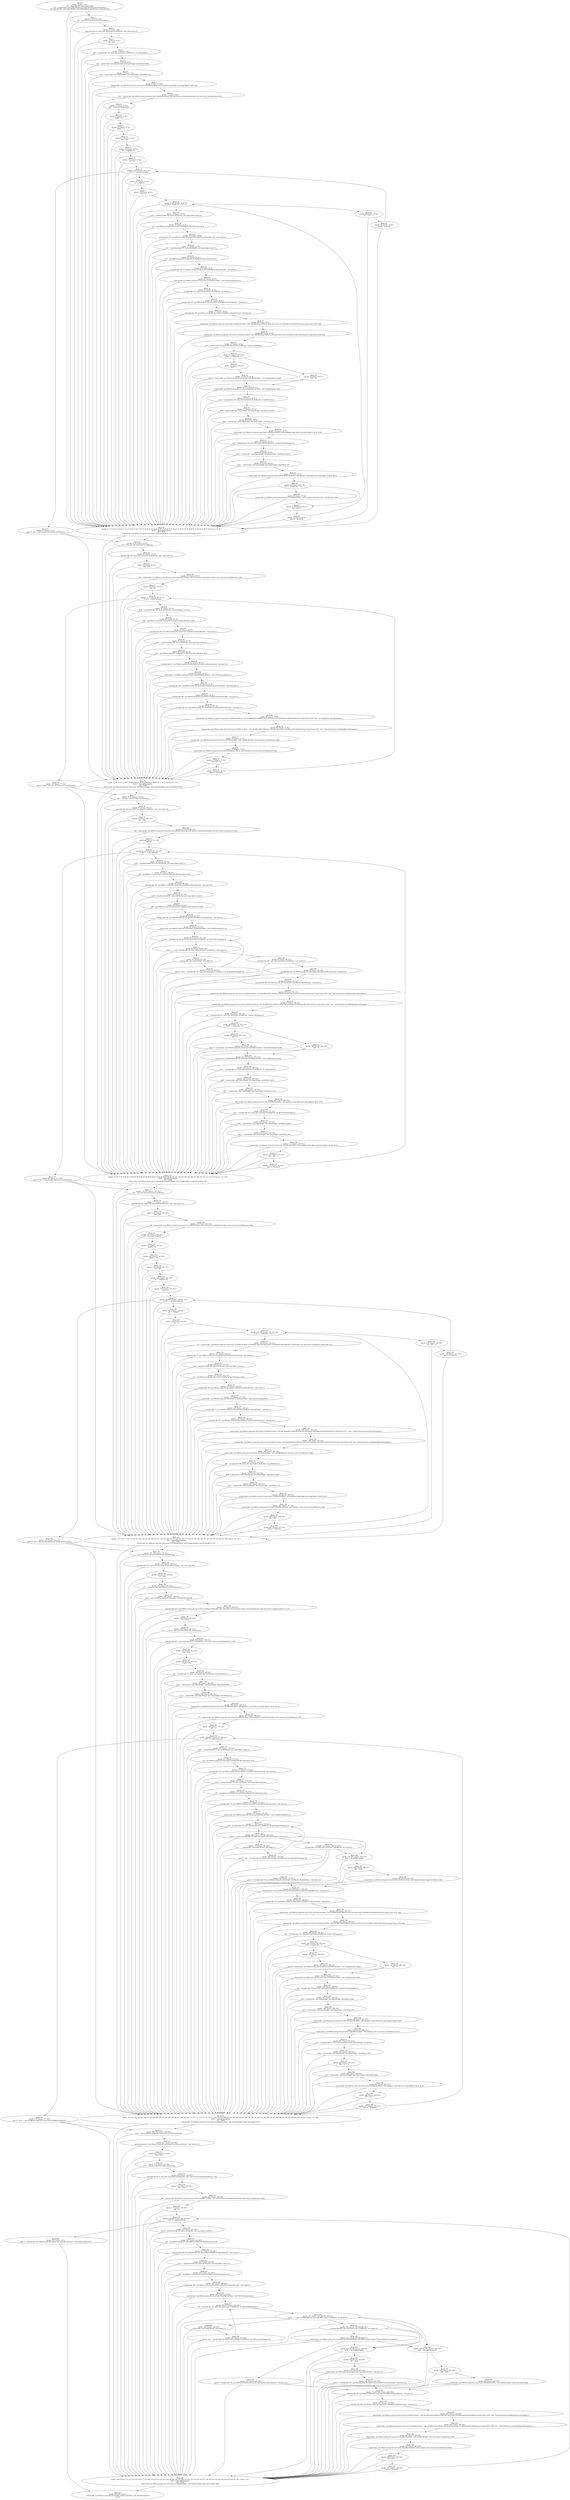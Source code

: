 digraph "unitGraph" {
    "Block 0:
[preds: ] [succs: 1 52 ]
r51 := @parameter0: java.lang.String[];
$r0 = staticinvoke <java.lang.Thread: java.lang.Thread currentThread()>();
virtualinvoke $r0.<java.lang.Thread: void setName(java.lang.String)>(\"mainThread\");
"
    "Block 1:
[preds: 0 ] [succs: 2 52 ]
$r1 = new java.util.concurrent.CyclicBarrier;
"
    "Block 2:
[preds: 1 ] [succs: 3 52 ]
specialinvoke $r1.<java.util.concurrent.CyclicBarrier: void <init>(int)>(3);
"
    "Block 3:
[preds: 2 ] [succs: 4 52 ]
r52 = $r1;
"
    "Block 4:
[preds: 3 ] [succs: 5 52 ]
$i0 = virtualinvoke r52.<java.util.concurrent.CyclicBarrier: int getParties()>();
"
    "Block 5:
[preds: 4 ] [succs: 6 52 ]
$r2 = staticinvoke <java.lang.Integer: java.lang.Integer valueOf(int)>($i0);
"
    "Block 6:
[preds: 5 ] [succs: 7 52 ]
$r3 = staticinvoke <java.lang.Integer: java.lang.Integer valueOf(int)>(3);
"
    "Block 7:
[preds: 6 ] [succs: 8 52 ]
staticinvoke <jsr166tests.jtreg.util.concurrent.CyclicBarrier.Basic: void equal(java.lang.Object,java.lang.Object)>($r2, $r3);
"
    "Block 8:
[preds: 7 ] [succs: 9 52 ]
r53 = staticinvoke <jsr166tests.jtreg.util.concurrent.CyclicBarrier.Basic: java.util.Iterator awaiterIterator(java.util.concurrent.CyclicBarrier)>(r52);
"
    "Block 9:
[preds: 8 ] [succs: 10 52 ]
$r4 = newarray (boolean)[2];
"
    "Block 10:
[preds: 9 ] [succs: 11 52 ]
$r4[0] = 0;
"
    "Block 11:
[preds: 10 ] [succs: 12 52 ]
$r4[1] = 1;
"
    "Block 12:
[preds: 11 ] [succs: 13 52 ]
r54 = $r4;
"
    "Block 13:
[preds: 12 ] [succs: 14 52 ]
i16 = lengthof r54;
"
    "Block 14:
[preds: 13 ] [succs: 15 52 ]
i17 = 0;
"
    "Block 15:
[preds: 14 50 ] [succs: 16 51 52 ]
if i17 >= i16 goto (branch);
"
    "Block 16:
[preds: 15 ] [succs: 17 52 ]
z3 = r54[i17];
"
    "Block 17:
[preds: 16 ] [succs: 18 52 ]
i18 = 0;
"
    "Block 18:
[preds: 17 48 ] [succs: 19 49 52 ]
if i18 >= 4 goto i17 = i17 + 1;
"
    "Block 19:
[preds: 18 ] [succs: 20 52 ]
$r36 = interfaceinvoke r53.<java.util.Iterator: java.lang.Object next()>();
"
    "Block 20:
[preds: 19 ] [succs: 21 52 ]
r55 = (jsr166tests.jtreg.util.concurrent.CyclicBarrier.Basic$Awaiter) $r36;
"
    "Block 21:
[preds: 20 ] [succs: 22 52 ]
virtualinvoke r55.<jsr166tests.jtreg.util.concurrent.CyclicBarrier.Basic$Awaiter: void start()>();
"
    "Block 22:
[preds: 21 ] [succs: 23 52 ]
$r37 = interfaceinvoke r53.<java.util.Iterator: java.lang.Object next()>();
"
    "Block 23:
[preds: 22 ] [succs: 24 52 ]
r56 = (jsr166tests.jtreg.util.concurrent.CyclicBarrier.Basic$Awaiter) $r37;
"
    "Block 24:
[preds: 23 ] [succs: 25 52 ]
virtualinvoke r56.<jsr166tests.jtreg.util.concurrent.CyclicBarrier.Basic$Awaiter: void start()>();
"
    "Block 25:
[preds: 24 ] [succs: 26 52 ]
staticinvoke <jsr166tests.jtreg.util.concurrent.CyclicBarrier.Basic: void toTheStartingGate()>();
"
    "Block 26:
[preds: 25 ] [succs: 27 52 ]
virtualinvoke r52.<java.util.concurrent.CyclicBarrier: int await()>();
"
    "Block 27:
[preds: 26 ] [succs: 28 52 ]
virtualinvoke r55.<jsr166tests.jtreg.util.concurrent.CyclicBarrier.Basic$Awaiter: void join()>();
"
    "Block 28:
[preds: 27 ] [succs: 29 52 ]
virtualinvoke r56.<jsr166tests.jtreg.util.concurrent.CyclicBarrier.Basic$Awaiter: void join()>();
"
    "Block 29:
[preds: 28 ] [succs: 30 52 ]
staticinvoke <jsr166tests.jtreg.util.concurrent.CyclicBarrier.Basic: void checkResult(jsr166tests.jtreg.util.concurrent.CyclicBarrier.Basic$Awaiter,java.lang.Class)>(r55, null);
"
    "Block 30:
[preds: 29 ] [succs: 31 52 ]
staticinvoke <jsr166tests.jtreg.util.concurrent.CyclicBarrier.Basic: void checkResult(jsr166tests.jtreg.util.concurrent.CyclicBarrier.Basic$Awaiter,java.lang.Class)>(r56, null);
"
    "Block 31:
[preds: 30 ] [succs: 32 52 ]
$z2 = virtualinvoke r52.<java.util.concurrent.CyclicBarrier: boolean isBroken()>();
"
    "Block 32:
[preds: 31 ] [succs: 33 35 52 ]
if $z2 != 0 goto $z4 = 0;
"
    "Block 33:
[preds: 32 ] [succs: 34 52 ]
$z4 = 1;
"
    "Block 34:
[preds: 33 ] [succs: 36 52 ]
goto [?= staticinvoke <jsr166tests.jtreg.util.concurrent.CyclicBarrier.Basic: void check(boolean)>($z4)];
"
    "Block 35:
[preds: 32 ] [succs: 36 52 ]
$z4 = 0;
"
    "Block 36:
[preds: 34 35 ] [succs: 37 52 ]
staticinvoke <jsr166tests.jtreg.util.concurrent.CyclicBarrier.Basic: void check(boolean)>($z4);
"
    "Block 37:
[preds: 36 ] [succs: 38 52 ]
$i14 = virtualinvoke r52.<java.util.concurrent.CyclicBarrier: int getParties()>();
"
    "Block 38:
[preds: 37 ] [succs: 39 52 ]
$r38 = staticinvoke <java.lang.Integer: java.lang.Integer valueOf(int)>($i14);
"
    "Block 39:
[preds: 38 ] [succs: 40 52 ]
$r39 = staticinvoke <java.lang.Integer: java.lang.Integer valueOf(int)>(3);
"
    "Block 40:
[preds: 39 ] [succs: 41 52 ]
staticinvoke <jsr166tests.jtreg.util.concurrent.CyclicBarrier.Basic: void equal(java.lang.Object,java.lang.Object)>($r38, $r39);
"
    "Block 41:
[preds: 40 ] [succs: 42 52 ]
$i15 = virtualinvoke r52.<java.util.concurrent.CyclicBarrier: int getNumberWaiting()>();
"
    "Block 42:
[preds: 41 ] [succs: 43 52 ]
$r40 = staticinvoke <java.lang.Integer: java.lang.Integer valueOf(int)>($i15);
"
    "Block 43:
[preds: 42 ] [succs: 44 52 ]
$r41 = staticinvoke <java.lang.Integer: java.lang.Integer valueOf(int)>(0);
"
    "Block 44:
[preds: 43 ] [succs: 45 52 ]
staticinvoke <jsr166tests.jtreg.util.concurrent.CyclicBarrier.Basic: void equal(java.lang.Object,java.lang.Object)>($r40, $r41);
"
    "Block 45:
[preds: 44 ] [succs: 46 47 52 ]
if z3 == 0 goto i18 = i18 + 1;
"
    "Block 46:
[preds: 45 ] [succs: 47 52 ]
staticinvoke <jsr166tests.jtreg.util.concurrent.CyclicBarrier.Basic: void reset(java.util.concurrent.CyclicBarrier)>(r52);
"
    "Block 47:
[preds: 45 46 ] [succs: 48 52 ]
i18 = i18 + 1;
"
    "Block 48:
[preds: 47 ] [succs: 18 52 ]
goto [?= (branch)];
"
    "Block 49:
[preds: 18 ] [succs: 50 52 ]
i17 = i17 + 1;
"
    "Block 50:
[preds: 49 ] [succs: 15 52 ]
goto [?= (branch)];
"
    "Block 51:
[preds: 15 ] [succs: 53 76 ]
goto [?= $r5 = new java.util.concurrent.CyclicBarrier];
"
    "Block 52:
[preds: 0 1 2 3 4 5 6 7 8 9 10 11 12 13 14 50 15 16 17 48 18 19 20 21 22 23 24 25 26 27 28 29 30 31 32 33 34 35 36 37 38 39 40 41 42 43 44 45 46 47 49 ] [succs: 53 76 ]
$r50 := @caughtexception;
r57 = $r50;
staticinvoke <jsr166tests.jtreg.util.concurrent.CyclicBarrier.Basic: void unexpected(java.lang.Throwable)>(r57);
"
    "Block 53:
[preds: 51 52 ] [succs: 54 76 ]
$r5 = new java.util.concurrent.CyclicBarrier;
"
    "Block 54:
[preds: 53 ] [succs: 55 76 ]
specialinvoke $r5.<java.util.concurrent.CyclicBarrier: void <init>(int)>(3);
"
    "Block 55:
[preds: 54 ] [succs: 56 76 ]
r58 = $r5;
"
    "Block 56:
[preds: 55 ] [succs: 57 76 ]
r59 = staticinvoke <jsr166tests.jtreg.util.concurrent.CyclicBarrier.Basic: java.util.Iterator awaiterIterator(java.util.concurrent.CyclicBarrier)>(r58);
"
    "Block 57:
[preds: 56 ] [succs: 58 76 ]
i19 = 0;
"
    "Block 58:
[preds: 57 74 ] [succs: 59 75 76 ]
if i19 >= 4 goto (branch);
"
    "Block 59:
[preds: 58 ] [succs: 60 76 ]
$r34 = interfaceinvoke r59.<java.util.Iterator: java.lang.Object next()>();
"
    "Block 60:
[preds: 59 ] [succs: 61 76 ]
r60 = (jsr166tests.jtreg.util.concurrent.CyclicBarrier.Basic$Awaiter) $r34;
"
    "Block 61:
[preds: 60 ] [succs: 62 76 ]
virtualinvoke r60.<jsr166tests.jtreg.util.concurrent.CyclicBarrier.Basic$Awaiter: void start()>();
"
    "Block 62:
[preds: 61 ] [succs: 63 76 ]
$r35 = interfaceinvoke r59.<java.util.Iterator: java.lang.Object next()>();
"
    "Block 63:
[preds: 62 ] [succs: 64 76 ]
r61 = (jsr166tests.jtreg.util.concurrent.CyclicBarrier.Basic$Awaiter) $r35;
"
    "Block 64:
[preds: 63 ] [succs: 65 76 ]
virtualinvoke r61.<jsr166tests.jtreg.util.concurrent.CyclicBarrier.Basic$Awaiter: void start()>();
"
    "Block 65:
[preds: 64 ] [succs: 66 76 ]
staticinvoke <jsr166tests.jtreg.util.concurrent.CyclicBarrier.Basic: void toTheStartingGate()>();
"
    "Block 66:
[preds: 65 ] [succs: 67 76 ]
virtualinvoke r60.<jsr166tests.jtreg.util.concurrent.CyclicBarrier.Basic$Awaiter: void interrupt()>();
"
    "Block 67:
[preds: 66 ] [succs: 68 76 ]
virtualinvoke r60.<jsr166tests.jtreg.util.concurrent.CyclicBarrier.Basic$Awaiter: void join()>();
"
    "Block 68:
[preds: 67 ] [succs: 69 76 ]
virtualinvoke r61.<jsr166tests.jtreg.util.concurrent.CyclicBarrier.Basic$Awaiter: void join()>();
"
    "Block 69:
[preds: 68 ] [succs: 70 76 ]
staticinvoke <jsr166tests.jtreg.util.concurrent.CyclicBarrier.Basic: void checkResult(jsr166tests.jtreg.util.concurrent.CyclicBarrier.Basic$Awaiter,java.lang.Class)>(r60, class \"Ljava/lang/InterruptedException;\");
"
    "Block 70:
[preds: 69 ] [succs: 71 76 ]
staticinvoke <jsr166tests.jtreg.util.concurrent.CyclicBarrier.Basic: void checkResult(jsr166tests.jtreg.util.concurrent.CyclicBarrier.Basic$Awaiter,java.lang.Class)>(r61, class \"Ljava/util/concurrent/BrokenBarrierException;\");
"
    "Block 71:
[preds: 70 ] [succs: 72 76 ]
staticinvoke <jsr166tests.jtreg.util.concurrent.CyclicBarrier.Basic: void checkBroken(java.util.concurrent.CyclicBarrier)>(r58);
"
    "Block 72:
[preds: 71 ] [succs: 73 76 ]
staticinvoke <jsr166tests.jtreg.util.concurrent.CyclicBarrier.Basic: void reset(java.util.concurrent.CyclicBarrier)>(r58);
"
    "Block 73:
[preds: 72 ] [succs: 74 76 ]
i19 = i19 + 1;
"
    "Block 74:
[preds: 73 ] [succs: 58 76 ]
goto [?= (branch)];
"
    "Block 75:
[preds: 58 ] [succs: 77 116 ]
goto [?= $r6 = new java.util.concurrent.CyclicBarrier];
"
    "Block 76:
[preds: 51 52 53 54 55 56 57 74 58 59 60 61 62 63 64 65 66 67 68 69 70 71 72 73 ] [succs: 77 116 ]
$r49 := @caughtexception;
r62 = $r49;
staticinvoke <jsr166tests.jtreg.util.concurrent.CyclicBarrier.Basic: void unexpected(java.lang.Throwable)>(r62);
"
    "Block 77:
[preds: 75 76 ] [succs: 78 116 ]
$r6 = new java.util.concurrent.CyclicBarrier;
"
    "Block 78:
[preds: 77 ] [succs: 79 116 ]
specialinvoke $r6.<java.util.concurrent.CyclicBarrier: void <init>(int)>(3);
"
    "Block 79:
[preds: 78 ] [succs: 80 116 ]
r63 = $r6;
"
    "Block 80:
[preds: 79 ] [succs: 81 116 ]
r64 = staticinvoke <jsr166tests.jtreg.util.concurrent.CyclicBarrier.Basic: java.util.Iterator awaiterIterator(java.util.concurrent.CyclicBarrier)>(r63);
"
    "Block 81:
[preds: 80 ] [succs: 82 116 ]
i20 = 0;
"
    "Block 82:
[preds: 81 114 ] [succs: 83 115 116 ]
if i20 >= 4 goto (branch);
"
    "Block 83:
[preds: 82 ] [succs: 84 116 ]
$r28 = interfaceinvoke r64.<java.util.Iterator: java.lang.Object next()>();
"
    "Block 84:
[preds: 83 ] [succs: 85 116 ]
r65 = (jsr166tests.jtreg.util.concurrent.CyclicBarrier.Basic$Awaiter) $r28;
"
    "Block 85:
[preds: 84 ] [succs: 86 116 ]
virtualinvoke r65.<jsr166tests.jtreg.util.concurrent.CyclicBarrier.Basic$Awaiter: void start()>();
"
    "Block 86:
[preds: 85 ] [succs: 87 116 ]
$r29 = interfaceinvoke r64.<java.util.Iterator: java.lang.Object next()>();
"
    "Block 87:
[preds: 86 ] [succs: 88 116 ]
r66 = (jsr166tests.jtreg.util.concurrent.CyclicBarrier.Basic$Awaiter) $r29;
"
    "Block 88:
[preds: 87 ] [succs: 89 116 ]
virtualinvoke r66.<jsr166tests.jtreg.util.concurrent.CyclicBarrier.Basic$Awaiter: void start()>();
"
    "Block 89:
[preds: 88 ] [succs: 90 116 ]
staticinvoke <jsr166tests.jtreg.util.concurrent.CyclicBarrier.Basic: void toTheStartingGate()>();
"
    "Block 90:
[preds: 89 93 ] [succs: 91 116 ]
$i10 = virtualinvoke r63.<java.util.concurrent.CyclicBarrier: int getNumberWaiting()>();
"
    "Block 91:
[preds: 90 ] [succs: 92 94 116 ]
if $i10 >= 2 goto virtualinvoke r63.<java.util.concurrent.CyclicBarrier: void reset()>();
"
    "Block 92:
[preds: 91 ] [succs: 93 116 ]
staticinvoke <java.lang.Thread: void yield()>();
"
    "Block 93:
[preds: 92 ] [succs: 90 116 ]
goto [?= $i10 = virtualinvoke r63.<java.util.concurrent.CyclicBarrier: int getNumberWaiting()>()];
"
    "Block 94:
[preds: 91 ] [succs: 95 116 ]
virtualinvoke r63.<java.util.concurrent.CyclicBarrier: void reset()>();
"
    "Block 95:
[preds: 94 ] [succs: 96 116 ]
virtualinvoke r65.<jsr166tests.jtreg.util.concurrent.CyclicBarrier.Basic$Awaiter: void join()>();
"
    "Block 96:
[preds: 95 ] [succs: 97 116 ]
virtualinvoke r66.<jsr166tests.jtreg.util.concurrent.CyclicBarrier.Basic$Awaiter: void join()>();
"
    "Block 97:
[preds: 96 ] [succs: 98 116 ]
staticinvoke <jsr166tests.jtreg.util.concurrent.CyclicBarrier.Basic: void checkResult(jsr166tests.jtreg.util.concurrent.CyclicBarrier.Basic$Awaiter,java.lang.Class)>(r65, class \"Ljava/util/concurrent/BrokenBarrierException;\");
"
    "Block 98:
[preds: 97 ] [succs: 99 116 ]
staticinvoke <jsr166tests.jtreg.util.concurrent.CyclicBarrier.Basic: void checkResult(jsr166tests.jtreg.util.concurrent.CyclicBarrier.Basic$Awaiter,java.lang.Class)>(r66, class \"Ljava/util/concurrent/BrokenBarrierException;\");
"
    "Block 99:
[preds: 98 ] [succs: 100 116 ]
$z1 = virtualinvoke r63.<java.util.concurrent.CyclicBarrier: boolean isBroken()>();
"
    "Block 100:
[preds: 99 ] [succs: 101 103 116 ]
if $z1 != 0 goto $z5 = 0;
"
    "Block 101:
[preds: 100 ] [succs: 102 116 ]
$z5 = 1;
"
    "Block 102:
[preds: 101 ] [succs: 104 116 ]
goto [?= staticinvoke <jsr166tests.jtreg.util.concurrent.CyclicBarrier.Basic: void check(boolean)>($z5)];
"
    "Block 103:
[preds: 100 ] [succs: 104 116 ]
$z5 = 0;
"
    "Block 104:
[preds: 102 103 ] [succs: 105 116 ]
staticinvoke <jsr166tests.jtreg.util.concurrent.CyclicBarrier.Basic: void check(boolean)>($z5);
"
    "Block 105:
[preds: 104 ] [succs: 106 116 ]
$i11 = virtualinvoke r63.<java.util.concurrent.CyclicBarrier: int getParties()>();
"
    "Block 106:
[preds: 105 ] [succs: 107 116 ]
$r30 = staticinvoke <java.lang.Integer: java.lang.Integer valueOf(int)>($i11);
"
    "Block 107:
[preds: 106 ] [succs: 108 116 ]
$r31 = staticinvoke <java.lang.Integer: java.lang.Integer valueOf(int)>(3);
"
    "Block 108:
[preds: 107 ] [succs: 109 116 ]
staticinvoke <jsr166tests.jtreg.util.concurrent.CyclicBarrier.Basic: void equal(java.lang.Object,java.lang.Object)>($r30, $r31);
"
    "Block 109:
[preds: 108 ] [succs: 110 116 ]
$i12 = virtualinvoke r63.<java.util.concurrent.CyclicBarrier: int getNumberWaiting()>();
"
    "Block 110:
[preds: 109 ] [succs: 111 116 ]
$r32 = staticinvoke <java.lang.Integer: java.lang.Integer valueOf(int)>($i12);
"
    "Block 111:
[preds: 110 ] [succs: 112 116 ]
$r33 = staticinvoke <java.lang.Integer: java.lang.Integer valueOf(int)>(0);
"
    "Block 112:
[preds: 111 ] [succs: 113 116 ]
staticinvoke <jsr166tests.jtreg.util.concurrent.CyclicBarrier.Basic: void equal(java.lang.Object,java.lang.Object)>($r32, $r33);
"
    "Block 113:
[preds: 112 ] [succs: 114 116 ]
i20 = i20 + 1;
"
    "Block 114:
[preds: 113 ] [succs: 82 116 ]
goto [?= (branch)];
"
    "Block 115:
[preds: 82 ] [succs: 117 152 ]
goto [?= $r7 = new java.util.concurrent.CyclicBarrier];
"
    "Block 116:
[preds: 75 76 77 78 79 80 81 114 82 83 84 85 86 87 88 89 93 90 91 92 94 95 96 97 98 99 100 101 102 103 104 105 106 107 108 109 110 111 112 113 ] [succs: 117 152 ]
$r48 := @caughtexception;
r67 = $r48;
staticinvoke <jsr166tests.jtreg.util.concurrent.CyclicBarrier.Basic: void unexpected(java.lang.Throwable)>(r67);
"
    "Block 117:
[preds: 115 116 ] [succs: 118 152 ]
$r7 = new java.util.concurrent.CyclicBarrier;
"
    "Block 118:
[preds: 117 ] [succs: 119 152 ]
specialinvoke $r7.<java.util.concurrent.CyclicBarrier: void <init>(int)>(3);
"
    "Block 119:
[preds: 118 ] [succs: 120 152 ]
r68 = $r7;
"
    "Block 120:
[preds: 119 ] [succs: 121 152 ]
r69 = staticinvoke <jsr166tests.jtreg.util.concurrent.CyclicBarrier.Basic: java.util.Iterator awaiterIterator(java.util.concurrent.CyclicBarrier)>(r68);
"
    "Block 121:
[preds: 120 ] [succs: 122 152 ]
$r8 = newarray (long)[2];
"
    "Block 122:
[preds: 121 ] [succs: 123 152 ]
$r8[0] = 0L;
"
    "Block 123:
[preds: 122 ] [succs: 124 152 ]
$r8[1] = 10L;
"
    "Block 124:
[preds: 123 ] [succs: 125 152 ]
r70 = $r8;
"
    "Block 125:
[preds: 124 ] [succs: 126 152 ]
i21 = lengthof r70;
"
    "Block 126:
[preds: 125 ] [succs: 127 152 ]
i22 = 0;
"
    "Block 127:
[preds: 126 150 ] [succs: 128 151 152 ]
if i22 >= i21 goto (branch);
"
    "Block 128:
[preds: 127 ] [succs: 129 152 ]
l23 = r70[i22];
"
    "Block 129:
[preds: 128 ] [succs: 130 152 ]
i24 = 0;
"
    "Block 130:
[preds: 129 148 ] [succs: 131 149 152 ]
if i24 >= 2 goto i22 = i22 + 1;
"
    "Block 131:
[preds: 130 ] [succs: 132 152 ]
r71 = staticinvoke <jsr166tests.jtreg.util.concurrent.CyclicBarrier.Basic: jsr166tests.jtreg.util.concurrent.CyclicBarrier.Basic$Awaiter awaiter(java.util.concurrent.CyclicBarrier,long)>(r68, l23);
"
    "Block 132:
[preds: 131 ] [succs: 133 152 ]
virtualinvoke r71.<jsr166tests.jtreg.util.concurrent.CyclicBarrier.Basic$Awaiter: void start()>();
"
    "Block 133:
[preds: 132 ] [succs: 134 152 ]
$r24 = interfaceinvoke r69.<java.util.Iterator: java.lang.Object next()>();
"
    "Block 134:
[preds: 133 ] [succs: 135 152 ]
r25 = (jsr166tests.jtreg.util.concurrent.CyclicBarrier.Basic$Awaiter) $r24;
"
    "Block 135:
[preds: 134 ] [succs: 136 152 ]
virtualinvoke r25.<jsr166tests.jtreg.util.concurrent.CyclicBarrier.Basic$Awaiter: void start()>();
"
    "Block 136:
[preds: 135 ] [succs: 137 152 ]
staticinvoke <jsr166tests.jtreg.util.concurrent.CyclicBarrier.Basic: void toTheStartingGate()>();
"
    "Block 137:
[preds: 136 ] [succs: 138 152 ]
virtualinvoke r71.<jsr166tests.jtreg.util.concurrent.CyclicBarrier.Basic$Awaiter: void join()>();
"
    "Block 138:
[preds: 137 ] [succs: 139 152 ]
virtualinvoke r25.<jsr166tests.jtreg.util.concurrent.CyclicBarrier.Basic$Awaiter: void join()>();
"
    "Block 139:
[preds: 138 ] [succs: 140 152 ]
staticinvoke <jsr166tests.jtreg.util.concurrent.CyclicBarrier.Basic: void checkResult(jsr166tests.jtreg.util.concurrent.CyclicBarrier.Basic$Awaiter,java.lang.Class)>(r71, class \"Ljava/util/concurrent/TimeoutException;\");
"
    "Block 140:
[preds: 139 ] [succs: 141 152 ]
staticinvoke <jsr166tests.jtreg.util.concurrent.CyclicBarrier.Basic: void checkResult(jsr166tests.jtreg.util.concurrent.CyclicBarrier.Basic$Awaiter,java.lang.Class)>(r25, class \"Ljava/util/concurrent/BrokenBarrierException;\");
"
    "Block 141:
[preds: 140 ] [succs: 142 152 ]
staticinvoke <jsr166tests.jtreg.util.concurrent.CyclicBarrier.Basic: void checkBroken(java.util.concurrent.CyclicBarrier)>(r68);
"
    "Block 142:
[preds: 141 ] [succs: 143 152 ]
$i9 = virtualinvoke r68.<java.util.concurrent.CyclicBarrier: int getParties()>();
"
    "Block 143:
[preds: 142 ] [succs: 144 152 ]
$r26 = staticinvoke <java.lang.Integer: java.lang.Integer valueOf(int)>($i9);
"
    "Block 144:
[preds: 143 ] [succs: 145 152 ]
$r27 = staticinvoke <java.lang.Integer: java.lang.Integer valueOf(int)>(3);
"
    "Block 145:
[preds: 144 ] [succs: 146 152 ]
staticinvoke <jsr166tests.jtreg.util.concurrent.CyclicBarrier.Basic: void equal(java.lang.Object,java.lang.Object)>($r26, $r27);
"
    "Block 146:
[preds: 145 ] [succs: 147 152 ]
staticinvoke <jsr166tests.jtreg.util.concurrent.CyclicBarrier.Basic: void reset(java.util.concurrent.CyclicBarrier)>(r68);
"
    "Block 147:
[preds: 146 ] [succs: 148 152 ]
i24 = i24 + 1;
"
    "Block 148:
[preds: 147 ] [succs: 130 152 ]
goto [?= (branch)];
"
    "Block 149:
[preds: 130 ] [succs: 150 152 ]
i22 = i22 + 1;
"
    "Block 150:
[preds: 149 ] [succs: 127 152 ]
goto [?= (branch)];
"
    "Block 151:
[preds: 127 ] [succs: 153 210 ]
goto [?= $r9 = new java.util.concurrent.atomic.AtomicInteger];
"
    "Block 152:
[preds: 115 116 117 118 119 120 121 122 123 124 125 126 150 127 128 129 148 130 131 132 133 134 135 136 137 138 139 140 141 142 143 144 145 146 147 149 ] [succs: 153 210 ]
$r47 := @caughtexception;
r72 = $r47;
staticinvoke <jsr166tests.jtreg.util.concurrent.CyclicBarrier.Basic: void unexpected(java.lang.Throwable)>(r72);
"
    "Block 153:
[preds: 151 152 ] [succs: 154 210 ]
$r9 = new java.util.concurrent.atomic.AtomicInteger;
"
    "Block 154:
[preds: 153 ] [succs: 155 210 ]
specialinvoke $r9.<java.util.concurrent.atomic.AtomicInteger: void <init>(int)>(0);
"
    "Block 155:
[preds: 154 ] [succs: 156 210 ]
r73 = $r9;
"
    "Block 156:
[preds: 155 ] [succs: 157 210 ]
r74 = newarray (java.util.concurrent.CyclicBarrier)[1];
"
    "Block 157:
[preds: 156 ] [succs: 158 210 ]
$r10 = new jsr166tests.jtreg.util.concurrent.CyclicBarrier.Basic$6;
"
    "Block 158:
[preds: 157 ] [succs: 159 210 ]
specialinvoke $r10.<jsr166tests.jtreg.util.concurrent.CyclicBarrier.Basic$6: void <init>(java.util.concurrent.atomic.AtomicInteger,java.util.concurrent.CyclicBarrier[])>(r73, r74);
"
    "Block 159:
[preds: 158 ] [succs: 160 210 ]
r75 = $r10;
"
    "Block 160:
[preds: 159 ] [succs: 161 210 ]
$r11 = new java.util.concurrent.CyclicBarrier;
"
    "Block 161:
[preds: 160 ] [succs: 162 210 ]
specialinvoke $r11.<java.util.concurrent.CyclicBarrier: void <init>(int,java.lang.Runnable)>(3, r75);
"
    "Block 162:
[preds: 161 ] [succs: 163 210 ]
r76 = $r11;
"
    "Block 163:
[preds: 162 ] [succs: 164 210 ]
r74[0] = r76;
"
    "Block 164:
[preds: 163 ] [succs: 165 210 ]
$i1 = virtualinvoke r76.<java.util.concurrent.CyclicBarrier: int getParties()>();
"
    "Block 165:
[preds: 164 ] [succs: 166 210 ]
$r12 = staticinvoke <java.lang.Integer: java.lang.Integer valueOf(int)>($i1);
"
    "Block 166:
[preds: 165 ] [succs: 167 210 ]
$r13 = staticinvoke <java.lang.Integer: java.lang.Integer valueOf(int)>(3);
"
    "Block 167:
[preds: 166 ] [succs: 168 210 ]
staticinvoke <jsr166tests.jtreg.util.concurrent.CyclicBarrier.Basic: void equal(java.lang.Object,java.lang.Object)>($r12, $r13);
"
    "Block 168:
[preds: 167 ] [succs: 169 210 ]
r77 = staticinvoke <jsr166tests.jtreg.util.concurrent.CyclicBarrier.Basic: java.util.Iterator awaiterIterator(java.util.concurrent.CyclicBarrier)>(r76);
"
    "Block 169:
[preds: 168 ] [succs: 170 210 ]
i25 = 0;
"
    "Block 170:
[preds: 169 208 ] [succs: 171 209 210 ]
if i25 >= 4 goto (branch);
"
    "Block 171:
[preds: 170 ] [succs: 172 210 ]
$r18 = interfaceinvoke r77.<java.util.Iterator: java.lang.Object next()>();
"
    "Block 172:
[preds: 171 ] [succs: 173 210 ]
r78 = (jsr166tests.jtreg.util.concurrent.CyclicBarrier.Basic$Awaiter) $r18;
"
    "Block 173:
[preds: 172 ] [succs: 174 210 ]
virtualinvoke r78.<jsr166tests.jtreg.util.concurrent.CyclicBarrier.Basic$Awaiter: void start()>();
"
    "Block 174:
[preds: 173 ] [succs: 175 210 ]
$r19 = interfaceinvoke r77.<java.util.Iterator: java.lang.Object next()>();
"
    "Block 175:
[preds: 174 ] [succs: 176 210 ]
r79 = (jsr166tests.jtreg.util.concurrent.CyclicBarrier.Basic$Awaiter) $r19;
"
    "Block 176:
[preds: 175 ] [succs: 177 210 ]
virtualinvoke r79.<jsr166tests.jtreg.util.concurrent.CyclicBarrier.Basic$Awaiter: void start()>();
"
    "Block 177:
[preds: 176 ] [succs: 178 210 ]
staticinvoke <jsr166tests.jtreg.util.concurrent.CyclicBarrier.Basic: void toTheStartingGate()>();
"
    "Block 178:
[preds: 177 181 ] [succs: 179 210 ]
$i4 = virtualinvoke r76.<java.util.concurrent.CyclicBarrier: int getNumberWaiting()>();
"
    "Block 179:
[preds: 178 ] [succs: 180 182 184 210 ]
if $i4 >= 2 goto virtualinvoke r76.<java.util.concurrent.CyclicBarrier: int await()>();
"
    "Block 180:
[preds: 179 ] [succs: 181 210 ]
staticinvoke <java.lang.Thread: void yield()>();
"
    "Block 181:
[preds: 180 ] [succs: 178 210 ]
goto [?= $i4 = virtualinvoke r76.<java.util.concurrent.CyclicBarrier: int getNumberWaiting()>()];
"
    "Block 182:
[preds: 179 ] [succs: 184 210 183 ]
virtualinvoke r76.<java.util.concurrent.CyclicBarrier: int await()>();
"
    "Block 183:
[preds: 182 ] [succs: 187 210 ]
goto [?= virtualinvoke r78.<jsr166tests.jtreg.util.concurrent.CyclicBarrier.Basic$Awaiter: void join()>()];
"
    "Block 184:
[preds: 179 182 ] [succs: 185 210 ]
$r46 := @caughtexception;
"
    "Block 185:
[preds: 184 ] [succs: 186 210 ]
r80 = $r46;
"
    "Block 186:
[preds: 185 ] [succs: 187 210 ]
staticinvoke <jsr166tests.jtreg.util.concurrent.CyclicBarrier.Basic: void unexpected(java.lang.Throwable)>(r80);
"
    "Block 187:
[preds: 183 186 ] [succs: 188 210 ]
virtualinvoke r78.<jsr166tests.jtreg.util.concurrent.CyclicBarrier.Basic$Awaiter: void join()>();
"
    "Block 188:
[preds: 187 ] [succs: 189 210 ]
virtualinvoke r79.<jsr166tests.jtreg.util.concurrent.CyclicBarrier.Basic$Awaiter: void join()>();
"
    "Block 189:
[preds: 188 ] [succs: 190 210 ]
staticinvoke <jsr166tests.jtreg.util.concurrent.CyclicBarrier.Basic: void checkResult(jsr166tests.jtreg.util.concurrent.CyclicBarrier.Basic$Awaiter,java.lang.Class)>(r78, null);
"
    "Block 190:
[preds: 189 ] [succs: 191 210 ]
staticinvoke <jsr166tests.jtreg.util.concurrent.CyclicBarrier.Basic: void checkResult(jsr166tests.jtreg.util.concurrent.CyclicBarrier.Basic$Awaiter,java.lang.Class)>(r79, null);
"
    "Block 191:
[preds: 190 ] [succs: 192 210 ]
$z0 = virtualinvoke r76.<java.util.concurrent.CyclicBarrier: boolean isBroken()>();
"
    "Block 192:
[preds: 191 ] [succs: 193 195 210 ]
if $z0 != 0 goto $z6 = 0;
"
    "Block 193:
[preds: 192 ] [succs: 194 210 ]
$z6 = 1;
"
    "Block 194:
[preds: 193 ] [succs: 196 210 ]
goto [?= staticinvoke <jsr166tests.jtreg.util.concurrent.CyclicBarrier.Basic: void check(boolean)>($z6)];
"
    "Block 195:
[preds: 192 ] [succs: 196 210 ]
$z6 = 0;
"
    "Block 196:
[preds: 194 195 ] [succs: 197 210 ]
staticinvoke <jsr166tests.jtreg.util.concurrent.CyclicBarrier.Basic: void check(boolean)>($z6);
"
    "Block 197:
[preds: 196 ] [succs: 198 210 ]
$i6 = virtualinvoke r76.<java.util.concurrent.CyclicBarrier: int getNumberWaiting()>();
"
    "Block 198:
[preds: 197 ] [succs: 199 210 ]
$r20 = staticinvoke <java.lang.Integer: java.lang.Integer valueOf(int)>($i6);
"
    "Block 199:
[preds: 198 ] [succs: 200 210 ]
$r21 = staticinvoke <java.lang.Integer: java.lang.Integer valueOf(int)>(0);
"
    "Block 200:
[preds: 199 ] [succs: 201 210 ]
staticinvoke <jsr166tests.jtreg.util.concurrent.CyclicBarrier.Basic: void equal(java.lang.Object,java.lang.Object)>($r20, $r21);
"
    "Block 201:
[preds: 200 ] [succs: 202 210 ]
staticinvoke <jsr166tests.jtreg.util.concurrent.CyclicBarrier.Basic: void reset(java.util.concurrent.CyclicBarrier)>(r76);
"
    "Block 202:
[preds: 201 ] [succs: 203 210 ]
$i7 = virtualinvoke r73.<java.util.concurrent.atomic.AtomicInteger: int get()>();
"
    "Block 203:
[preds: 202 ] [succs: 204 210 ]
$r22 = staticinvoke <java.lang.Integer: java.lang.Integer valueOf(int)>($i7);
"
    "Block 204:
[preds: 203 ] [succs: 205 210 ]
$i8 = i25 + 1;
"
    "Block 205:
[preds: 204 ] [succs: 206 210 ]
$r23 = staticinvoke <java.lang.Integer: java.lang.Integer valueOf(int)>($i8);
"
    "Block 206:
[preds: 205 ] [succs: 207 210 ]
staticinvoke <jsr166tests.jtreg.util.concurrent.CyclicBarrier.Basic: void equal(java.lang.Object,java.lang.Object)>($r22, $r23);
"
    "Block 207:
[preds: 206 ] [succs: 208 210 ]
i25 = i25 + 1;
"
    "Block 208:
[preds: 207 ] [succs: 170 210 ]
goto [?= (branch)];
"
    "Block 209:
[preds: 170 ] [succs: 211 250 ]
goto [?= $r14 = new jsr166tests.jtreg.util.concurrent.CyclicBarrier.Basic$7];
"
    "Block 210:
[preds: 151 152 153 154 155 156 157 158 159 160 161 162 163 164 165 166 167 168 169 208 170 171 172 173 174 175 176 177 181 178 179 180 182 183 184 185 186 187 188 189 190 191 192 193 194 195 196 197 198 199 200 201 202 203 204 205 206 207 ] [succs: 211 250 ]
$r45 := @caughtexception;
r81 = $r45;
staticinvoke <jsr166tests.jtreg.util.concurrent.CyclicBarrier.Basic: void unexpected(java.lang.Throwable)>(r81);
"
    "Block 211:
[preds: 209 210 ] [succs: 212 250 ]
$r14 = new jsr166tests.jtreg.util.concurrent.CyclicBarrier.Basic$7;
"
    "Block 212:
[preds: 211 ] [succs: 213 250 ]
specialinvoke $r14.<jsr166tests.jtreg.util.concurrent.CyclicBarrier.Basic$7: void <init>()>();
"
    "Block 213:
[preds: 212 ] [succs: 214 250 ]
r82 = $r14;
"
    "Block 214:
[preds: 213 ] [succs: 215 250 ]
$r15 = new java.util.concurrent.CyclicBarrier;
"
    "Block 215:
[preds: 214 ] [succs: 216 250 ]
specialinvoke $r15.<java.util.concurrent.CyclicBarrier: void <init>(int,java.lang.Runnable)>(3, r82);
"
    "Block 216:
[preds: 215 ] [succs: 217 250 ]
r83 = $r15;
"
    "Block 217:
[preds: 216 ] [succs: 218 250 ]
r84 = staticinvoke <jsr166tests.jtreg.util.concurrent.CyclicBarrier.Basic: java.util.Iterator awaiterIterator(java.util.concurrent.CyclicBarrier)>(r83);
"
    "Block 218:
[preds: 217 ] [succs: 219 250 ]
i26 = 0;
"
    "Block 219:
[preds: 218 248 ] [succs: 220 249 250 ]
if i26 >= 4 goto (branch);
"
    "Block 220:
[preds: 219 ] [succs: 221 250 ]
$r16 = interfaceinvoke r84.<java.util.Iterator: java.lang.Object next()>();
"
    "Block 221:
[preds: 220 ] [succs: 222 250 ]
r85 = (jsr166tests.jtreg.util.concurrent.CyclicBarrier.Basic$Awaiter) $r16;
"
    "Block 222:
[preds: 221 ] [succs: 223 250 ]
virtualinvoke r85.<jsr166tests.jtreg.util.concurrent.CyclicBarrier.Basic$Awaiter: void start()>();
"
    "Block 223:
[preds: 222 ] [succs: 224 250 ]
$r17 = interfaceinvoke r84.<java.util.Iterator: java.lang.Object next()>();
"
    "Block 224:
[preds: 223 ] [succs: 225 250 ]
r86 = (jsr166tests.jtreg.util.concurrent.CyclicBarrier.Basic$Awaiter) $r17;
"
    "Block 225:
[preds: 224 ] [succs: 226 250 ]
virtualinvoke r86.<jsr166tests.jtreg.util.concurrent.CyclicBarrier.Basic$Awaiter: void start()>();
"
    "Block 226:
[preds: 225 ] [succs: 227 250 ]
staticinvoke <jsr166tests.jtreg.util.concurrent.CyclicBarrier.Basic: void toTheStartingGate()>();
"
    "Block 227:
[preds: 226 230 ] [succs: 228 250 ]
$i2 = virtualinvoke r83.<java.util.concurrent.CyclicBarrier: int getNumberWaiting()>();
"
    "Block 228:
[preds: 227 ] [succs: 234 238 250 229 231 ]
if $i2 >= 2 goto virtualinvoke r83.<java.util.concurrent.CyclicBarrier: int await()>();
"
    "Block 229:
[preds: 228 ] [succs: 230 250 ]
staticinvoke <java.lang.Thread: void yield()>();
"
    "Block 230:
[preds: 229 ] [succs: 227 250 ]
goto [?= $i2 = virtualinvoke r83.<java.util.concurrent.CyclicBarrier: int getNumberWaiting()>()];
"
    "Block 231:
[preds: 228 ] [succs: 234 238 250 232 ]
virtualinvoke r83.<java.util.concurrent.CyclicBarrier: int await()>();
"
    "Block 232:
[preds: 231 ] [succs: 234 238 250 233 ]
staticinvoke <jsr166tests.jtreg.util.concurrent.CyclicBarrier.Basic: void fail(java.lang.String)>(\"Expected Error not thrown\");
"
    "Block 233:
[preds: 232 ] [succs: 241 250 ]
goto [?= virtualinvoke r85.<jsr166tests.jtreg.util.concurrent.CyclicBarrier.Basic$Awaiter: void join()>()];
"
    "Block 234:
[preds: 228 231 232 ] [succs: 235 250 ]
$r44 := @caughtexception;
"
    "Block 235:
[preds: 234 ] [succs: 236 250 ]
r87 = $r44;
"
    "Block 236:
[preds: 235 ] [succs: 237 250 ]
staticinvoke <jsr166tests.jtreg.util.concurrent.CyclicBarrier.Basic: void pass()>();
"
    "Block 237:
[preds: 236 ] [succs: 241 250 ]
goto [?= virtualinvoke r85.<jsr166tests.jtreg.util.concurrent.CyclicBarrier.Basic$Awaiter: void join()>()];
"
    "Block 238:
[preds: 228 231 232 ] [succs: 239 250 ]
$r43 := @caughtexception;
"
    "Block 239:
[preds: 238 ] [succs: 240 250 ]
r88 = $r43;
"
    "Block 240:
[preds: 239 ] [succs: 241 250 ]
staticinvoke <jsr166tests.jtreg.util.concurrent.CyclicBarrier.Basic: void unexpected(java.lang.Throwable)>(r88);
"
    "Block 241:
[preds: 233 237 240 ] [succs: 242 250 ]
virtualinvoke r85.<jsr166tests.jtreg.util.concurrent.CyclicBarrier.Basic$Awaiter: void join()>();
"
    "Block 242:
[preds: 241 ] [succs: 243 250 ]
virtualinvoke r86.<jsr166tests.jtreg.util.concurrent.CyclicBarrier.Basic$Awaiter: void join()>();
"
    "Block 243:
[preds: 242 ] [succs: 244 250 ]
staticinvoke <jsr166tests.jtreg.util.concurrent.CyclicBarrier.Basic: void checkResult(jsr166tests.jtreg.util.concurrent.CyclicBarrier.Basic$Awaiter,java.lang.Class)>(r85, class \"Ljava/util/concurrent/BrokenBarrierException;\");
"
    "Block 244:
[preds: 243 ] [succs: 245 250 ]
staticinvoke <jsr166tests.jtreg.util.concurrent.CyclicBarrier.Basic: void checkResult(jsr166tests.jtreg.util.concurrent.CyclicBarrier.Basic$Awaiter,java.lang.Class)>(r86, class \"Ljava/util/concurrent/BrokenBarrierException;\");
"
    "Block 245:
[preds: 244 ] [succs: 246 250 ]
staticinvoke <jsr166tests.jtreg.util.concurrent.CyclicBarrier.Basic: void checkBroken(java.util.concurrent.CyclicBarrier)>(r83);
"
    "Block 246:
[preds: 245 ] [succs: 247 250 ]
staticinvoke <jsr166tests.jtreg.util.concurrent.CyclicBarrier.Basic: void reset(java.util.concurrent.CyclicBarrier)>(r83);
"
    "Block 247:
[preds: 246 ] [succs: 248 250 ]
i26 = i26 + 1;
"
    "Block 248:
[preds: 247 ] [succs: 219 250 ]
goto [?= (branch)];
"
    "Block 249:
[preds: 219 ] [succs: 251 ]
goto [?= staticinvoke <jsr166tests.jtreg.util.concurrent.CyclicBarrier.Basic: void testInterrupts()>()];
"
    "Block 250:
[preds: 209 210 211 212 213 214 215 216 217 218 248 219 220 221 222 223 224 225 226 230 227 228 229 232 233 234 235 236 237 238 239 240 241 242 243 244 245 246 247 231 ] [succs: 251 ]
$r42 := @caughtexception;
r89 = $r42;
staticinvoke <jsr166tests.jtreg.util.concurrent.CyclicBarrier.Basic: void unexpected(java.lang.Throwable)>(r89);
"
    "Block 251:
[preds: 249 250 ] [succs: ]
staticinvoke <jsr166tests.jtreg.util.concurrent.CyclicBarrier.Basic: void testInterrupts()>();
return;
"
    "Block 0:
[preds: ] [succs: 1 52 ]
r51 := @parameter0: java.lang.String[];
$r0 = staticinvoke <java.lang.Thread: java.lang.Thread currentThread()>();
virtualinvoke $r0.<java.lang.Thread: void setName(java.lang.String)>(\"mainThread\");
"->"Block 1:
[preds: 0 ] [succs: 2 52 ]
$r1 = new java.util.concurrent.CyclicBarrier;
";
    "Block 0:
[preds: ] [succs: 1 52 ]
r51 := @parameter0: java.lang.String[];
$r0 = staticinvoke <java.lang.Thread: java.lang.Thread currentThread()>();
virtualinvoke $r0.<java.lang.Thread: void setName(java.lang.String)>(\"mainThread\");
"->"Block 52:
[preds: 0 1 2 3 4 5 6 7 8 9 10 11 12 13 14 50 15 16 17 48 18 19 20 21 22 23 24 25 26 27 28 29 30 31 32 33 34 35 36 37 38 39 40 41 42 43 44 45 46 47 49 ] [succs: 53 76 ]
$r50 := @caughtexception;
r57 = $r50;
staticinvoke <jsr166tests.jtreg.util.concurrent.CyclicBarrier.Basic: void unexpected(java.lang.Throwable)>(r57);
";
    "Block 1:
[preds: 0 ] [succs: 2 52 ]
$r1 = new java.util.concurrent.CyclicBarrier;
"->"Block 2:
[preds: 1 ] [succs: 3 52 ]
specialinvoke $r1.<java.util.concurrent.CyclicBarrier: void <init>(int)>(3);
";
    "Block 1:
[preds: 0 ] [succs: 2 52 ]
$r1 = new java.util.concurrent.CyclicBarrier;
"->"Block 52:
[preds: 0 1 2 3 4 5 6 7 8 9 10 11 12 13 14 50 15 16 17 48 18 19 20 21 22 23 24 25 26 27 28 29 30 31 32 33 34 35 36 37 38 39 40 41 42 43 44 45 46 47 49 ] [succs: 53 76 ]
$r50 := @caughtexception;
r57 = $r50;
staticinvoke <jsr166tests.jtreg.util.concurrent.CyclicBarrier.Basic: void unexpected(java.lang.Throwable)>(r57);
";
    "Block 2:
[preds: 1 ] [succs: 3 52 ]
specialinvoke $r1.<java.util.concurrent.CyclicBarrier: void <init>(int)>(3);
"->"Block 3:
[preds: 2 ] [succs: 4 52 ]
r52 = $r1;
";
    "Block 2:
[preds: 1 ] [succs: 3 52 ]
specialinvoke $r1.<java.util.concurrent.CyclicBarrier: void <init>(int)>(3);
"->"Block 52:
[preds: 0 1 2 3 4 5 6 7 8 9 10 11 12 13 14 50 15 16 17 48 18 19 20 21 22 23 24 25 26 27 28 29 30 31 32 33 34 35 36 37 38 39 40 41 42 43 44 45 46 47 49 ] [succs: 53 76 ]
$r50 := @caughtexception;
r57 = $r50;
staticinvoke <jsr166tests.jtreg.util.concurrent.CyclicBarrier.Basic: void unexpected(java.lang.Throwable)>(r57);
";
    "Block 3:
[preds: 2 ] [succs: 4 52 ]
r52 = $r1;
"->"Block 4:
[preds: 3 ] [succs: 5 52 ]
$i0 = virtualinvoke r52.<java.util.concurrent.CyclicBarrier: int getParties()>();
";
    "Block 3:
[preds: 2 ] [succs: 4 52 ]
r52 = $r1;
"->"Block 52:
[preds: 0 1 2 3 4 5 6 7 8 9 10 11 12 13 14 50 15 16 17 48 18 19 20 21 22 23 24 25 26 27 28 29 30 31 32 33 34 35 36 37 38 39 40 41 42 43 44 45 46 47 49 ] [succs: 53 76 ]
$r50 := @caughtexception;
r57 = $r50;
staticinvoke <jsr166tests.jtreg.util.concurrent.CyclicBarrier.Basic: void unexpected(java.lang.Throwable)>(r57);
";
    "Block 4:
[preds: 3 ] [succs: 5 52 ]
$i0 = virtualinvoke r52.<java.util.concurrent.CyclicBarrier: int getParties()>();
"->"Block 5:
[preds: 4 ] [succs: 6 52 ]
$r2 = staticinvoke <java.lang.Integer: java.lang.Integer valueOf(int)>($i0);
";
    "Block 4:
[preds: 3 ] [succs: 5 52 ]
$i0 = virtualinvoke r52.<java.util.concurrent.CyclicBarrier: int getParties()>();
"->"Block 52:
[preds: 0 1 2 3 4 5 6 7 8 9 10 11 12 13 14 50 15 16 17 48 18 19 20 21 22 23 24 25 26 27 28 29 30 31 32 33 34 35 36 37 38 39 40 41 42 43 44 45 46 47 49 ] [succs: 53 76 ]
$r50 := @caughtexception;
r57 = $r50;
staticinvoke <jsr166tests.jtreg.util.concurrent.CyclicBarrier.Basic: void unexpected(java.lang.Throwable)>(r57);
";
    "Block 5:
[preds: 4 ] [succs: 6 52 ]
$r2 = staticinvoke <java.lang.Integer: java.lang.Integer valueOf(int)>($i0);
"->"Block 6:
[preds: 5 ] [succs: 7 52 ]
$r3 = staticinvoke <java.lang.Integer: java.lang.Integer valueOf(int)>(3);
";
    "Block 5:
[preds: 4 ] [succs: 6 52 ]
$r2 = staticinvoke <java.lang.Integer: java.lang.Integer valueOf(int)>($i0);
"->"Block 52:
[preds: 0 1 2 3 4 5 6 7 8 9 10 11 12 13 14 50 15 16 17 48 18 19 20 21 22 23 24 25 26 27 28 29 30 31 32 33 34 35 36 37 38 39 40 41 42 43 44 45 46 47 49 ] [succs: 53 76 ]
$r50 := @caughtexception;
r57 = $r50;
staticinvoke <jsr166tests.jtreg.util.concurrent.CyclicBarrier.Basic: void unexpected(java.lang.Throwable)>(r57);
";
    "Block 6:
[preds: 5 ] [succs: 7 52 ]
$r3 = staticinvoke <java.lang.Integer: java.lang.Integer valueOf(int)>(3);
"->"Block 7:
[preds: 6 ] [succs: 8 52 ]
staticinvoke <jsr166tests.jtreg.util.concurrent.CyclicBarrier.Basic: void equal(java.lang.Object,java.lang.Object)>($r2, $r3);
";
    "Block 6:
[preds: 5 ] [succs: 7 52 ]
$r3 = staticinvoke <java.lang.Integer: java.lang.Integer valueOf(int)>(3);
"->"Block 52:
[preds: 0 1 2 3 4 5 6 7 8 9 10 11 12 13 14 50 15 16 17 48 18 19 20 21 22 23 24 25 26 27 28 29 30 31 32 33 34 35 36 37 38 39 40 41 42 43 44 45 46 47 49 ] [succs: 53 76 ]
$r50 := @caughtexception;
r57 = $r50;
staticinvoke <jsr166tests.jtreg.util.concurrent.CyclicBarrier.Basic: void unexpected(java.lang.Throwable)>(r57);
";
    "Block 7:
[preds: 6 ] [succs: 8 52 ]
staticinvoke <jsr166tests.jtreg.util.concurrent.CyclicBarrier.Basic: void equal(java.lang.Object,java.lang.Object)>($r2, $r3);
"->"Block 8:
[preds: 7 ] [succs: 9 52 ]
r53 = staticinvoke <jsr166tests.jtreg.util.concurrent.CyclicBarrier.Basic: java.util.Iterator awaiterIterator(java.util.concurrent.CyclicBarrier)>(r52);
";
    "Block 7:
[preds: 6 ] [succs: 8 52 ]
staticinvoke <jsr166tests.jtreg.util.concurrent.CyclicBarrier.Basic: void equal(java.lang.Object,java.lang.Object)>($r2, $r3);
"->"Block 52:
[preds: 0 1 2 3 4 5 6 7 8 9 10 11 12 13 14 50 15 16 17 48 18 19 20 21 22 23 24 25 26 27 28 29 30 31 32 33 34 35 36 37 38 39 40 41 42 43 44 45 46 47 49 ] [succs: 53 76 ]
$r50 := @caughtexception;
r57 = $r50;
staticinvoke <jsr166tests.jtreg.util.concurrent.CyclicBarrier.Basic: void unexpected(java.lang.Throwable)>(r57);
";
    "Block 8:
[preds: 7 ] [succs: 9 52 ]
r53 = staticinvoke <jsr166tests.jtreg.util.concurrent.CyclicBarrier.Basic: java.util.Iterator awaiterIterator(java.util.concurrent.CyclicBarrier)>(r52);
"->"Block 9:
[preds: 8 ] [succs: 10 52 ]
$r4 = newarray (boolean)[2];
";
    "Block 8:
[preds: 7 ] [succs: 9 52 ]
r53 = staticinvoke <jsr166tests.jtreg.util.concurrent.CyclicBarrier.Basic: java.util.Iterator awaiterIterator(java.util.concurrent.CyclicBarrier)>(r52);
"->"Block 52:
[preds: 0 1 2 3 4 5 6 7 8 9 10 11 12 13 14 50 15 16 17 48 18 19 20 21 22 23 24 25 26 27 28 29 30 31 32 33 34 35 36 37 38 39 40 41 42 43 44 45 46 47 49 ] [succs: 53 76 ]
$r50 := @caughtexception;
r57 = $r50;
staticinvoke <jsr166tests.jtreg.util.concurrent.CyclicBarrier.Basic: void unexpected(java.lang.Throwable)>(r57);
";
    "Block 9:
[preds: 8 ] [succs: 10 52 ]
$r4 = newarray (boolean)[2];
"->"Block 10:
[preds: 9 ] [succs: 11 52 ]
$r4[0] = 0;
";
    "Block 9:
[preds: 8 ] [succs: 10 52 ]
$r4 = newarray (boolean)[2];
"->"Block 52:
[preds: 0 1 2 3 4 5 6 7 8 9 10 11 12 13 14 50 15 16 17 48 18 19 20 21 22 23 24 25 26 27 28 29 30 31 32 33 34 35 36 37 38 39 40 41 42 43 44 45 46 47 49 ] [succs: 53 76 ]
$r50 := @caughtexception;
r57 = $r50;
staticinvoke <jsr166tests.jtreg.util.concurrent.CyclicBarrier.Basic: void unexpected(java.lang.Throwable)>(r57);
";
    "Block 10:
[preds: 9 ] [succs: 11 52 ]
$r4[0] = 0;
"->"Block 11:
[preds: 10 ] [succs: 12 52 ]
$r4[1] = 1;
";
    "Block 10:
[preds: 9 ] [succs: 11 52 ]
$r4[0] = 0;
"->"Block 52:
[preds: 0 1 2 3 4 5 6 7 8 9 10 11 12 13 14 50 15 16 17 48 18 19 20 21 22 23 24 25 26 27 28 29 30 31 32 33 34 35 36 37 38 39 40 41 42 43 44 45 46 47 49 ] [succs: 53 76 ]
$r50 := @caughtexception;
r57 = $r50;
staticinvoke <jsr166tests.jtreg.util.concurrent.CyclicBarrier.Basic: void unexpected(java.lang.Throwable)>(r57);
";
    "Block 11:
[preds: 10 ] [succs: 12 52 ]
$r4[1] = 1;
"->"Block 12:
[preds: 11 ] [succs: 13 52 ]
r54 = $r4;
";
    "Block 11:
[preds: 10 ] [succs: 12 52 ]
$r4[1] = 1;
"->"Block 52:
[preds: 0 1 2 3 4 5 6 7 8 9 10 11 12 13 14 50 15 16 17 48 18 19 20 21 22 23 24 25 26 27 28 29 30 31 32 33 34 35 36 37 38 39 40 41 42 43 44 45 46 47 49 ] [succs: 53 76 ]
$r50 := @caughtexception;
r57 = $r50;
staticinvoke <jsr166tests.jtreg.util.concurrent.CyclicBarrier.Basic: void unexpected(java.lang.Throwable)>(r57);
";
    "Block 12:
[preds: 11 ] [succs: 13 52 ]
r54 = $r4;
"->"Block 13:
[preds: 12 ] [succs: 14 52 ]
i16 = lengthof r54;
";
    "Block 12:
[preds: 11 ] [succs: 13 52 ]
r54 = $r4;
"->"Block 52:
[preds: 0 1 2 3 4 5 6 7 8 9 10 11 12 13 14 50 15 16 17 48 18 19 20 21 22 23 24 25 26 27 28 29 30 31 32 33 34 35 36 37 38 39 40 41 42 43 44 45 46 47 49 ] [succs: 53 76 ]
$r50 := @caughtexception;
r57 = $r50;
staticinvoke <jsr166tests.jtreg.util.concurrent.CyclicBarrier.Basic: void unexpected(java.lang.Throwable)>(r57);
";
    "Block 13:
[preds: 12 ] [succs: 14 52 ]
i16 = lengthof r54;
"->"Block 14:
[preds: 13 ] [succs: 15 52 ]
i17 = 0;
";
    "Block 13:
[preds: 12 ] [succs: 14 52 ]
i16 = lengthof r54;
"->"Block 52:
[preds: 0 1 2 3 4 5 6 7 8 9 10 11 12 13 14 50 15 16 17 48 18 19 20 21 22 23 24 25 26 27 28 29 30 31 32 33 34 35 36 37 38 39 40 41 42 43 44 45 46 47 49 ] [succs: 53 76 ]
$r50 := @caughtexception;
r57 = $r50;
staticinvoke <jsr166tests.jtreg.util.concurrent.CyclicBarrier.Basic: void unexpected(java.lang.Throwable)>(r57);
";
    "Block 14:
[preds: 13 ] [succs: 15 52 ]
i17 = 0;
"->"Block 15:
[preds: 14 50 ] [succs: 16 51 52 ]
if i17 >= i16 goto (branch);
";
    "Block 14:
[preds: 13 ] [succs: 15 52 ]
i17 = 0;
"->"Block 52:
[preds: 0 1 2 3 4 5 6 7 8 9 10 11 12 13 14 50 15 16 17 48 18 19 20 21 22 23 24 25 26 27 28 29 30 31 32 33 34 35 36 37 38 39 40 41 42 43 44 45 46 47 49 ] [succs: 53 76 ]
$r50 := @caughtexception;
r57 = $r50;
staticinvoke <jsr166tests.jtreg.util.concurrent.CyclicBarrier.Basic: void unexpected(java.lang.Throwable)>(r57);
";
    "Block 15:
[preds: 14 50 ] [succs: 16 51 52 ]
if i17 >= i16 goto (branch);
"->"Block 16:
[preds: 15 ] [succs: 17 52 ]
z3 = r54[i17];
";
    "Block 15:
[preds: 14 50 ] [succs: 16 51 52 ]
if i17 >= i16 goto (branch);
"->"Block 51:
[preds: 15 ] [succs: 53 76 ]
goto [?= $r5 = new java.util.concurrent.CyclicBarrier];
";
    "Block 15:
[preds: 14 50 ] [succs: 16 51 52 ]
if i17 >= i16 goto (branch);
"->"Block 52:
[preds: 0 1 2 3 4 5 6 7 8 9 10 11 12 13 14 50 15 16 17 48 18 19 20 21 22 23 24 25 26 27 28 29 30 31 32 33 34 35 36 37 38 39 40 41 42 43 44 45 46 47 49 ] [succs: 53 76 ]
$r50 := @caughtexception;
r57 = $r50;
staticinvoke <jsr166tests.jtreg.util.concurrent.CyclicBarrier.Basic: void unexpected(java.lang.Throwable)>(r57);
";
    "Block 16:
[preds: 15 ] [succs: 17 52 ]
z3 = r54[i17];
"->"Block 17:
[preds: 16 ] [succs: 18 52 ]
i18 = 0;
";
    "Block 16:
[preds: 15 ] [succs: 17 52 ]
z3 = r54[i17];
"->"Block 52:
[preds: 0 1 2 3 4 5 6 7 8 9 10 11 12 13 14 50 15 16 17 48 18 19 20 21 22 23 24 25 26 27 28 29 30 31 32 33 34 35 36 37 38 39 40 41 42 43 44 45 46 47 49 ] [succs: 53 76 ]
$r50 := @caughtexception;
r57 = $r50;
staticinvoke <jsr166tests.jtreg.util.concurrent.CyclicBarrier.Basic: void unexpected(java.lang.Throwable)>(r57);
";
    "Block 17:
[preds: 16 ] [succs: 18 52 ]
i18 = 0;
"->"Block 18:
[preds: 17 48 ] [succs: 19 49 52 ]
if i18 >= 4 goto i17 = i17 + 1;
";
    "Block 17:
[preds: 16 ] [succs: 18 52 ]
i18 = 0;
"->"Block 52:
[preds: 0 1 2 3 4 5 6 7 8 9 10 11 12 13 14 50 15 16 17 48 18 19 20 21 22 23 24 25 26 27 28 29 30 31 32 33 34 35 36 37 38 39 40 41 42 43 44 45 46 47 49 ] [succs: 53 76 ]
$r50 := @caughtexception;
r57 = $r50;
staticinvoke <jsr166tests.jtreg.util.concurrent.CyclicBarrier.Basic: void unexpected(java.lang.Throwable)>(r57);
";
    "Block 18:
[preds: 17 48 ] [succs: 19 49 52 ]
if i18 >= 4 goto i17 = i17 + 1;
"->"Block 19:
[preds: 18 ] [succs: 20 52 ]
$r36 = interfaceinvoke r53.<java.util.Iterator: java.lang.Object next()>();
";
    "Block 18:
[preds: 17 48 ] [succs: 19 49 52 ]
if i18 >= 4 goto i17 = i17 + 1;
"->"Block 49:
[preds: 18 ] [succs: 50 52 ]
i17 = i17 + 1;
";
    "Block 18:
[preds: 17 48 ] [succs: 19 49 52 ]
if i18 >= 4 goto i17 = i17 + 1;
"->"Block 52:
[preds: 0 1 2 3 4 5 6 7 8 9 10 11 12 13 14 50 15 16 17 48 18 19 20 21 22 23 24 25 26 27 28 29 30 31 32 33 34 35 36 37 38 39 40 41 42 43 44 45 46 47 49 ] [succs: 53 76 ]
$r50 := @caughtexception;
r57 = $r50;
staticinvoke <jsr166tests.jtreg.util.concurrent.CyclicBarrier.Basic: void unexpected(java.lang.Throwable)>(r57);
";
    "Block 19:
[preds: 18 ] [succs: 20 52 ]
$r36 = interfaceinvoke r53.<java.util.Iterator: java.lang.Object next()>();
"->"Block 20:
[preds: 19 ] [succs: 21 52 ]
r55 = (jsr166tests.jtreg.util.concurrent.CyclicBarrier.Basic$Awaiter) $r36;
";
    "Block 19:
[preds: 18 ] [succs: 20 52 ]
$r36 = interfaceinvoke r53.<java.util.Iterator: java.lang.Object next()>();
"->"Block 52:
[preds: 0 1 2 3 4 5 6 7 8 9 10 11 12 13 14 50 15 16 17 48 18 19 20 21 22 23 24 25 26 27 28 29 30 31 32 33 34 35 36 37 38 39 40 41 42 43 44 45 46 47 49 ] [succs: 53 76 ]
$r50 := @caughtexception;
r57 = $r50;
staticinvoke <jsr166tests.jtreg.util.concurrent.CyclicBarrier.Basic: void unexpected(java.lang.Throwable)>(r57);
";
    "Block 20:
[preds: 19 ] [succs: 21 52 ]
r55 = (jsr166tests.jtreg.util.concurrent.CyclicBarrier.Basic$Awaiter) $r36;
"->"Block 21:
[preds: 20 ] [succs: 22 52 ]
virtualinvoke r55.<jsr166tests.jtreg.util.concurrent.CyclicBarrier.Basic$Awaiter: void start()>();
";
    "Block 20:
[preds: 19 ] [succs: 21 52 ]
r55 = (jsr166tests.jtreg.util.concurrent.CyclicBarrier.Basic$Awaiter) $r36;
"->"Block 52:
[preds: 0 1 2 3 4 5 6 7 8 9 10 11 12 13 14 50 15 16 17 48 18 19 20 21 22 23 24 25 26 27 28 29 30 31 32 33 34 35 36 37 38 39 40 41 42 43 44 45 46 47 49 ] [succs: 53 76 ]
$r50 := @caughtexception;
r57 = $r50;
staticinvoke <jsr166tests.jtreg.util.concurrent.CyclicBarrier.Basic: void unexpected(java.lang.Throwable)>(r57);
";
    "Block 21:
[preds: 20 ] [succs: 22 52 ]
virtualinvoke r55.<jsr166tests.jtreg.util.concurrent.CyclicBarrier.Basic$Awaiter: void start()>();
"->"Block 22:
[preds: 21 ] [succs: 23 52 ]
$r37 = interfaceinvoke r53.<java.util.Iterator: java.lang.Object next()>();
";
    "Block 21:
[preds: 20 ] [succs: 22 52 ]
virtualinvoke r55.<jsr166tests.jtreg.util.concurrent.CyclicBarrier.Basic$Awaiter: void start()>();
"->"Block 52:
[preds: 0 1 2 3 4 5 6 7 8 9 10 11 12 13 14 50 15 16 17 48 18 19 20 21 22 23 24 25 26 27 28 29 30 31 32 33 34 35 36 37 38 39 40 41 42 43 44 45 46 47 49 ] [succs: 53 76 ]
$r50 := @caughtexception;
r57 = $r50;
staticinvoke <jsr166tests.jtreg.util.concurrent.CyclicBarrier.Basic: void unexpected(java.lang.Throwable)>(r57);
";
    "Block 22:
[preds: 21 ] [succs: 23 52 ]
$r37 = interfaceinvoke r53.<java.util.Iterator: java.lang.Object next()>();
"->"Block 23:
[preds: 22 ] [succs: 24 52 ]
r56 = (jsr166tests.jtreg.util.concurrent.CyclicBarrier.Basic$Awaiter) $r37;
";
    "Block 22:
[preds: 21 ] [succs: 23 52 ]
$r37 = interfaceinvoke r53.<java.util.Iterator: java.lang.Object next()>();
"->"Block 52:
[preds: 0 1 2 3 4 5 6 7 8 9 10 11 12 13 14 50 15 16 17 48 18 19 20 21 22 23 24 25 26 27 28 29 30 31 32 33 34 35 36 37 38 39 40 41 42 43 44 45 46 47 49 ] [succs: 53 76 ]
$r50 := @caughtexception;
r57 = $r50;
staticinvoke <jsr166tests.jtreg.util.concurrent.CyclicBarrier.Basic: void unexpected(java.lang.Throwable)>(r57);
";
    "Block 23:
[preds: 22 ] [succs: 24 52 ]
r56 = (jsr166tests.jtreg.util.concurrent.CyclicBarrier.Basic$Awaiter) $r37;
"->"Block 24:
[preds: 23 ] [succs: 25 52 ]
virtualinvoke r56.<jsr166tests.jtreg.util.concurrent.CyclicBarrier.Basic$Awaiter: void start()>();
";
    "Block 23:
[preds: 22 ] [succs: 24 52 ]
r56 = (jsr166tests.jtreg.util.concurrent.CyclicBarrier.Basic$Awaiter) $r37;
"->"Block 52:
[preds: 0 1 2 3 4 5 6 7 8 9 10 11 12 13 14 50 15 16 17 48 18 19 20 21 22 23 24 25 26 27 28 29 30 31 32 33 34 35 36 37 38 39 40 41 42 43 44 45 46 47 49 ] [succs: 53 76 ]
$r50 := @caughtexception;
r57 = $r50;
staticinvoke <jsr166tests.jtreg.util.concurrent.CyclicBarrier.Basic: void unexpected(java.lang.Throwable)>(r57);
";
    "Block 24:
[preds: 23 ] [succs: 25 52 ]
virtualinvoke r56.<jsr166tests.jtreg.util.concurrent.CyclicBarrier.Basic$Awaiter: void start()>();
"->"Block 25:
[preds: 24 ] [succs: 26 52 ]
staticinvoke <jsr166tests.jtreg.util.concurrent.CyclicBarrier.Basic: void toTheStartingGate()>();
";
    "Block 24:
[preds: 23 ] [succs: 25 52 ]
virtualinvoke r56.<jsr166tests.jtreg.util.concurrent.CyclicBarrier.Basic$Awaiter: void start()>();
"->"Block 52:
[preds: 0 1 2 3 4 5 6 7 8 9 10 11 12 13 14 50 15 16 17 48 18 19 20 21 22 23 24 25 26 27 28 29 30 31 32 33 34 35 36 37 38 39 40 41 42 43 44 45 46 47 49 ] [succs: 53 76 ]
$r50 := @caughtexception;
r57 = $r50;
staticinvoke <jsr166tests.jtreg.util.concurrent.CyclicBarrier.Basic: void unexpected(java.lang.Throwable)>(r57);
";
    "Block 25:
[preds: 24 ] [succs: 26 52 ]
staticinvoke <jsr166tests.jtreg.util.concurrent.CyclicBarrier.Basic: void toTheStartingGate()>();
"->"Block 26:
[preds: 25 ] [succs: 27 52 ]
virtualinvoke r52.<java.util.concurrent.CyclicBarrier: int await()>();
";
    "Block 25:
[preds: 24 ] [succs: 26 52 ]
staticinvoke <jsr166tests.jtreg.util.concurrent.CyclicBarrier.Basic: void toTheStartingGate()>();
"->"Block 52:
[preds: 0 1 2 3 4 5 6 7 8 9 10 11 12 13 14 50 15 16 17 48 18 19 20 21 22 23 24 25 26 27 28 29 30 31 32 33 34 35 36 37 38 39 40 41 42 43 44 45 46 47 49 ] [succs: 53 76 ]
$r50 := @caughtexception;
r57 = $r50;
staticinvoke <jsr166tests.jtreg.util.concurrent.CyclicBarrier.Basic: void unexpected(java.lang.Throwable)>(r57);
";
    "Block 26:
[preds: 25 ] [succs: 27 52 ]
virtualinvoke r52.<java.util.concurrent.CyclicBarrier: int await()>();
"->"Block 27:
[preds: 26 ] [succs: 28 52 ]
virtualinvoke r55.<jsr166tests.jtreg.util.concurrent.CyclicBarrier.Basic$Awaiter: void join()>();
";
    "Block 26:
[preds: 25 ] [succs: 27 52 ]
virtualinvoke r52.<java.util.concurrent.CyclicBarrier: int await()>();
"->"Block 52:
[preds: 0 1 2 3 4 5 6 7 8 9 10 11 12 13 14 50 15 16 17 48 18 19 20 21 22 23 24 25 26 27 28 29 30 31 32 33 34 35 36 37 38 39 40 41 42 43 44 45 46 47 49 ] [succs: 53 76 ]
$r50 := @caughtexception;
r57 = $r50;
staticinvoke <jsr166tests.jtreg.util.concurrent.CyclicBarrier.Basic: void unexpected(java.lang.Throwable)>(r57);
";
    "Block 27:
[preds: 26 ] [succs: 28 52 ]
virtualinvoke r55.<jsr166tests.jtreg.util.concurrent.CyclicBarrier.Basic$Awaiter: void join()>();
"->"Block 28:
[preds: 27 ] [succs: 29 52 ]
virtualinvoke r56.<jsr166tests.jtreg.util.concurrent.CyclicBarrier.Basic$Awaiter: void join()>();
";
    "Block 27:
[preds: 26 ] [succs: 28 52 ]
virtualinvoke r55.<jsr166tests.jtreg.util.concurrent.CyclicBarrier.Basic$Awaiter: void join()>();
"->"Block 52:
[preds: 0 1 2 3 4 5 6 7 8 9 10 11 12 13 14 50 15 16 17 48 18 19 20 21 22 23 24 25 26 27 28 29 30 31 32 33 34 35 36 37 38 39 40 41 42 43 44 45 46 47 49 ] [succs: 53 76 ]
$r50 := @caughtexception;
r57 = $r50;
staticinvoke <jsr166tests.jtreg.util.concurrent.CyclicBarrier.Basic: void unexpected(java.lang.Throwable)>(r57);
";
    "Block 28:
[preds: 27 ] [succs: 29 52 ]
virtualinvoke r56.<jsr166tests.jtreg.util.concurrent.CyclicBarrier.Basic$Awaiter: void join()>();
"->"Block 29:
[preds: 28 ] [succs: 30 52 ]
staticinvoke <jsr166tests.jtreg.util.concurrent.CyclicBarrier.Basic: void checkResult(jsr166tests.jtreg.util.concurrent.CyclicBarrier.Basic$Awaiter,java.lang.Class)>(r55, null);
";
    "Block 28:
[preds: 27 ] [succs: 29 52 ]
virtualinvoke r56.<jsr166tests.jtreg.util.concurrent.CyclicBarrier.Basic$Awaiter: void join()>();
"->"Block 52:
[preds: 0 1 2 3 4 5 6 7 8 9 10 11 12 13 14 50 15 16 17 48 18 19 20 21 22 23 24 25 26 27 28 29 30 31 32 33 34 35 36 37 38 39 40 41 42 43 44 45 46 47 49 ] [succs: 53 76 ]
$r50 := @caughtexception;
r57 = $r50;
staticinvoke <jsr166tests.jtreg.util.concurrent.CyclicBarrier.Basic: void unexpected(java.lang.Throwable)>(r57);
";
    "Block 29:
[preds: 28 ] [succs: 30 52 ]
staticinvoke <jsr166tests.jtreg.util.concurrent.CyclicBarrier.Basic: void checkResult(jsr166tests.jtreg.util.concurrent.CyclicBarrier.Basic$Awaiter,java.lang.Class)>(r55, null);
"->"Block 30:
[preds: 29 ] [succs: 31 52 ]
staticinvoke <jsr166tests.jtreg.util.concurrent.CyclicBarrier.Basic: void checkResult(jsr166tests.jtreg.util.concurrent.CyclicBarrier.Basic$Awaiter,java.lang.Class)>(r56, null);
";
    "Block 29:
[preds: 28 ] [succs: 30 52 ]
staticinvoke <jsr166tests.jtreg.util.concurrent.CyclicBarrier.Basic: void checkResult(jsr166tests.jtreg.util.concurrent.CyclicBarrier.Basic$Awaiter,java.lang.Class)>(r55, null);
"->"Block 52:
[preds: 0 1 2 3 4 5 6 7 8 9 10 11 12 13 14 50 15 16 17 48 18 19 20 21 22 23 24 25 26 27 28 29 30 31 32 33 34 35 36 37 38 39 40 41 42 43 44 45 46 47 49 ] [succs: 53 76 ]
$r50 := @caughtexception;
r57 = $r50;
staticinvoke <jsr166tests.jtreg.util.concurrent.CyclicBarrier.Basic: void unexpected(java.lang.Throwable)>(r57);
";
    "Block 30:
[preds: 29 ] [succs: 31 52 ]
staticinvoke <jsr166tests.jtreg.util.concurrent.CyclicBarrier.Basic: void checkResult(jsr166tests.jtreg.util.concurrent.CyclicBarrier.Basic$Awaiter,java.lang.Class)>(r56, null);
"->"Block 31:
[preds: 30 ] [succs: 32 52 ]
$z2 = virtualinvoke r52.<java.util.concurrent.CyclicBarrier: boolean isBroken()>();
";
    "Block 30:
[preds: 29 ] [succs: 31 52 ]
staticinvoke <jsr166tests.jtreg.util.concurrent.CyclicBarrier.Basic: void checkResult(jsr166tests.jtreg.util.concurrent.CyclicBarrier.Basic$Awaiter,java.lang.Class)>(r56, null);
"->"Block 52:
[preds: 0 1 2 3 4 5 6 7 8 9 10 11 12 13 14 50 15 16 17 48 18 19 20 21 22 23 24 25 26 27 28 29 30 31 32 33 34 35 36 37 38 39 40 41 42 43 44 45 46 47 49 ] [succs: 53 76 ]
$r50 := @caughtexception;
r57 = $r50;
staticinvoke <jsr166tests.jtreg.util.concurrent.CyclicBarrier.Basic: void unexpected(java.lang.Throwable)>(r57);
";
    "Block 31:
[preds: 30 ] [succs: 32 52 ]
$z2 = virtualinvoke r52.<java.util.concurrent.CyclicBarrier: boolean isBroken()>();
"->"Block 32:
[preds: 31 ] [succs: 33 35 52 ]
if $z2 != 0 goto $z4 = 0;
";
    "Block 31:
[preds: 30 ] [succs: 32 52 ]
$z2 = virtualinvoke r52.<java.util.concurrent.CyclicBarrier: boolean isBroken()>();
"->"Block 52:
[preds: 0 1 2 3 4 5 6 7 8 9 10 11 12 13 14 50 15 16 17 48 18 19 20 21 22 23 24 25 26 27 28 29 30 31 32 33 34 35 36 37 38 39 40 41 42 43 44 45 46 47 49 ] [succs: 53 76 ]
$r50 := @caughtexception;
r57 = $r50;
staticinvoke <jsr166tests.jtreg.util.concurrent.CyclicBarrier.Basic: void unexpected(java.lang.Throwable)>(r57);
";
    "Block 32:
[preds: 31 ] [succs: 33 35 52 ]
if $z2 != 0 goto $z4 = 0;
"->"Block 33:
[preds: 32 ] [succs: 34 52 ]
$z4 = 1;
";
    "Block 32:
[preds: 31 ] [succs: 33 35 52 ]
if $z2 != 0 goto $z4 = 0;
"->"Block 35:
[preds: 32 ] [succs: 36 52 ]
$z4 = 0;
";
    "Block 32:
[preds: 31 ] [succs: 33 35 52 ]
if $z2 != 0 goto $z4 = 0;
"->"Block 52:
[preds: 0 1 2 3 4 5 6 7 8 9 10 11 12 13 14 50 15 16 17 48 18 19 20 21 22 23 24 25 26 27 28 29 30 31 32 33 34 35 36 37 38 39 40 41 42 43 44 45 46 47 49 ] [succs: 53 76 ]
$r50 := @caughtexception;
r57 = $r50;
staticinvoke <jsr166tests.jtreg.util.concurrent.CyclicBarrier.Basic: void unexpected(java.lang.Throwable)>(r57);
";
    "Block 33:
[preds: 32 ] [succs: 34 52 ]
$z4 = 1;
"->"Block 34:
[preds: 33 ] [succs: 36 52 ]
goto [?= staticinvoke <jsr166tests.jtreg.util.concurrent.CyclicBarrier.Basic: void check(boolean)>($z4)];
";
    "Block 33:
[preds: 32 ] [succs: 34 52 ]
$z4 = 1;
"->"Block 52:
[preds: 0 1 2 3 4 5 6 7 8 9 10 11 12 13 14 50 15 16 17 48 18 19 20 21 22 23 24 25 26 27 28 29 30 31 32 33 34 35 36 37 38 39 40 41 42 43 44 45 46 47 49 ] [succs: 53 76 ]
$r50 := @caughtexception;
r57 = $r50;
staticinvoke <jsr166tests.jtreg.util.concurrent.CyclicBarrier.Basic: void unexpected(java.lang.Throwable)>(r57);
";
    "Block 34:
[preds: 33 ] [succs: 36 52 ]
goto [?= staticinvoke <jsr166tests.jtreg.util.concurrent.CyclicBarrier.Basic: void check(boolean)>($z4)];
"->"Block 36:
[preds: 34 35 ] [succs: 37 52 ]
staticinvoke <jsr166tests.jtreg.util.concurrent.CyclicBarrier.Basic: void check(boolean)>($z4);
";
    "Block 34:
[preds: 33 ] [succs: 36 52 ]
goto [?= staticinvoke <jsr166tests.jtreg.util.concurrent.CyclicBarrier.Basic: void check(boolean)>($z4)];
"->"Block 52:
[preds: 0 1 2 3 4 5 6 7 8 9 10 11 12 13 14 50 15 16 17 48 18 19 20 21 22 23 24 25 26 27 28 29 30 31 32 33 34 35 36 37 38 39 40 41 42 43 44 45 46 47 49 ] [succs: 53 76 ]
$r50 := @caughtexception;
r57 = $r50;
staticinvoke <jsr166tests.jtreg.util.concurrent.CyclicBarrier.Basic: void unexpected(java.lang.Throwable)>(r57);
";
    "Block 35:
[preds: 32 ] [succs: 36 52 ]
$z4 = 0;
"->"Block 36:
[preds: 34 35 ] [succs: 37 52 ]
staticinvoke <jsr166tests.jtreg.util.concurrent.CyclicBarrier.Basic: void check(boolean)>($z4);
";
    "Block 35:
[preds: 32 ] [succs: 36 52 ]
$z4 = 0;
"->"Block 52:
[preds: 0 1 2 3 4 5 6 7 8 9 10 11 12 13 14 50 15 16 17 48 18 19 20 21 22 23 24 25 26 27 28 29 30 31 32 33 34 35 36 37 38 39 40 41 42 43 44 45 46 47 49 ] [succs: 53 76 ]
$r50 := @caughtexception;
r57 = $r50;
staticinvoke <jsr166tests.jtreg.util.concurrent.CyclicBarrier.Basic: void unexpected(java.lang.Throwable)>(r57);
";
    "Block 36:
[preds: 34 35 ] [succs: 37 52 ]
staticinvoke <jsr166tests.jtreg.util.concurrent.CyclicBarrier.Basic: void check(boolean)>($z4);
"->"Block 37:
[preds: 36 ] [succs: 38 52 ]
$i14 = virtualinvoke r52.<java.util.concurrent.CyclicBarrier: int getParties()>();
";
    "Block 36:
[preds: 34 35 ] [succs: 37 52 ]
staticinvoke <jsr166tests.jtreg.util.concurrent.CyclicBarrier.Basic: void check(boolean)>($z4);
"->"Block 52:
[preds: 0 1 2 3 4 5 6 7 8 9 10 11 12 13 14 50 15 16 17 48 18 19 20 21 22 23 24 25 26 27 28 29 30 31 32 33 34 35 36 37 38 39 40 41 42 43 44 45 46 47 49 ] [succs: 53 76 ]
$r50 := @caughtexception;
r57 = $r50;
staticinvoke <jsr166tests.jtreg.util.concurrent.CyclicBarrier.Basic: void unexpected(java.lang.Throwable)>(r57);
";
    "Block 37:
[preds: 36 ] [succs: 38 52 ]
$i14 = virtualinvoke r52.<java.util.concurrent.CyclicBarrier: int getParties()>();
"->"Block 38:
[preds: 37 ] [succs: 39 52 ]
$r38 = staticinvoke <java.lang.Integer: java.lang.Integer valueOf(int)>($i14);
";
    "Block 37:
[preds: 36 ] [succs: 38 52 ]
$i14 = virtualinvoke r52.<java.util.concurrent.CyclicBarrier: int getParties()>();
"->"Block 52:
[preds: 0 1 2 3 4 5 6 7 8 9 10 11 12 13 14 50 15 16 17 48 18 19 20 21 22 23 24 25 26 27 28 29 30 31 32 33 34 35 36 37 38 39 40 41 42 43 44 45 46 47 49 ] [succs: 53 76 ]
$r50 := @caughtexception;
r57 = $r50;
staticinvoke <jsr166tests.jtreg.util.concurrent.CyclicBarrier.Basic: void unexpected(java.lang.Throwable)>(r57);
";
    "Block 38:
[preds: 37 ] [succs: 39 52 ]
$r38 = staticinvoke <java.lang.Integer: java.lang.Integer valueOf(int)>($i14);
"->"Block 39:
[preds: 38 ] [succs: 40 52 ]
$r39 = staticinvoke <java.lang.Integer: java.lang.Integer valueOf(int)>(3);
";
    "Block 38:
[preds: 37 ] [succs: 39 52 ]
$r38 = staticinvoke <java.lang.Integer: java.lang.Integer valueOf(int)>($i14);
"->"Block 52:
[preds: 0 1 2 3 4 5 6 7 8 9 10 11 12 13 14 50 15 16 17 48 18 19 20 21 22 23 24 25 26 27 28 29 30 31 32 33 34 35 36 37 38 39 40 41 42 43 44 45 46 47 49 ] [succs: 53 76 ]
$r50 := @caughtexception;
r57 = $r50;
staticinvoke <jsr166tests.jtreg.util.concurrent.CyclicBarrier.Basic: void unexpected(java.lang.Throwable)>(r57);
";
    "Block 39:
[preds: 38 ] [succs: 40 52 ]
$r39 = staticinvoke <java.lang.Integer: java.lang.Integer valueOf(int)>(3);
"->"Block 40:
[preds: 39 ] [succs: 41 52 ]
staticinvoke <jsr166tests.jtreg.util.concurrent.CyclicBarrier.Basic: void equal(java.lang.Object,java.lang.Object)>($r38, $r39);
";
    "Block 39:
[preds: 38 ] [succs: 40 52 ]
$r39 = staticinvoke <java.lang.Integer: java.lang.Integer valueOf(int)>(3);
"->"Block 52:
[preds: 0 1 2 3 4 5 6 7 8 9 10 11 12 13 14 50 15 16 17 48 18 19 20 21 22 23 24 25 26 27 28 29 30 31 32 33 34 35 36 37 38 39 40 41 42 43 44 45 46 47 49 ] [succs: 53 76 ]
$r50 := @caughtexception;
r57 = $r50;
staticinvoke <jsr166tests.jtreg.util.concurrent.CyclicBarrier.Basic: void unexpected(java.lang.Throwable)>(r57);
";
    "Block 40:
[preds: 39 ] [succs: 41 52 ]
staticinvoke <jsr166tests.jtreg.util.concurrent.CyclicBarrier.Basic: void equal(java.lang.Object,java.lang.Object)>($r38, $r39);
"->"Block 41:
[preds: 40 ] [succs: 42 52 ]
$i15 = virtualinvoke r52.<java.util.concurrent.CyclicBarrier: int getNumberWaiting()>();
";
    "Block 40:
[preds: 39 ] [succs: 41 52 ]
staticinvoke <jsr166tests.jtreg.util.concurrent.CyclicBarrier.Basic: void equal(java.lang.Object,java.lang.Object)>($r38, $r39);
"->"Block 52:
[preds: 0 1 2 3 4 5 6 7 8 9 10 11 12 13 14 50 15 16 17 48 18 19 20 21 22 23 24 25 26 27 28 29 30 31 32 33 34 35 36 37 38 39 40 41 42 43 44 45 46 47 49 ] [succs: 53 76 ]
$r50 := @caughtexception;
r57 = $r50;
staticinvoke <jsr166tests.jtreg.util.concurrent.CyclicBarrier.Basic: void unexpected(java.lang.Throwable)>(r57);
";
    "Block 41:
[preds: 40 ] [succs: 42 52 ]
$i15 = virtualinvoke r52.<java.util.concurrent.CyclicBarrier: int getNumberWaiting()>();
"->"Block 42:
[preds: 41 ] [succs: 43 52 ]
$r40 = staticinvoke <java.lang.Integer: java.lang.Integer valueOf(int)>($i15);
";
    "Block 41:
[preds: 40 ] [succs: 42 52 ]
$i15 = virtualinvoke r52.<java.util.concurrent.CyclicBarrier: int getNumberWaiting()>();
"->"Block 52:
[preds: 0 1 2 3 4 5 6 7 8 9 10 11 12 13 14 50 15 16 17 48 18 19 20 21 22 23 24 25 26 27 28 29 30 31 32 33 34 35 36 37 38 39 40 41 42 43 44 45 46 47 49 ] [succs: 53 76 ]
$r50 := @caughtexception;
r57 = $r50;
staticinvoke <jsr166tests.jtreg.util.concurrent.CyclicBarrier.Basic: void unexpected(java.lang.Throwable)>(r57);
";
    "Block 42:
[preds: 41 ] [succs: 43 52 ]
$r40 = staticinvoke <java.lang.Integer: java.lang.Integer valueOf(int)>($i15);
"->"Block 43:
[preds: 42 ] [succs: 44 52 ]
$r41 = staticinvoke <java.lang.Integer: java.lang.Integer valueOf(int)>(0);
";
    "Block 42:
[preds: 41 ] [succs: 43 52 ]
$r40 = staticinvoke <java.lang.Integer: java.lang.Integer valueOf(int)>($i15);
"->"Block 52:
[preds: 0 1 2 3 4 5 6 7 8 9 10 11 12 13 14 50 15 16 17 48 18 19 20 21 22 23 24 25 26 27 28 29 30 31 32 33 34 35 36 37 38 39 40 41 42 43 44 45 46 47 49 ] [succs: 53 76 ]
$r50 := @caughtexception;
r57 = $r50;
staticinvoke <jsr166tests.jtreg.util.concurrent.CyclicBarrier.Basic: void unexpected(java.lang.Throwable)>(r57);
";
    "Block 43:
[preds: 42 ] [succs: 44 52 ]
$r41 = staticinvoke <java.lang.Integer: java.lang.Integer valueOf(int)>(0);
"->"Block 44:
[preds: 43 ] [succs: 45 52 ]
staticinvoke <jsr166tests.jtreg.util.concurrent.CyclicBarrier.Basic: void equal(java.lang.Object,java.lang.Object)>($r40, $r41);
";
    "Block 43:
[preds: 42 ] [succs: 44 52 ]
$r41 = staticinvoke <java.lang.Integer: java.lang.Integer valueOf(int)>(0);
"->"Block 52:
[preds: 0 1 2 3 4 5 6 7 8 9 10 11 12 13 14 50 15 16 17 48 18 19 20 21 22 23 24 25 26 27 28 29 30 31 32 33 34 35 36 37 38 39 40 41 42 43 44 45 46 47 49 ] [succs: 53 76 ]
$r50 := @caughtexception;
r57 = $r50;
staticinvoke <jsr166tests.jtreg.util.concurrent.CyclicBarrier.Basic: void unexpected(java.lang.Throwable)>(r57);
";
    "Block 44:
[preds: 43 ] [succs: 45 52 ]
staticinvoke <jsr166tests.jtreg.util.concurrent.CyclicBarrier.Basic: void equal(java.lang.Object,java.lang.Object)>($r40, $r41);
"->"Block 45:
[preds: 44 ] [succs: 46 47 52 ]
if z3 == 0 goto i18 = i18 + 1;
";
    "Block 44:
[preds: 43 ] [succs: 45 52 ]
staticinvoke <jsr166tests.jtreg.util.concurrent.CyclicBarrier.Basic: void equal(java.lang.Object,java.lang.Object)>($r40, $r41);
"->"Block 52:
[preds: 0 1 2 3 4 5 6 7 8 9 10 11 12 13 14 50 15 16 17 48 18 19 20 21 22 23 24 25 26 27 28 29 30 31 32 33 34 35 36 37 38 39 40 41 42 43 44 45 46 47 49 ] [succs: 53 76 ]
$r50 := @caughtexception;
r57 = $r50;
staticinvoke <jsr166tests.jtreg.util.concurrent.CyclicBarrier.Basic: void unexpected(java.lang.Throwable)>(r57);
";
    "Block 45:
[preds: 44 ] [succs: 46 47 52 ]
if z3 == 0 goto i18 = i18 + 1;
"->"Block 46:
[preds: 45 ] [succs: 47 52 ]
staticinvoke <jsr166tests.jtreg.util.concurrent.CyclicBarrier.Basic: void reset(java.util.concurrent.CyclicBarrier)>(r52);
";
    "Block 45:
[preds: 44 ] [succs: 46 47 52 ]
if z3 == 0 goto i18 = i18 + 1;
"->"Block 47:
[preds: 45 46 ] [succs: 48 52 ]
i18 = i18 + 1;
";
    "Block 45:
[preds: 44 ] [succs: 46 47 52 ]
if z3 == 0 goto i18 = i18 + 1;
"->"Block 52:
[preds: 0 1 2 3 4 5 6 7 8 9 10 11 12 13 14 50 15 16 17 48 18 19 20 21 22 23 24 25 26 27 28 29 30 31 32 33 34 35 36 37 38 39 40 41 42 43 44 45 46 47 49 ] [succs: 53 76 ]
$r50 := @caughtexception;
r57 = $r50;
staticinvoke <jsr166tests.jtreg.util.concurrent.CyclicBarrier.Basic: void unexpected(java.lang.Throwable)>(r57);
";
    "Block 46:
[preds: 45 ] [succs: 47 52 ]
staticinvoke <jsr166tests.jtreg.util.concurrent.CyclicBarrier.Basic: void reset(java.util.concurrent.CyclicBarrier)>(r52);
"->"Block 47:
[preds: 45 46 ] [succs: 48 52 ]
i18 = i18 + 1;
";
    "Block 46:
[preds: 45 ] [succs: 47 52 ]
staticinvoke <jsr166tests.jtreg.util.concurrent.CyclicBarrier.Basic: void reset(java.util.concurrent.CyclicBarrier)>(r52);
"->"Block 52:
[preds: 0 1 2 3 4 5 6 7 8 9 10 11 12 13 14 50 15 16 17 48 18 19 20 21 22 23 24 25 26 27 28 29 30 31 32 33 34 35 36 37 38 39 40 41 42 43 44 45 46 47 49 ] [succs: 53 76 ]
$r50 := @caughtexception;
r57 = $r50;
staticinvoke <jsr166tests.jtreg.util.concurrent.CyclicBarrier.Basic: void unexpected(java.lang.Throwable)>(r57);
";
    "Block 47:
[preds: 45 46 ] [succs: 48 52 ]
i18 = i18 + 1;
"->"Block 48:
[preds: 47 ] [succs: 18 52 ]
goto [?= (branch)];
";
    "Block 47:
[preds: 45 46 ] [succs: 48 52 ]
i18 = i18 + 1;
"->"Block 52:
[preds: 0 1 2 3 4 5 6 7 8 9 10 11 12 13 14 50 15 16 17 48 18 19 20 21 22 23 24 25 26 27 28 29 30 31 32 33 34 35 36 37 38 39 40 41 42 43 44 45 46 47 49 ] [succs: 53 76 ]
$r50 := @caughtexception;
r57 = $r50;
staticinvoke <jsr166tests.jtreg.util.concurrent.CyclicBarrier.Basic: void unexpected(java.lang.Throwable)>(r57);
";
    "Block 48:
[preds: 47 ] [succs: 18 52 ]
goto [?= (branch)];
"->"Block 18:
[preds: 17 48 ] [succs: 19 49 52 ]
if i18 >= 4 goto i17 = i17 + 1;
";
    "Block 48:
[preds: 47 ] [succs: 18 52 ]
goto [?= (branch)];
"->"Block 52:
[preds: 0 1 2 3 4 5 6 7 8 9 10 11 12 13 14 50 15 16 17 48 18 19 20 21 22 23 24 25 26 27 28 29 30 31 32 33 34 35 36 37 38 39 40 41 42 43 44 45 46 47 49 ] [succs: 53 76 ]
$r50 := @caughtexception;
r57 = $r50;
staticinvoke <jsr166tests.jtreg.util.concurrent.CyclicBarrier.Basic: void unexpected(java.lang.Throwable)>(r57);
";
    "Block 49:
[preds: 18 ] [succs: 50 52 ]
i17 = i17 + 1;
"->"Block 50:
[preds: 49 ] [succs: 15 52 ]
goto [?= (branch)];
";
    "Block 49:
[preds: 18 ] [succs: 50 52 ]
i17 = i17 + 1;
"->"Block 52:
[preds: 0 1 2 3 4 5 6 7 8 9 10 11 12 13 14 50 15 16 17 48 18 19 20 21 22 23 24 25 26 27 28 29 30 31 32 33 34 35 36 37 38 39 40 41 42 43 44 45 46 47 49 ] [succs: 53 76 ]
$r50 := @caughtexception;
r57 = $r50;
staticinvoke <jsr166tests.jtreg.util.concurrent.CyclicBarrier.Basic: void unexpected(java.lang.Throwable)>(r57);
";
    "Block 50:
[preds: 49 ] [succs: 15 52 ]
goto [?= (branch)];
"->"Block 15:
[preds: 14 50 ] [succs: 16 51 52 ]
if i17 >= i16 goto (branch);
";
    "Block 50:
[preds: 49 ] [succs: 15 52 ]
goto [?= (branch)];
"->"Block 52:
[preds: 0 1 2 3 4 5 6 7 8 9 10 11 12 13 14 50 15 16 17 48 18 19 20 21 22 23 24 25 26 27 28 29 30 31 32 33 34 35 36 37 38 39 40 41 42 43 44 45 46 47 49 ] [succs: 53 76 ]
$r50 := @caughtexception;
r57 = $r50;
staticinvoke <jsr166tests.jtreg.util.concurrent.CyclicBarrier.Basic: void unexpected(java.lang.Throwable)>(r57);
";
    "Block 51:
[preds: 15 ] [succs: 53 76 ]
goto [?= $r5 = new java.util.concurrent.CyclicBarrier];
"->"Block 53:
[preds: 51 52 ] [succs: 54 76 ]
$r5 = new java.util.concurrent.CyclicBarrier;
";
    "Block 51:
[preds: 15 ] [succs: 53 76 ]
goto [?= $r5 = new java.util.concurrent.CyclicBarrier];
"->"Block 76:
[preds: 51 52 53 54 55 56 57 74 58 59 60 61 62 63 64 65 66 67 68 69 70 71 72 73 ] [succs: 77 116 ]
$r49 := @caughtexception;
r62 = $r49;
staticinvoke <jsr166tests.jtreg.util.concurrent.CyclicBarrier.Basic: void unexpected(java.lang.Throwable)>(r62);
";
    "Block 52:
[preds: 0 1 2 3 4 5 6 7 8 9 10 11 12 13 14 50 15 16 17 48 18 19 20 21 22 23 24 25 26 27 28 29 30 31 32 33 34 35 36 37 38 39 40 41 42 43 44 45 46 47 49 ] [succs: 53 76 ]
$r50 := @caughtexception;
r57 = $r50;
staticinvoke <jsr166tests.jtreg.util.concurrent.CyclicBarrier.Basic: void unexpected(java.lang.Throwable)>(r57);
"->"Block 53:
[preds: 51 52 ] [succs: 54 76 ]
$r5 = new java.util.concurrent.CyclicBarrier;
";
    "Block 52:
[preds: 0 1 2 3 4 5 6 7 8 9 10 11 12 13 14 50 15 16 17 48 18 19 20 21 22 23 24 25 26 27 28 29 30 31 32 33 34 35 36 37 38 39 40 41 42 43 44 45 46 47 49 ] [succs: 53 76 ]
$r50 := @caughtexception;
r57 = $r50;
staticinvoke <jsr166tests.jtreg.util.concurrent.CyclicBarrier.Basic: void unexpected(java.lang.Throwable)>(r57);
"->"Block 76:
[preds: 51 52 53 54 55 56 57 74 58 59 60 61 62 63 64 65 66 67 68 69 70 71 72 73 ] [succs: 77 116 ]
$r49 := @caughtexception;
r62 = $r49;
staticinvoke <jsr166tests.jtreg.util.concurrent.CyclicBarrier.Basic: void unexpected(java.lang.Throwable)>(r62);
";
    "Block 53:
[preds: 51 52 ] [succs: 54 76 ]
$r5 = new java.util.concurrent.CyclicBarrier;
"->"Block 54:
[preds: 53 ] [succs: 55 76 ]
specialinvoke $r5.<java.util.concurrent.CyclicBarrier: void <init>(int)>(3);
";
    "Block 53:
[preds: 51 52 ] [succs: 54 76 ]
$r5 = new java.util.concurrent.CyclicBarrier;
"->"Block 76:
[preds: 51 52 53 54 55 56 57 74 58 59 60 61 62 63 64 65 66 67 68 69 70 71 72 73 ] [succs: 77 116 ]
$r49 := @caughtexception;
r62 = $r49;
staticinvoke <jsr166tests.jtreg.util.concurrent.CyclicBarrier.Basic: void unexpected(java.lang.Throwable)>(r62);
";
    "Block 54:
[preds: 53 ] [succs: 55 76 ]
specialinvoke $r5.<java.util.concurrent.CyclicBarrier: void <init>(int)>(3);
"->"Block 55:
[preds: 54 ] [succs: 56 76 ]
r58 = $r5;
";
    "Block 54:
[preds: 53 ] [succs: 55 76 ]
specialinvoke $r5.<java.util.concurrent.CyclicBarrier: void <init>(int)>(3);
"->"Block 76:
[preds: 51 52 53 54 55 56 57 74 58 59 60 61 62 63 64 65 66 67 68 69 70 71 72 73 ] [succs: 77 116 ]
$r49 := @caughtexception;
r62 = $r49;
staticinvoke <jsr166tests.jtreg.util.concurrent.CyclicBarrier.Basic: void unexpected(java.lang.Throwable)>(r62);
";
    "Block 55:
[preds: 54 ] [succs: 56 76 ]
r58 = $r5;
"->"Block 56:
[preds: 55 ] [succs: 57 76 ]
r59 = staticinvoke <jsr166tests.jtreg.util.concurrent.CyclicBarrier.Basic: java.util.Iterator awaiterIterator(java.util.concurrent.CyclicBarrier)>(r58);
";
    "Block 55:
[preds: 54 ] [succs: 56 76 ]
r58 = $r5;
"->"Block 76:
[preds: 51 52 53 54 55 56 57 74 58 59 60 61 62 63 64 65 66 67 68 69 70 71 72 73 ] [succs: 77 116 ]
$r49 := @caughtexception;
r62 = $r49;
staticinvoke <jsr166tests.jtreg.util.concurrent.CyclicBarrier.Basic: void unexpected(java.lang.Throwable)>(r62);
";
    "Block 56:
[preds: 55 ] [succs: 57 76 ]
r59 = staticinvoke <jsr166tests.jtreg.util.concurrent.CyclicBarrier.Basic: java.util.Iterator awaiterIterator(java.util.concurrent.CyclicBarrier)>(r58);
"->"Block 57:
[preds: 56 ] [succs: 58 76 ]
i19 = 0;
";
    "Block 56:
[preds: 55 ] [succs: 57 76 ]
r59 = staticinvoke <jsr166tests.jtreg.util.concurrent.CyclicBarrier.Basic: java.util.Iterator awaiterIterator(java.util.concurrent.CyclicBarrier)>(r58);
"->"Block 76:
[preds: 51 52 53 54 55 56 57 74 58 59 60 61 62 63 64 65 66 67 68 69 70 71 72 73 ] [succs: 77 116 ]
$r49 := @caughtexception;
r62 = $r49;
staticinvoke <jsr166tests.jtreg.util.concurrent.CyclicBarrier.Basic: void unexpected(java.lang.Throwable)>(r62);
";
    "Block 57:
[preds: 56 ] [succs: 58 76 ]
i19 = 0;
"->"Block 58:
[preds: 57 74 ] [succs: 59 75 76 ]
if i19 >= 4 goto (branch);
";
    "Block 57:
[preds: 56 ] [succs: 58 76 ]
i19 = 0;
"->"Block 76:
[preds: 51 52 53 54 55 56 57 74 58 59 60 61 62 63 64 65 66 67 68 69 70 71 72 73 ] [succs: 77 116 ]
$r49 := @caughtexception;
r62 = $r49;
staticinvoke <jsr166tests.jtreg.util.concurrent.CyclicBarrier.Basic: void unexpected(java.lang.Throwable)>(r62);
";
    "Block 58:
[preds: 57 74 ] [succs: 59 75 76 ]
if i19 >= 4 goto (branch);
"->"Block 59:
[preds: 58 ] [succs: 60 76 ]
$r34 = interfaceinvoke r59.<java.util.Iterator: java.lang.Object next()>();
";
    "Block 58:
[preds: 57 74 ] [succs: 59 75 76 ]
if i19 >= 4 goto (branch);
"->"Block 75:
[preds: 58 ] [succs: 77 116 ]
goto [?= $r6 = new java.util.concurrent.CyclicBarrier];
";
    "Block 58:
[preds: 57 74 ] [succs: 59 75 76 ]
if i19 >= 4 goto (branch);
"->"Block 76:
[preds: 51 52 53 54 55 56 57 74 58 59 60 61 62 63 64 65 66 67 68 69 70 71 72 73 ] [succs: 77 116 ]
$r49 := @caughtexception;
r62 = $r49;
staticinvoke <jsr166tests.jtreg.util.concurrent.CyclicBarrier.Basic: void unexpected(java.lang.Throwable)>(r62);
";
    "Block 59:
[preds: 58 ] [succs: 60 76 ]
$r34 = interfaceinvoke r59.<java.util.Iterator: java.lang.Object next()>();
"->"Block 60:
[preds: 59 ] [succs: 61 76 ]
r60 = (jsr166tests.jtreg.util.concurrent.CyclicBarrier.Basic$Awaiter) $r34;
";
    "Block 59:
[preds: 58 ] [succs: 60 76 ]
$r34 = interfaceinvoke r59.<java.util.Iterator: java.lang.Object next()>();
"->"Block 76:
[preds: 51 52 53 54 55 56 57 74 58 59 60 61 62 63 64 65 66 67 68 69 70 71 72 73 ] [succs: 77 116 ]
$r49 := @caughtexception;
r62 = $r49;
staticinvoke <jsr166tests.jtreg.util.concurrent.CyclicBarrier.Basic: void unexpected(java.lang.Throwable)>(r62);
";
    "Block 60:
[preds: 59 ] [succs: 61 76 ]
r60 = (jsr166tests.jtreg.util.concurrent.CyclicBarrier.Basic$Awaiter) $r34;
"->"Block 61:
[preds: 60 ] [succs: 62 76 ]
virtualinvoke r60.<jsr166tests.jtreg.util.concurrent.CyclicBarrier.Basic$Awaiter: void start()>();
";
    "Block 60:
[preds: 59 ] [succs: 61 76 ]
r60 = (jsr166tests.jtreg.util.concurrent.CyclicBarrier.Basic$Awaiter) $r34;
"->"Block 76:
[preds: 51 52 53 54 55 56 57 74 58 59 60 61 62 63 64 65 66 67 68 69 70 71 72 73 ] [succs: 77 116 ]
$r49 := @caughtexception;
r62 = $r49;
staticinvoke <jsr166tests.jtreg.util.concurrent.CyclicBarrier.Basic: void unexpected(java.lang.Throwable)>(r62);
";
    "Block 61:
[preds: 60 ] [succs: 62 76 ]
virtualinvoke r60.<jsr166tests.jtreg.util.concurrent.CyclicBarrier.Basic$Awaiter: void start()>();
"->"Block 62:
[preds: 61 ] [succs: 63 76 ]
$r35 = interfaceinvoke r59.<java.util.Iterator: java.lang.Object next()>();
";
    "Block 61:
[preds: 60 ] [succs: 62 76 ]
virtualinvoke r60.<jsr166tests.jtreg.util.concurrent.CyclicBarrier.Basic$Awaiter: void start()>();
"->"Block 76:
[preds: 51 52 53 54 55 56 57 74 58 59 60 61 62 63 64 65 66 67 68 69 70 71 72 73 ] [succs: 77 116 ]
$r49 := @caughtexception;
r62 = $r49;
staticinvoke <jsr166tests.jtreg.util.concurrent.CyclicBarrier.Basic: void unexpected(java.lang.Throwable)>(r62);
";
    "Block 62:
[preds: 61 ] [succs: 63 76 ]
$r35 = interfaceinvoke r59.<java.util.Iterator: java.lang.Object next()>();
"->"Block 63:
[preds: 62 ] [succs: 64 76 ]
r61 = (jsr166tests.jtreg.util.concurrent.CyclicBarrier.Basic$Awaiter) $r35;
";
    "Block 62:
[preds: 61 ] [succs: 63 76 ]
$r35 = interfaceinvoke r59.<java.util.Iterator: java.lang.Object next()>();
"->"Block 76:
[preds: 51 52 53 54 55 56 57 74 58 59 60 61 62 63 64 65 66 67 68 69 70 71 72 73 ] [succs: 77 116 ]
$r49 := @caughtexception;
r62 = $r49;
staticinvoke <jsr166tests.jtreg.util.concurrent.CyclicBarrier.Basic: void unexpected(java.lang.Throwable)>(r62);
";
    "Block 63:
[preds: 62 ] [succs: 64 76 ]
r61 = (jsr166tests.jtreg.util.concurrent.CyclicBarrier.Basic$Awaiter) $r35;
"->"Block 64:
[preds: 63 ] [succs: 65 76 ]
virtualinvoke r61.<jsr166tests.jtreg.util.concurrent.CyclicBarrier.Basic$Awaiter: void start()>();
";
    "Block 63:
[preds: 62 ] [succs: 64 76 ]
r61 = (jsr166tests.jtreg.util.concurrent.CyclicBarrier.Basic$Awaiter) $r35;
"->"Block 76:
[preds: 51 52 53 54 55 56 57 74 58 59 60 61 62 63 64 65 66 67 68 69 70 71 72 73 ] [succs: 77 116 ]
$r49 := @caughtexception;
r62 = $r49;
staticinvoke <jsr166tests.jtreg.util.concurrent.CyclicBarrier.Basic: void unexpected(java.lang.Throwable)>(r62);
";
    "Block 64:
[preds: 63 ] [succs: 65 76 ]
virtualinvoke r61.<jsr166tests.jtreg.util.concurrent.CyclicBarrier.Basic$Awaiter: void start()>();
"->"Block 65:
[preds: 64 ] [succs: 66 76 ]
staticinvoke <jsr166tests.jtreg.util.concurrent.CyclicBarrier.Basic: void toTheStartingGate()>();
";
    "Block 64:
[preds: 63 ] [succs: 65 76 ]
virtualinvoke r61.<jsr166tests.jtreg.util.concurrent.CyclicBarrier.Basic$Awaiter: void start()>();
"->"Block 76:
[preds: 51 52 53 54 55 56 57 74 58 59 60 61 62 63 64 65 66 67 68 69 70 71 72 73 ] [succs: 77 116 ]
$r49 := @caughtexception;
r62 = $r49;
staticinvoke <jsr166tests.jtreg.util.concurrent.CyclicBarrier.Basic: void unexpected(java.lang.Throwable)>(r62);
";
    "Block 65:
[preds: 64 ] [succs: 66 76 ]
staticinvoke <jsr166tests.jtreg.util.concurrent.CyclicBarrier.Basic: void toTheStartingGate()>();
"->"Block 66:
[preds: 65 ] [succs: 67 76 ]
virtualinvoke r60.<jsr166tests.jtreg.util.concurrent.CyclicBarrier.Basic$Awaiter: void interrupt()>();
";
    "Block 65:
[preds: 64 ] [succs: 66 76 ]
staticinvoke <jsr166tests.jtreg.util.concurrent.CyclicBarrier.Basic: void toTheStartingGate()>();
"->"Block 76:
[preds: 51 52 53 54 55 56 57 74 58 59 60 61 62 63 64 65 66 67 68 69 70 71 72 73 ] [succs: 77 116 ]
$r49 := @caughtexception;
r62 = $r49;
staticinvoke <jsr166tests.jtreg.util.concurrent.CyclicBarrier.Basic: void unexpected(java.lang.Throwable)>(r62);
";
    "Block 66:
[preds: 65 ] [succs: 67 76 ]
virtualinvoke r60.<jsr166tests.jtreg.util.concurrent.CyclicBarrier.Basic$Awaiter: void interrupt()>();
"->"Block 67:
[preds: 66 ] [succs: 68 76 ]
virtualinvoke r60.<jsr166tests.jtreg.util.concurrent.CyclicBarrier.Basic$Awaiter: void join()>();
";
    "Block 66:
[preds: 65 ] [succs: 67 76 ]
virtualinvoke r60.<jsr166tests.jtreg.util.concurrent.CyclicBarrier.Basic$Awaiter: void interrupt()>();
"->"Block 76:
[preds: 51 52 53 54 55 56 57 74 58 59 60 61 62 63 64 65 66 67 68 69 70 71 72 73 ] [succs: 77 116 ]
$r49 := @caughtexception;
r62 = $r49;
staticinvoke <jsr166tests.jtreg.util.concurrent.CyclicBarrier.Basic: void unexpected(java.lang.Throwable)>(r62);
";
    "Block 67:
[preds: 66 ] [succs: 68 76 ]
virtualinvoke r60.<jsr166tests.jtreg.util.concurrent.CyclicBarrier.Basic$Awaiter: void join()>();
"->"Block 68:
[preds: 67 ] [succs: 69 76 ]
virtualinvoke r61.<jsr166tests.jtreg.util.concurrent.CyclicBarrier.Basic$Awaiter: void join()>();
";
    "Block 67:
[preds: 66 ] [succs: 68 76 ]
virtualinvoke r60.<jsr166tests.jtreg.util.concurrent.CyclicBarrier.Basic$Awaiter: void join()>();
"->"Block 76:
[preds: 51 52 53 54 55 56 57 74 58 59 60 61 62 63 64 65 66 67 68 69 70 71 72 73 ] [succs: 77 116 ]
$r49 := @caughtexception;
r62 = $r49;
staticinvoke <jsr166tests.jtreg.util.concurrent.CyclicBarrier.Basic: void unexpected(java.lang.Throwable)>(r62);
";
    "Block 68:
[preds: 67 ] [succs: 69 76 ]
virtualinvoke r61.<jsr166tests.jtreg.util.concurrent.CyclicBarrier.Basic$Awaiter: void join()>();
"->"Block 69:
[preds: 68 ] [succs: 70 76 ]
staticinvoke <jsr166tests.jtreg.util.concurrent.CyclicBarrier.Basic: void checkResult(jsr166tests.jtreg.util.concurrent.CyclicBarrier.Basic$Awaiter,java.lang.Class)>(r60, class \"Ljava/lang/InterruptedException;\");
";
    "Block 68:
[preds: 67 ] [succs: 69 76 ]
virtualinvoke r61.<jsr166tests.jtreg.util.concurrent.CyclicBarrier.Basic$Awaiter: void join()>();
"->"Block 76:
[preds: 51 52 53 54 55 56 57 74 58 59 60 61 62 63 64 65 66 67 68 69 70 71 72 73 ] [succs: 77 116 ]
$r49 := @caughtexception;
r62 = $r49;
staticinvoke <jsr166tests.jtreg.util.concurrent.CyclicBarrier.Basic: void unexpected(java.lang.Throwable)>(r62);
";
    "Block 69:
[preds: 68 ] [succs: 70 76 ]
staticinvoke <jsr166tests.jtreg.util.concurrent.CyclicBarrier.Basic: void checkResult(jsr166tests.jtreg.util.concurrent.CyclicBarrier.Basic$Awaiter,java.lang.Class)>(r60, class \"Ljava/lang/InterruptedException;\");
"->"Block 70:
[preds: 69 ] [succs: 71 76 ]
staticinvoke <jsr166tests.jtreg.util.concurrent.CyclicBarrier.Basic: void checkResult(jsr166tests.jtreg.util.concurrent.CyclicBarrier.Basic$Awaiter,java.lang.Class)>(r61, class \"Ljava/util/concurrent/BrokenBarrierException;\");
";
    "Block 69:
[preds: 68 ] [succs: 70 76 ]
staticinvoke <jsr166tests.jtreg.util.concurrent.CyclicBarrier.Basic: void checkResult(jsr166tests.jtreg.util.concurrent.CyclicBarrier.Basic$Awaiter,java.lang.Class)>(r60, class \"Ljava/lang/InterruptedException;\");
"->"Block 76:
[preds: 51 52 53 54 55 56 57 74 58 59 60 61 62 63 64 65 66 67 68 69 70 71 72 73 ] [succs: 77 116 ]
$r49 := @caughtexception;
r62 = $r49;
staticinvoke <jsr166tests.jtreg.util.concurrent.CyclicBarrier.Basic: void unexpected(java.lang.Throwable)>(r62);
";
    "Block 70:
[preds: 69 ] [succs: 71 76 ]
staticinvoke <jsr166tests.jtreg.util.concurrent.CyclicBarrier.Basic: void checkResult(jsr166tests.jtreg.util.concurrent.CyclicBarrier.Basic$Awaiter,java.lang.Class)>(r61, class \"Ljava/util/concurrent/BrokenBarrierException;\");
"->"Block 71:
[preds: 70 ] [succs: 72 76 ]
staticinvoke <jsr166tests.jtreg.util.concurrent.CyclicBarrier.Basic: void checkBroken(java.util.concurrent.CyclicBarrier)>(r58);
";
    "Block 70:
[preds: 69 ] [succs: 71 76 ]
staticinvoke <jsr166tests.jtreg.util.concurrent.CyclicBarrier.Basic: void checkResult(jsr166tests.jtreg.util.concurrent.CyclicBarrier.Basic$Awaiter,java.lang.Class)>(r61, class \"Ljava/util/concurrent/BrokenBarrierException;\");
"->"Block 76:
[preds: 51 52 53 54 55 56 57 74 58 59 60 61 62 63 64 65 66 67 68 69 70 71 72 73 ] [succs: 77 116 ]
$r49 := @caughtexception;
r62 = $r49;
staticinvoke <jsr166tests.jtreg.util.concurrent.CyclicBarrier.Basic: void unexpected(java.lang.Throwable)>(r62);
";
    "Block 71:
[preds: 70 ] [succs: 72 76 ]
staticinvoke <jsr166tests.jtreg.util.concurrent.CyclicBarrier.Basic: void checkBroken(java.util.concurrent.CyclicBarrier)>(r58);
"->"Block 72:
[preds: 71 ] [succs: 73 76 ]
staticinvoke <jsr166tests.jtreg.util.concurrent.CyclicBarrier.Basic: void reset(java.util.concurrent.CyclicBarrier)>(r58);
";
    "Block 71:
[preds: 70 ] [succs: 72 76 ]
staticinvoke <jsr166tests.jtreg.util.concurrent.CyclicBarrier.Basic: void checkBroken(java.util.concurrent.CyclicBarrier)>(r58);
"->"Block 76:
[preds: 51 52 53 54 55 56 57 74 58 59 60 61 62 63 64 65 66 67 68 69 70 71 72 73 ] [succs: 77 116 ]
$r49 := @caughtexception;
r62 = $r49;
staticinvoke <jsr166tests.jtreg.util.concurrent.CyclicBarrier.Basic: void unexpected(java.lang.Throwable)>(r62);
";
    "Block 72:
[preds: 71 ] [succs: 73 76 ]
staticinvoke <jsr166tests.jtreg.util.concurrent.CyclicBarrier.Basic: void reset(java.util.concurrent.CyclicBarrier)>(r58);
"->"Block 73:
[preds: 72 ] [succs: 74 76 ]
i19 = i19 + 1;
";
    "Block 72:
[preds: 71 ] [succs: 73 76 ]
staticinvoke <jsr166tests.jtreg.util.concurrent.CyclicBarrier.Basic: void reset(java.util.concurrent.CyclicBarrier)>(r58);
"->"Block 76:
[preds: 51 52 53 54 55 56 57 74 58 59 60 61 62 63 64 65 66 67 68 69 70 71 72 73 ] [succs: 77 116 ]
$r49 := @caughtexception;
r62 = $r49;
staticinvoke <jsr166tests.jtreg.util.concurrent.CyclicBarrier.Basic: void unexpected(java.lang.Throwable)>(r62);
";
    "Block 73:
[preds: 72 ] [succs: 74 76 ]
i19 = i19 + 1;
"->"Block 74:
[preds: 73 ] [succs: 58 76 ]
goto [?= (branch)];
";
    "Block 73:
[preds: 72 ] [succs: 74 76 ]
i19 = i19 + 1;
"->"Block 76:
[preds: 51 52 53 54 55 56 57 74 58 59 60 61 62 63 64 65 66 67 68 69 70 71 72 73 ] [succs: 77 116 ]
$r49 := @caughtexception;
r62 = $r49;
staticinvoke <jsr166tests.jtreg.util.concurrent.CyclicBarrier.Basic: void unexpected(java.lang.Throwable)>(r62);
";
    "Block 74:
[preds: 73 ] [succs: 58 76 ]
goto [?= (branch)];
"->"Block 58:
[preds: 57 74 ] [succs: 59 75 76 ]
if i19 >= 4 goto (branch);
";
    "Block 74:
[preds: 73 ] [succs: 58 76 ]
goto [?= (branch)];
"->"Block 76:
[preds: 51 52 53 54 55 56 57 74 58 59 60 61 62 63 64 65 66 67 68 69 70 71 72 73 ] [succs: 77 116 ]
$r49 := @caughtexception;
r62 = $r49;
staticinvoke <jsr166tests.jtreg.util.concurrent.CyclicBarrier.Basic: void unexpected(java.lang.Throwable)>(r62);
";
    "Block 75:
[preds: 58 ] [succs: 77 116 ]
goto [?= $r6 = new java.util.concurrent.CyclicBarrier];
"->"Block 77:
[preds: 75 76 ] [succs: 78 116 ]
$r6 = new java.util.concurrent.CyclicBarrier;
";
    "Block 75:
[preds: 58 ] [succs: 77 116 ]
goto [?= $r6 = new java.util.concurrent.CyclicBarrier];
"->"Block 116:
[preds: 75 76 77 78 79 80 81 114 82 83 84 85 86 87 88 89 93 90 91 92 94 95 96 97 98 99 100 101 102 103 104 105 106 107 108 109 110 111 112 113 ] [succs: 117 152 ]
$r48 := @caughtexception;
r67 = $r48;
staticinvoke <jsr166tests.jtreg.util.concurrent.CyclicBarrier.Basic: void unexpected(java.lang.Throwable)>(r67);
";
    "Block 76:
[preds: 51 52 53 54 55 56 57 74 58 59 60 61 62 63 64 65 66 67 68 69 70 71 72 73 ] [succs: 77 116 ]
$r49 := @caughtexception;
r62 = $r49;
staticinvoke <jsr166tests.jtreg.util.concurrent.CyclicBarrier.Basic: void unexpected(java.lang.Throwable)>(r62);
"->"Block 77:
[preds: 75 76 ] [succs: 78 116 ]
$r6 = new java.util.concurrent.CyclicBarrier;
";
    "Block 76:
[preds: 51 52 53 54 55 56 57 74 58 59 60 61 62 63 64 65 66 67 68 69 70 71 72 73 ] [succs: 77 116 ]
$r49 := @caughtexception;
r62 = $r49;
staticinvoke <jsr166tests.jtreg.util.concurrent.CyclicBarrier.Basic: void unexpected(java.lang.Throwable)>(r62);
"->"Block 116:
[preds: 75 76 77 78 79 80 81 114 82 83 84 85 86 87 88 89 93 90 91 92 94 95 96 97 98 99 100 101 102 103 104 105 106 107 108 109 110 111 112 113 ] [succs: 117 152 ]
$r48 := @caughtexception;
r67 = $r48;
staticinvoke <jsr166tests.jtreg.util.concurrent.CyclicBarrier.Basic: void unexpected(java.lang.Throwable)>(r67);
";
    "Block 77:
[preds: 75 76 ] [succs: 78 116 ]
$r6 = new java.util.concurrent.CyclicBarrier;
"->"Block 78:
[preds: 77 ] [succs: 79 116 ]
specialinvoke $r6.<java.util.concurrent.CyclicBarrier: void <init>(int)>(3);
";
    "Block 77:
[preds: 75 76 ] [succs: 78 116 ]
$r6 = new java.util.concurrent.CyclicBarrier;
"->"Block 116:
[preds: 75 76 77 78 79 80 81 114 82 83 84 85 86 87 88 89 93 90 91 92 94 95 96 97 98 99 100 101 102 103 104 105 106 107 108 109 110 111 112 113 ] [succs: 117 152 ]
$r48 := @caughtexception;
r67 = $r48;
staticinvoke <jsr166tests.jtreg.util.concurrent.CyclicBarrier.Basic: void unexpected(java.lang.Throwable)>(r67);
";
    "Block 78:
[preds: 77 ] [succs: 79 116 ]
specialinvoke $r6.<java.util.concurrent.CyclicBarrier: void <init>(int)>(3);
"->"Block 79:
[preds: 78 ] [succs: 80 116 ]
r63 = $r6;
";
    "Block 78:
[preds: 77 ] [succs: 79 116 ]
specialinvoke $r6.<java.util.concurrent.CyclicBarrier: void <init>(int)>(3);
"->"Block 116:
[preds: 75 76 77 78 79 80 81 114 82 83 84 85 86 87 88 89 93 90 91 92 94 95 96 97 98 99 100 101 102 103 104 105 106 107 108 109 110 111 112 113 ] [succs: 117 152 ]
$r48 := @caughtexception;
r67 = $r48;
staticinvoke <jsr166tests.jtreg.util.concurrent.CyclicBarrier.Basic: void unexpected(java.lang.Throwable)>(r67);
";
    "Block 79:
[preds: 78 ] [succs: 80 116 ]
r63 = $r6;
"->"Block 80:
[preds: 79 ] [succs: 81 116 ]
r64 = staticinvoke <jsr166tests.jtreg.util.concurrent.CyclicBarrier.Basic: java.util.Iterator awaiterIterator(java.util.concurrent.CyclicBarrier)>(r63);
";
    "Block 79:
[preds: 78 ] [succs: 80 116 ]
r63 = $r6;
"->"Block 116:
[preds: 75 76 77 78 79 80 81 114 82 83 84 85 86 87 88 89 93 90 91 92 94 95 96 97 98 99 100 101 102 103 104 105 106 107 108 109 110 111 112 113 ] [succs: 117 152 ]
$r48 := @caughtexception;
r67 = $r48;
staticinvoke <jsr166tests.jtreg.util.concurrent.CyclicBarrier.Basic: void unexpected(java.lang.Throwable)>(r67);
";
    "Block 80:
[preds: 79 ] [succs: 81 116 ]
r64 = staticinvoke <jsr166tests.jtreg.util.concurrent.CyclicBarrier.Basic: java.util.Iterator awaiterIterator(java.util.concurrent.CyclicBarrier)>(r63);
"->"Block 81:
[preds: 80 ] [succs: 82 116 ]
i20 = 0;
";
    "Block 80:
[preds: 79 ] [succs: 81 116 ]
r64 = staticinvoke <jsr166tests.jtreg.util.concurrent.CyclicBarrier.Basic: java.util.Iterator awaiterIterator(java.util.concurrent.CyclicBarrier)>(r63);
"->"Block 116:
[preds: 75 76 77 78 79 80 81 114 82 83 84 85 86 87 88 89 93 90 91 92 94 95 96 97 98 99 100 101 102 103 104 105 106 107 108 109 110 111 112 113 ] [succs: 117 152 ]
$r48 := @caughtexception;
r67 = $r48;
staticinvoke <jsr166tests.jtreg.util.concurrent.CyclicBarrier.Basic: void unexpected(java.lang.Throwable)>(r67);
";
    "Block 81:
[preds: 80 ] [succs: 82 116 ]
i20 = 0;
"->"Block 82:
[preds: 81 114 ] [succs: 83 115 116 ]
if i20 >= 4 goto (branch);
";
    "Block 81:
[preds: 80 ] [succs: 82 116 ]
i20 = 0;
"->"Block 116:
[preds: 75 76 77 78 79 80 81 114 82 83 84 85 86 87 88 89 93 90 91 92 94 95 96 97 98 99 100 101 102 103 104 105 106 107 108 109 110 111 112 113 ] [succs: 117 152 ]
$r48 := @caughtexception;
r67 = $r48;
staticinvoke <jsr166tests.jtreg.util.concurrent.CyclicBarrier.Basic: void unexpected(java.lang.Throwable)>(r67);
";
    "Block 82:
[preds: 81 114 ] [succs: 83 115 116 ]
if i20 >= 4 goto (branch);
"->"Block 83:
[preds: 82 ] [succs: 84 116 ]
$r28 = interfaceinvoke r64.<java.util.Iterator: java.lang.Object next()>();
";
    "Block 82:
[preds: 81 114 ] [succs: 83 115 116 ]
if i20 >= 4 goto (branch);
"->"Block 115:
[preds: 82 ] [succs: 117 152 ]
goto [?= $r7 = new java.util.concurrent.CyclicBarrier];
";
    "Block 82:
[preds: 81 114 ] [succs: 83 115 116 ]
if i20 >= 4 goto (branch);
"->"Block 116:
[preds: 75 76 77 78 79 80 81 114 82 83 84 85 86 87 88 89 93 90 91 92 94 95 96 97 98 99 100 101 102 103 104 105 106 107 108 109 110 111 112 113 ] [succs: 117 152 ]
$r48 := @caughtexception;
r67 = $r48;
staticinvoke <jsr166tests.jtreg.util.concurrent.CyclicBarrier.Basic: void unexpected(java.lang.Throwable)>(r67);
";
    "Block 83:
[preds: 82 ] [succs: 84 116 ]
$r28 = interfaceinvoke r64.<java.util.Iterator: java.lang.Object next()>();
"->"Block 84:
[preds: 83 ] [succs: 85 116 ]
r65 = (jsr166tests.jtreg.util.concurrent.CyclicBarrier.Basic$Awaiter) $r28;
";
    "Block 83:
[preds: 82 ] [succs: 84 116 ]
$r28 = interfaceinvoke r64.<java.util.Iterator: java.lang.Object next()>();
"->"Block 116:
[preds: 75 76 77 78 79 80 81 114 82 83 84 85 86 87 88 89 93 90 91 92 94 95 96 97 98 99 100 101 102 103 104 105 106 107 108 109 110 111 112 113 ] [succs: 117 152 ]
$r48 := @caughtexception;
r67 = $r48;
staticinvoke <jsr166tests.jtreg.util.concurrent.CyclicBarrier.Basic: void unexpected(java.lang.Throwable)>(r67);
";
    "Block 84:
[preds: 83 ] [succs: 85 116 ]
r65 = (jsr166tests.jtreg.util.concurrent.CyclicBarrier.Basic$Awaiter) $r28;
"->"Block 85:
[preds: 84 ] [succs: 86 116 ]
virtualinvoke r65.<jsr166tests.jtreg.util.concurrent.CyclicBarrier.Basic$Awaiter: void start()>();
";
    "Block 84:
[preds: 83 ] [succs: 85 116 ]
r65 = (jsr166tests.jtreg.util.concurrent.CyclicBarrier.Basic$Awaiter) $r28;
"->"Block 116:
[preds: 75 76 77 78 79 80 81 114 82 83 84 85 86 87 88 89 93 90 91 92 94 95 96 97 98 99 100 101 102 103 104 105 106 107 108 109 110 111 112 113 ] [succs: 117 152 ]
$r48 := @caughtexception;
r67 = $r48;
staticinvoke <jsr166tests.jtreg.util.concurrent.CyclicBarrier.Basic: void unexpected(java.lang.Throwable)>(r67);
";
    "Block 85:
[preds: 84 ] [succs: 86 116 ]
virtualinvoke r65.<jsr166tests.jtreg.util.concurrent.CyclicBarrier.Basic$Awaiter: void start()>();
"->"Block 86:
[preds: 85 ] [succs: 87 116 ]
$r29 = interfaceinvoke r64.<java.util.Iterator: java.lang.Object next()>();
";
    "Block 85:
[preds: 84 ] [succs: 86 116 ]
virtualinvoke r65.<jsr166tests.jtreg.util.concurrent.CyclicBarrier.Basic$Awaiter: void start()>();
"->"Block 116:
[preds: 75 76 77 78 79 80 81 114 82 83 84 85 86 87 88 89 93 90 91 92 94 95 96 97 98 99 100 101 102 103 104 105 106 107 108 109 110 111 112 113 ] [succs: 117 152 ]
$r48 := @caughtexception;
r67 = $r48;
staticinvoke <jsr166tests.jtreg.util.concurrent.CyclicBarrier.Basic: void unexpected(java.lang.Throwable)>(r67);
";
    "Block 86:
[preds: 85 ] [succs: 87 116 ]
$r29 = interfaceinvoke r64.<java.util.Iterator: java.lang.Object next()>();
"->"Block 87:
[preds: 86 ] [succs: 88 116 ]
r66 = (jsr166tests.jtreg.util.concurrent.CyclicBarrier.Basic$Awaiter) $r29;
";
    "Block 86:
[preds: 85 ] [succs: 87 116 ]
$r29 = interfaceinvoke r64.<java.util.Iterator: java.lang.Object next()>();
"->"Block 116:
[preds: 75 76 77 78 79 80 81 114 82 83 84 85 86 87 88 89 93 90 91 92 94 95 96 97 98 99 100 101 102 103 104 105 106 107 108 109 110 111 112 113 ] [succs: 117 152 ]
$r48 := @caughtexception;
r67 = $r48;
staticinvoke <jsr166tests.jtreg.util.concurrent.CyclicBarrier.Basic: void unexpected(java.lang.Throwable)>(r67);
";
    "Block 87:
[preds: 86 ] [succs: 88 116 ]
r66 = (jsr166tests.jtreg.util.concurrent.CyclicBarrier.Basic$Awaiter) $r29;
"->"Block 88:
[preds: 87 ] [succs: 89 116 ]
virtualinvoke r66.<jsr166tests.jtreg.util.concurrent.CyclicBarrier.Basic$Awaiter: void start()>();
";
    "Block 87:
[preds: 86 ] [succs: 88 116 ]
r66 = (jsr166tests.jtreg.util.concurrent.CyclicBarrier.Basic$Awaiter) $r29;
"->"Block 116:
[preds: 75 76 77 78 79 80 81 114 82 83 84 85 86 87 88 89 93 90 91 92 94 95 96 97 98 99 100 101 102 103 104 105 106 107 108 109 110 111 112 113 ] [succs: 117 152 ]
$r48 := @caughtexception;
r67 = $r48;
staticinvoke <jsr166tests.jtreg.util.concurrent.CyclicBarrier.Basic: void unexpected(java.lang.Throwable)>(r67);
";
    "Block 88:
[preds: 87 ] [succs: 89 116 ]
virtualinvoke r66.<jsr166tests.jtreg.util.concurrent.CyclicBarrier.Basic$Awaiter: void start()>();
"->"Block 89:
[preds: 88 ] [succs: 90 116 ]
staticinvoke <jsr166tests.jtreg.util.concurrent.CyclicBarrier.Basic: void toTheStartingGate()>();
";
    "Block 88:
[preds: 87 ] [succs: 89 116 ]
virtualinvoke r66.<jsr166tests.jtreg.util.concurrent.CyclicBarrier.Basic$Awaiter: void start()>();
"->"Block 116:
[preds: 75 76 77 78 79 80 81 114 82 83 84 85 86 87 88 89 93 90 91 92 94 95 96 97 98 99 100 101 102 103 104 105 106 107 108 109 110 111 112 113 ] [succs: 117 152 ]
$r48 := @caughtexception;
r67 = $r48;
staticinvoke <jsr166tests.jtreg.util.concurrent.CyclicBarrier.Basic: void unexpected(java.lang.Throwable)>(r67);
";
    "Block 89:
[preds: 88 ] [succs: 90 116 ]
staticinvoke <jsr166tests.jtreg.util.concurrent.CyclicBarrier.Basic: void toTheStartingGate()>();
"->"Block 90:
[preds: 89 93 ] [succs: 91 116 ]
$i10 = virtualinvoke r63.<java.util.concurrent.CyclicBarrier: int getNumberWaiting()>();
";
    "Block 89:
[preds: 88 ] [succs: 90 116 ]
staticinvoke <jsr166tests.jtreg.util.concurrent.CyclicBarrier.Basic: void toTheStartingGate()>();
"->"Block 116:
[preds: 75 76 77 78 79 80 81 114 82 83 84 85 86 87 88 89 93 90 91 92 94 95 96 97 98 99 100 101 102 103 104 105 106 107 108 109 110 111 112 113 ] [succs: 117 152 ]
$r48 := @caughtexception;
r67 = $r48;
staticinvoke <jsr166tests.jtreg.util.concurrent.CyclicBarrier.Basic: void unexpected(java.lang.Throwable)>(r67);
";
    "Block 90:
[preds: 89 93 ] [succs: 91 116 ]
$i10 = virtualinvoke r63.<java.util.concurrent.CyclicBarrier: int getNumberWaiting()>();
"->"Block 91:
[preds: 90 ] [succs: 92 94 116 ]
if $i10 >= 2 goto virtualinvoke r63.<java.util.concurrent.CyclicBarrier: void reset()>();
";
    "Block 90:
[preds: 89 93 ] [succs: 91 116 ]
$i10 = virtualinvoke r63.<java.util.concurrent.CyclicBarrier: int getNumberWaiting()>();
"->"Block 116:
[preds: 75 76 77 78 79 80 81 114 82 83 84 85 86 87 88 89 93 90 91 92 94 95 96 97 98 99 100 101 102 103 104 105 106 107 108 109 110 111 112 113 ] [succs: 117 152 ]
$r48 := @caughtexception;
r67 = $r48;
staticinvoke <jsr166tests.jtreg.util.concurrent.CyclicBarrier.Basic: void unexpected(java.lang.Throwable)>(r67);
";
    "Block 91:
[preds: 90 ] [succs: 92 94 116 ]
if $i10 >= 2 goto virtualinvoke r63.<java.util.concurrent.CyclicBarrier: void reset()>();
"->"Block 92:
[preds: 91 ] [succs: 93 116 ]
staticinvoke <java.lang.Thread: void yield()>();
";
    "Block 91:
[preds: 90 ] [succs: 92 94 116 ]
if $i10 >= 2 goto virtualinvoke r63.<java.util.concurrent.CyclicBarrier: void reset()>();
"->"Block 94:
[preds: 91 ] [succs: 95 116 ]
virtualinvoke r63.<java.util.concurrent.CyclicBarrier: void reset()>();
";
    "Block 91:
[preds: 90 ] [succs: 92 94 116 ]
if $i10 >= 2 goto virtualinvoke r63.<java.util.concurrent.CyclicBarrier: void reset()>();
"->"Block 116:
[preds: 75 76 77 78 79 80 81 114 82 83 84 85 86 87 88 89 93 90 91 92 94 95 96 97 98 99 100 101 102 103 104 105 106 107 108 109 110 111 112 113 ] [succs: 117 152 ]
$r48 := @caughtexception;
r67 = $r48;
staticinvoke <jsr166tests.jtreg.util.concurrent.CyclicBarrier.Basic: void unexpected(java.lang.Throwable)>(r67);
";
    "Block 92:
[preds: 91 ] [succs: 93 116 ]
staticinvoke <java.lang.Thread: void yield()>();
"->"Block 93:
[preds: 92 ] [succs: 90 116 ]
goto [?= $i10 = virtualinvoke r63.<java.util.concurrent.CyclicBarrier: int getNumberWaiting()>()];
";
    "Block 92:
[preds: 91 ] [succs: 93 116 ]
staticinvoke <java.lang.Thread: void yield()>();
"->"Block 116:
[preds: 75 76 77 78 79 80 81 114 82 83 84 85 86 87 88 89 93 90 91 92 94 95 96 97 98 99 100 101 102 103 104 105 106 107 108 109 110 111 112 113 ] [succs: 117 152 ]
$r48 := @caughtexception;
r67 = $r48;
staticinvoke <jsr166tests.jtreg.util.concurrent.CyclicBarrier.Basic: void unexpected(java.lang.Throwable)>(r67);
";
    "Block 93:
[preds: 92 ] [succs: 90 116 ]
goto [?= $i10 = virtualinvoke r63.<java.util.concurrent.CyclicBarrier: int getNumberWaiting()>()];
"->"Block 90:
[preds: 89 93 ] [succs: 91 116 ]
$i10 = virtualinvoke r63.<java.util.concurrent.CyclicBarrier: int getNumberWaiting()>();
";
    "Block 93:
[preds: 92 ] [succs: 90 116 ]
goto [?= $i10 = virtualinvoke r63.<java.util.concurrent.CyclicBarrier: int getNumberWaiting()>()];
"->"Block 116:
[preds: 75 76 77 78 79 80 81 114 82 83 84 85 86 87 88 89 93 90 91 92 94 95 96 97 98 99 100 101 102 103 104 105 106 107 108 109 110 111 112 113 ] [succs: 117 152 ]
$r48 := @caughtexception;
r67 = $r48;
staticinvoke <jsr166tests.jtreg.util.concurrent.CyclicBarrier.Basic: void unexpected(java.lang.Throwable)>(r67);
";
    "Block 94:
[preds: 91 ] [succs: 95 116 ]
virtualinvoke r63.<java.util.concurrent.CyclicBarrier: void reset()>();
"->"Block 95:
[preds: 94 ] [succs: 96 116 ]
virtualinvoke r65.<jsr166tests.jtreg.util.concurrent.CyclicBarrier.Basic$Awaiter: void join()>();
";
    "Block 94:
[preds: 91 ] [succs: 95 116 ]
virtualinvoke r63.<java.util.concurrent.CyclicBarrier: void reset()>();
"->"Block 116:
[preds: 75 76 77 78 79 80 81 114 82 83 84 85 86 87 88 89 93 90 91 92 94 95 96 97 98 99 100 101 102 103 104 105 106 107 108 109 110 111 112 113 ] [succs: 117 152 ]
$r48 := @caughtexception;
r67 = $r48;
staticinvoke <jsr166tests.jtreg.util.concurrent.CyclicBarrier.Basic: void unexpected(java.lang.Throwable)>(r67);
";
    "Block 95:
[preds: 94 ] [succs: 96 116 ]
virtualinvoke r65.<jsr166tests.jtreg.util.concurrent.CyclicBarrier.Basic$Awaiter: void join()>();
"->"Block 96:
[preds: 95 ] [succs: 97 116 ]
virtualinvoke r66.<jsr166tests.jtreg.util.concurrent.CyclicBarrier.Basic$Awaiter: void join()>();
";
    "Block 95:
[preds: 94 ] [succs: 96 116 ]
virtualinvoke r65.<jsr166tests.jtreg.util.concurrent.CyclicBarrier.Basic$Awaiter: void join()>();
"->"Block 116:
[preds: 75 76 77 78 79 80 81 114 82 83 84 85 86 87 88 89 93 90 91 92 94 95 96 97 98 99 100 101 102 103 104 105 106 107 108 109 110 111 112 113 ] [succs: 117 152 ]
$r48 := @caughtexception;
r67 = $r48;
staticinvoke <jsr166tests.jtreg.util.concurrent.CyclicBarrier.Basic: void unexpected(java.lang.Throwable)>(r67);
";
    "Block 96:
[preds: 95 ] [succs: 97 116 ]
virtualinvoke r66.<jsr166tests.jtreg.util.concurrent.CyclicBarrier.Basic$Awaiter: void join()>();
"->"Block 97:
[preds: 96 ] [succs: 98 116 ]
staticinvoke <jsr166tests.jtreg.util.concurrent.CyclicBarrier.Basic: void checkResult(jsr166tests.jtreg.util.concurrent.CyclicBarrier.Basic$Awaiter,java.lang.Class)>(r65, class \"Ljava/util/concurrent/BrokenBarrierException;\");
";
    "Block 96:
[preds: 95 ] [succs: 97 116 ]
virtualinvoke r66.<jsr166tests.jtreg.util.concurrent.CyclicBarrier.Basic$Awaiter: void join()>();
"->"Block 116:
[preds: 75 76 77 78 79 80 81 114 82 83 84 85 86 87 88 89 93 90 91 92 94 95 96 97 98 99 100 101 102 103 104 105 106 107 108 109 110 111 112 113 ] [succs: 117 152 ]
$r48 := @caughtexception;
r67 = $r48;
staticinvoke <jsr166tests.jtreg.util.concurrent.CyclicBarrier.Basic: void unexpected(java.lang.Throwable)>(r67);
";
    "Block 97:
[preds: 96 ] [succs: 98 116 ]
staticinvoke <jsr166tests.jtreg.util.concurrent.CyclicBarrier.Basic: void checkResult(jsr166tests.jtreg.util.concurrent.CyclicBarrier.Basic$Awaiter,java.lang.Class)>(r65, class \"Ljava/util/concurrent/BrokenBarrierException;\");
"->"Block 98:
[preds: 97 ] [succs: 99 116 ]
staticinvoke <jsr166tests.jtreg.util.concurrent.CyclicBarrier.Basic: void checkResult(jsr166tests.jtreg.util.concurrent.CyclicBarrier.Basic$Awaiter,java.lang.Class)>(r66, class \"Ljava/util/concurrent/BrokenBarrierException;\");
";
    "Block 97:
[preds: 96 ] [succs: 98 116 ]
staticinvoke <jsr166tests.jtreg.util.concurrent.CyclicBarrier.Basic: void checkResult(jsr166tests.jtreg.util.concurrent.CyclicBarrier.Basic$Awaiter,java.lang.Class)>(r65, class \"Ljava/util/concurrent/BrokenBarrierException;\");
"->"Block 116:
[preds: 75 76 77 78 79 80 81 114 82 83 84 85 86 87 88 89 93 90 91 92 94 95 96 97 98 99 100 101 102 103 104 105 106 107 108 109 110 111 112 113 ] [succs: 117 152 ]
$r48 := @caughtexception;
r67 = $r48;
staticinvoke <jsr166tests.jtreg.util.concurrent.CyclicBarrier.Basic: void unexpected(java.lang.Throwable)>(r67);
";
    "Block 98:
[preds: 97 ] [succs: 99 116 ]
staticinvoke <jsr166tests.jtreg.util.concurrent.CyclicBarrier.Basic: void checkResult(jsr166tests.jtreg.util.concurrent.CyclicBarrier.Basic$Awaiter,java.lang.Class)>(r66, class \"Ljava/util/concurrent/BrokenBarrierException;\");
"->"Block 99:
[preds: 98 ] [succs: 100 116 ]
$z1 = virtualinvoke r63.<java.util.concurrent.CyclicBarrier: boolean isBroken()>();
";
    "Block 98:
[preds: 97 ] [succs: 99 116 ]
staticinvoke <jsr166tests.jtreg.util.concurrent.CyclicBarrier.Basic: void checkResult(jsr166tests.jtreg.util.concurrent.CyclicBarrier.Basic$Awaiter,java.lang.Class)>(r66, class \"Ljava/util/concurrent/BrokenBarrierException;\");
"->"Block 116:
[preds: 75 76 77 78 79 80 81 114 82 83 84 85 86 87 88 89 93 90 91 92 94 95 96 97 98 99 100 101 102 103 104 105 106 107 108 109 110 111 112 113 ] [succs: 117 152 ]
$r48 := @caughtexception;
r67 = $r48;
staticinvoke <jsr166tests.jtreg.util.concurrent.CyclicBarrier.Basic: void unexpected(java.lang.Throwable)>(r67);
";
    "Block 99:
[preds: 98 ] [succs: 100 116 ]
$z1 = virtualinvoke r63.<java.util.concurrent.CyclicBarrier: boolean isBroken()>();
"->"Block 100:
[preds: 99 ] [succs: 101 103 116 ]
if $z1 != 0 goto $z5 = 0;
";
    "Block 99:
[preds: 98 ] [succs: 100 116 ]
$z1 = virtualinvoke r63.<java.util.concurrent.CyclicBarrier: boolean isBroken()>();
"->"Block 116:
[preds: 75 76 77 78 79 80 81 114 82 83 84 85 86 87 88 89 93 90 91 92 94 95 96 97 98 99 100 101 102 103 104 105 106 107 108 109 110 111 112 113 ] [succs: 117 152 ]
$r48 := @caughtexception;
r67 = $r48;
staticinvoke <jsr166tests.jtreg.util.concurrent.CyclicBarrier.Basic: void unexpected(java.lang.Throwable)>(r67);
";
    "Block 100:
[preds: 99 ] [succs: 101 103 116 ]
if $z1 != 0 goto $z5 = 0;
"->"Block 101:
[preds: 100 ] [succs: 102 116 ]
$z5 = 1;
";
    "Block 100:
[preds: 99 ] [succs: 101 103 116 ]
if $z1 != 0 goto $z5 = 0;
"->"Block 103:
[preds: 100 ] [succs: 104 116 ]
$z5 = 0;
";
    "Block 100:
[preds: 99 ] [succs: 101 103 116 ]
if $z1 != 0 goto $z5 = 0;
"->"Block 116:
[preds: 75 76 77 78 79 80 81 114 82 83 84 85 86 87 88 89 93 90 91 92 94 95 96 97 98 99 100 101 102 103 104 105 106 107 108 109 110 111 112 113 ] [succs: 117 152 ]
$r48 := @caughtexception;
r67 = $r48;
staticinvoke <jsr166tests.jtreg.util.concurrent.CyclicBarrier.Basic: void unexpected(java.lang.Throwable)>(r67);
";
    "Block 101:
[preds: 100 ] [succs: 102 116 ]
$z5 = 1;
"->"Block 102:
[preds: 101 ] [succs: 104 116 ]
goto [?= staticinvoke <jsr166tests.jtreg.util.concurrent.CyclicBarrier.Basic: void check(boolean)>($z5)];
";
    "Block 101:
[preds: 100 ] [succs: 102 116 ]
$z5 = 1;
"->"Block 116:
[preds: 75 76 77 78 79 80 81 114 82 83 84 85 86 87 88 89 93 90 91 92 94 95 96 97 98 99 100 101 102 103 104 105 106 107 108 109 110 111 112 113 ] [succs: 117 152 ]
$r48 := @caughtexception;
r67 = $r48;
staticinvoke <jsr166tests.jtreg.util.concurrent.CyclicBarrier.Basic: void unexpected(java.lang.Throwable)>(r67);
";
    "Block 102:
[preds: 101 ] [succs: 104 116 ]
goto [?= staticinvoke <jsr166tests.jtreg.util.concurrent.CyclicBarrier.Basic: void check(boolean)>($z5)];
"->"Block 104:
[preds: 102 103 ] [succs: 105 116 ]
staticinvoke <jsr166tests.jtreg.util.concurrent.CyclicBarrier.Basic: void check(boolean)>($z5);
";
    "Block 102:
[preds: 101 ] [succs: 104 116 ]
goto [?= staticinvoke <jsr166tests.jtreg.util.concurrent.CyclicBarrier.Basic: void check(boolean)>($z5)];
"->"Block 116:
[preds: 75 76 77 78 79 80 81 114 82 83 84 85 86 87 88 89 93 90 91 92 94 95 96 97 98 99 100 101 102 103 104 105 106 107 108 109 110 111 112 113 ] [succs: 117 152 ]
$r48 := @caughtexception;
r67 = $r48;
staticinvoke <jsr166tests.jtreg.util.concurrent.CyclicBarrier.Basic: void unexpected(java.lang.Throwable)>(r67);
";
    "Block 103:
[preds: 100 ] [succs: 104 116 ]
$z5 = 0;
"->"Block 104:
[preds: 102 103 ] [succs: 105 116 ]
staticinvoke <jsr166tests.jtreg.util.concurrent.CyclicBarrier.Basic: void check(boolean)>($z5);
";
    "Block 103:
[preds: 100 ] [succs: 104 116 ]
$z5 = 0;
"->"Block 116:
[preds: 75 76 77 78 79 80 81 114 82 83 84 85 86 87 88 89 93 90 91 92 94 95 96 97 98 99 100 101 102 103 104 105 106 107 108 109 110 111 112 113 ] [succs: 117 152 ]
$r48 := @caughtexception;
r67 = $r48;
staticinvoke <jsr166tests.jtreg.util.concurrent.CyclicBarrier.Basic: void unexpected(java.lang.Throwable)>(r67);
";
    "Block 104:
[preds: 102 103 ] [succs: 105 116 ]
staticinvoke <jsr166tests.jtreg.util.concurrent.CyclicBarrier.Basic: void check(boolean)>($z5);
"->"Block 105:
[preds: 104 ] [succs: 106 116 ]
$i11 = virtualinvoke r63.<java.util.concurrent.CyclicBarrier: int getParties()>();
";
    "Block 104:
[preds: 102 103 ] [succs: 105 116 ]
staticinvoke <jsr166tests.jtreg.util.concurrent.CyclicBarrier.Basic: void check(boolean)>($z5);
"->"Block 116:
[preds: 75 76 77 78 79 80 81 114 82 83 84 85 86 87 88 89 93 90 91 92 94 95 96 97 98 99 100 101 102 103 104 105 106 107 108 109 110 111 112 113 ] [succs: 117 152 ]
$r48 := @caughtexception;
r67 = $r48;
staticinvoke <jsr166tests.jtreg.util.concurrent.CyclicBarrier.Basic: void unexpected(java.lang.Throwable)>(r67);
";
    "Block 105:
[preds: 104 ] [succs: 106 116 ]
$i11 = virtualinvoke r63.<java.util.concurrent.CyclicBarrier: int getParties()>();
"->"Block 106:
[preds: 105 ] [succs: 107 116 ]
$r30 = staticinvoke <java.lang.Integer: java.lang.Integer valueOf(int)>($i11);
";
    "Block 105:
[preds: 104 ] [succs: 106 116 ]
$i11 = virtualinvoke r63.<java.util.concurrent.CyclicBarrier: int getParties()>();
"->"Block 116:
[preds: 75 76 77 78 79 80 81 114 82 83 84 85 86 87 88 89 93 90 91 92 94 95 96 97 98 99 100 101 102 103 104 105 106 107 108 109 110 111 112 113 ] [succs: 117 152 ]
$r48 := @caughtexception;
r67 = $r48;
staticinvoke <jsr166tests.jtreg.util.concurrent.CyclicBarrier.Basic: void unexpected(java.lang.Throwable)>(r67);
";
    "Block 106:
[preds: 105 ] [succs: 107 116 ]
$r30 = staticinvoke <java.lang.Integer: java.lang.Integer valueOf(int)>($i11);
"->"Block 107:
[preds: 106 ] [succs: 108 116 ]
$r31 = staticinvoke <java.lang.Integer: java.lang.Integer valueOf(int)>(3);
";
    "Block 106:
[preds: 105 ] [succs: 107 116 ]
$r30 = staticinvoke <java.lang.Integer: java.lang.Integer valueOf(int)>($i11);
"->"Block 116:
[preds: 75 76 77 78 79 80 81 114 82 83 84 85 86 87 88 89 93 90 91 92 94 95 96 97 98 99 100 101 102 103 104 105 106 107 108 109 110 111 112 113 ] [succs: 117 152 ]
$r48 := @caughtexception;
r67 = $r48;
staticinvoke <jsr166tests.jtreg.util.concurrent.CyclicBarrier.Basic: void unexpected(java.lang.Throwable)>(r67);
";
    "Block 107:
[preds: 106 ] [succs: 108 116 ]
$r31 = staticinvoke <java.lang.Integer: java.lang.Integer valueOf(int)>(3);
"->"Block 108:
[preds: 107 ] [succs: 109 116 ]
staticinvoke <jsr166tests.jtreg.util.concurrent.CyclicBarrier.Basic: void equal(java.lang.Object,java.lang.Object)>($r30, $r31);
";
    "Block 107:
[preds: 106 ] [succs: 108 116 ]
$r31 = staticinvoke <java.lang.Integer: java.lang.Integer valueOf(int)>(3);
"->"Block 116:
[preds: 75 76 77 78 79 80 81 114 82 83 84 85 86 87 88 89 93 90 91 92 94 95 96 97 98 99 100 101 102 103 104 105 106 107 108 109 110 111 112 113 ] [succs: 117 152 ]
$r48 := @caughtexception;
r67 = $r48;
staticinvoke <jsr166tests.jtreg.util.concurrent.CyclicBarrier.Basic: void unexpected(java.lang.Throwable)>(r67);
";
    "Block 108:
[preds: 107 ] [succs: 109 116 ]
staticinvoke <jsr166tests.jtreg.util.concurrent.CyclicBarrier.Basic: void equal(java.lang.Object,java.lang.Object)>($r30, $r31);
"->"Block 109:
[preds: 108 ] [succs: 110 116 ]
$i12 = virtualinvoke r63.<java.util.concurrent.CyclicBarrier: int getNumberWaiting()>();
";
    "Block 108:
[preds: 107 ] [succs: 109 116 ]
staticinvoke <jsr166tests.jtreg.util.concurrent.CyclicBarrier.Basic: void equal(java.lang.Object,java.lang.Object)>($r30, $r31);
"->"Block 116:
[preds: 75 76 77 78 79 80 81 114 82 83 84 85 86 87 88 89 93 90 91 92 94 95 96 97 98 99 100 101 102 103 104 105 106 107 108 109 110 111 112 113 ] [succs: 117 152 ]
$r48 := @caughtexception;
r67 = $r48;
staticinvoke <jsr166tests.jtreg.util.concurrent.CyclicBarrier.Basic: void unexpected(java.lang.Throwable)>(r67);
";
    "Block 109:
[preds: 108 ] [succs: 110 116 ]
$i12 = virtualinvoke r63.<java.util.concurrent.CyclicBarrier: int getNumberWaiting()>();
"->"Block 110:
[preds: 109 ] [succs: 111 116 ]
$r32 = staticinvoke <java.lang.Integer: java.lang.Integer valueOf(int)>($i12);
";
    "Block 109:
[preds: 108 ] [succs: 110 116 ]
$i12 = virtualinvoke r63.<java.util.concurrent.CyclicBarrier: int getNumberWaiting()>();
"->"Block 116:
[preds: 75 76 77 78 79 80 81 114 82 83 84 85 86 87 88 89 93 90 91 92 94 95 96 97 98 99 100 101 102 103 104 105 106 107 108 109 110 111 112 113 ] [succs: 117 152 ]
$r48 := @caughtexception;
r67 = $r48;
staticinvoke <jsr166tests.jtreg.util.concurrent.CyclicBarrier.Basic: void unexpected(java.lang.Throwable)>(r67);
";
    "Block 110:
[preds: 109 ] [succs: 111 116 ]
$r32 = staticinvoke <java.lang.Integer: java.lang.Integer valueOf(int)>($i12);
"->"Block 111:
[preds: 110 ] [succs: 112 116 ]
$r33 = staticinvoke <java.lang.Integer: java.lang.Integer valueOf(int)>(0);
";
    "Block 110:
[preds: 109 ] [succs: 111 116 ]
$r32 = staticinvoke <java.lang.Integer: java.lang.Integer valueOf(int)>($i12);
"->"Block 116:
[preds: 75 76 77 78 79 80 81 114 82 83 84 85 86 87 88 89 93 90 91 92 94 95 96 97 98 99 100 101 102 103 104 105 106 107 108 109 110 111 112 113 ] [succs: 117 152 ]
$r48 := @caughtexception;
r67 = $r48;
staticinvoke <jsr166tests.jtreg.util.concurrent.CyclicBarrier.Basic: void unexpected(java.lang.Throwable)>(r67);
";
    "Block 111:
[preds: 110 ] [succs: 112 116 ]
$r33 = staticinvoke <java.lang.Integer: java.lang.Integer valueOf(int)>(0);
"->"Block 112:
[preds: 111 ] [succs: 113 116 ]
staticinvoke <jsr166tests.jtreg.util.concurrent.CyclicBarrier.Basic: void equal(java.lang.Object,java.lang.Object)>($r32, $r33);
";
    "Block 111:
[preds: 110 ] [succs: 112 116 ]
$r33 = staticinvoke <java.lang.Integer: java.lang.Integer valueOf(int)>(0);
"->"Block 116:
[preds: 75 76 77 78 79 80 81 114 82 83 84 85 86 87 88 89 93 90 91 92 94 95 96 97 98 99 100 101 102 103 104 105 106 107 108 109 110 111 112 113 ] [succs: 117 152 ]
$r48 := @caughtexception;
r67 = $r48;
staticinvoke <jsr166tests.jtreg.util.concurrent.CyclicBarrier.Basic: void unexpected(java.lang.Throwable)>(r67);
";
    "Block 112:
[preds: 111 ] [succs: 113 116 ]
staticinvoke <jsr166tests.jtreg.util.concurrent.CyclicBarrier.Basic: void equal(java.lang.Object,java.lang.Object)>($r32, $r33);
"->"Block 113:
[preds: 112 ] [succs: 114 116 ]
i20 = i20 + 1;
";
    "Block 112:
[preds: 111 ] [succs: 113 116 ]
staticinvoke <jsr166tests.jtreg.util.concurrent.CyclicBarrier.Basic: void equal(java.lang.Object,java.lang.Object)>($r32, $r33);
"->"Block 116:
[preds: 75 76 77 78 79 80 81 114 82 83 84 85 86 87 88 89 93 90 91 92 94 95 96 97 98 99 100 101 102 103 104 105 106 107 108 109 110 111 112 113 ] [succs: 117 152 ]
$r48 := @caughtexception;
r67 = $r48;
staticinvoke <jsr166tests.jtreg.util.concurrent.CyclicBarrier.Basic: void unexpected(java.lang.Throwable)>(r67);
";
    "Block 113:
[preds: 112 ] [succs: 114 116 ]
i20 = i20 + 1;
"->"Block 114:
[preds: 113 ] [succs: 82 116 ]
goto [?= (branch)];
";
    "Block 113:
[preds: 112 ] [succs: 114 116 ]
i20 = i20 + 1;
"->"Block 116:
[preds: 75 76 77 78 79 80 81 114 82 83 84 85 86 87 88 89 93 90 91 92 94 95 96 97 98 99 100 101 102 103 104 105 106 107 108 109 110 111 112 113 ] [succs: 117 152 ]
$r48 := @caughtexception;
r67 = $r48;
staticinvoke <jsr166tests.jtreg.util.concurrent.CyclicBarrier.Basic: void unexpected(java.lang.Throwable)>(r67);
";
    "Block 114:
[preds: 113 ] [succs: 82 116 ]
goto [?= (branch)];
"->"Block 82:
[preds: 81 114 ] [succs: 83 115 116 ]
if i20 >= 4 goto (branch);
";
    "Block 114:
[preds: 113 ] [succs: 82 116 ]
goto [?= (branch)];
"->"Block 116:
[preds: 75 76 77 78 79 80 81 114 82 83 84 85 86 87 88 89 93 90 91 92 94 95 96 97 98 99 100 101 102 103 104 105 106 107 108 109 110 111 112 113 ] [succs: 117 152 ]
$r48 := @caughtexception;
r67 = $r48;
staticinvoke <jsr166tests.jtreg.util.concurrent.CyclicBarrier.Basic: void unexpected(java.lang.Throwable)>(r67);
";
    "Block 115:
[preds: 82 ] [succs: 117 152 ]
goto [?= $r7 = new java.util.concurrent.CyclicBarrier];
"->"Block 117:
[preds: 115 116 ] [succs: 118 152 ]
$r7 = new java.util.concurrent.CyclicBarrier;
";
    "Block 115:
[preds: 82 ] [succs: 117 152 ]
goto [?= $r7 = new java.util.concurrent.CyclicBarrier];
"->"Block 152:
[preds: 115 116 117 118 119 120 121 122 123 124 125 126 150 127 128 129 148 130 131 132 133 134 135 136 137 138 139 140 141 142 143 144 145 146 147 149 ] [succs: 153 210 ]
$r47 := @caughtexception;
r72 = $r47;
staticinvoke <jsr166tests.jtreg.util.concurrent.CyclicBarrier.Basic: void unexpected(java.lang.Throwable)>(r72);
";
    "Block 116:
[preds: 75 76 77 78 79 80 81 114 82 83 84 85 86 87 88 89 93 90 91 92 94 95 96 97 98 99 100 101 102 103 104 105 106 107 108 109 110 111 112 113 ] [succs: 117 152 ]
$r48 := @caughtexception;
r67 = $r48;
staticinvoke <jsr166tests.jtreg.util.concurrent.CyclicBarrier.Basic: void unexpected(java.lang.Throwable)>(r67);
"->"Block 117:
[preds: 115 116 ] [succs: 118 152 ]
$r7 = new java.util.concurrent.CyclicBarrier;
";
    "Block 116:
[preds: 75 76 77 78 79 80 81 114 82 83 84 85 86 87 88 89 93 90 91 92 94 95 96 97 98 99 100 101 102 103 104 105 106 107 108 109 110 111 112 113 ] [succs: 117 152 ]
$r48 := @caughtexception;
r67 = $r48;
staticinvoke <jsr166tests.jtreg.util.concurrent.CyclicBarrier.Basic: void unexpected(java.lang.Throwable)>(r67);
"->"Block 152:
[preds: 115 116 117 118 119 120 121 122 123 124 125 126 150 127 128 129 148 130 131 132 133 134 135 136 137 138 139 140 141 142 143 144 145 146 147 149 ] [succs: 153 210 ]
$r47 := @caughtexception;
r72 = $r47;
staticinvoke <jsr166tests.jtreg.util.concurrent.CyclicBarrier.Basic: void unexpected(java.lang.Throwable)>(r72);
";
    "Block 117:
[preds: 115 116 ] [succs: 118 152 ]
$r7 = new java.util.concurrent.CyclicBarrier;
"->"Block 118:
[preds: 117 ] [succs: 119 152 ]
specialinvoke $r7.<java.util.concurrent.CyclicBarrier: void <init>(int)>(3);
";
    "Block 117:
[preds: 115 116 ] [succs: 118 152 ]
$r7 = new java.util.concurrent.CyclicBarrier;
"->"Block 152:
[preds: 115 116 117 118 119 120 121 122 123 124 125 126 150 127 128 129 148 130 131 132 133 134 135 136 137 138 139 140 141 142 143 144 145 146 147 149 ] [succs: 153 210 ]
$r47 := @caughtexception;
r72 = $r47;
staticinvoke <jsr166tests.jtreg.util.concurrent.CyclicBarrier.Basic: void unexpected(java.lang.Throwable)>(r72);
";
    "Block 118:
[preds: 117 ] [succs: 119 152 ]
specialinvoke $r7.<java.util.concurrent.CyclicBarrier: void <init>(int)>(3);
"->"Block 119:
[preds: 118 ] [succs: 120 152 ]
r68 = $r7;
";
    "Block 118:
[preds: 117 ] [succs: 119 152 ]
specialinvoke $r7.<java.util.concurrent.CyclicBarrier: void <init>(int)>(3);
"->"Block 152:
[preds: 115 116 117 118 119 120 121 122 123 124 125 126 150 127 128 129 148 130 131 132 133 134 135 136 137 138 139 140 141 142 143 144 145 146 147 149 ] [succs: 153 210 ]
$r47 := @caughtexception;
r72 = $r47;
staticinvoke <jsr166tests.jtreg.util.concurrent.CyclicBarrier.Basic: void unexpected(java.lang.Throwable)>(r72);
";
    "Block 119:
[preds: 118 ] [succs: 120 152 ]
r68 = $r7;
"->"Block 120:
[preds: 119 ] [succs: 121 152 ]
r69 = staticinvoke <jsr166tests.jtreg.util.concurrent.CyclicBarrier.Basic: java.util.Iterator awaiterIterator(java.util.concurrent.CyclicBarrier)>(r68);
";
    "Block 119:
[preds: 118 ] [succs: 120 152 ]
r68 = $r7;
"->"Block 152:
[preds: 115 116 117 118 119 120 121 122 123 124 125 126 150 127 128 129 148 130 131 132 133 134 135 136 137 138 139 140 141 142 143 144 145 146 147 149 ] [succs: 153 210 ]
$r47 := @caughtexception;
r72 = $r47;
staticinvoke <jsr166tests.jtreg.util.concurrent.CyclicBarrier.Basic: void unexpected(java.lang.Throwable)>(r72);
";
    "Block 120:
[preds: 119 ] [succs: 121 152 ]
r69 = staticinvoke <jsr166tests.jtreg.util.concurrent.CyclicBarrier.Basic: java.util.Iterator awaiterIterator(java.util.concurrent.CyclicBarrier)>(r68);
"->"Block 121:
[preds: 120 ] [succs: 122 152 ]
$r8 = newarray (long)[2];
";
    "Block 120:
[preds: 119 ] [succs: 121 152 ]
r69 = staticinvoke <jsr166tests.jtreg.util.concurrent.CyclicBarrier.Basic: java.util.Iterator awaiterIterator(java.util.concurrent.CyclicBarrier)>(r68);
"->"Block 152:
[preds: 115 116 117 118 119 120 121 122 123 124 125 126 150 127 128 129 148 130 131 132 133 134 135 136 137 138 139 140 141 142 143 144 145 146 147 149 ] [succs: 153 210 ]
$r47 := @caughtexception;
r72 = $r47;
staticinvoke <jsr166tests.jtreg.util.concurrent.CyclicBarrier.Basic: void unexpected(java.lang.Throwable)>(r72);
";
    "Block 121:
[preds: 120 ] [succs: 122 152 ]
$r8 = newarray (long)[2];
"->"Block 122:
[preds: 121 ] [succs: 123 152 ]
$r8[0] = 0L;
";
    "Block 121:
[preds: 120 ] [succs: 122 152 ]
$r8 = newarray (long)[2];
"->"Block 152:
[preds: 115 116 117 118 119 120 121 122 123 124 125 126 150 127 128 129 148 130 131 132 133 134 135 136 137 138 139 140 141 142 143 144 145 146 147 149 ] [succs: 153 210 ]
$r47 := @caughtexception;
r72 = $r47;
staticinvoke <jsr166tests.jtreg.util.concurrent.CyclicBarrier.Basic: void unexpected(java.lang.Throwable)>(r72);
";
    "Block 122:
[preds: 121 ] [succs: 123 152 ]
$r8[0] = 0L;
"->"Block 123:
[preds: 122 ] [succs: 124 152 ]
$r8[1] = 10L;
";
    "Block 122:
[preds: 121 ] [succs: 123 152 ]
$r8[0] = 0L;
"->"Block 152:
[preds: 115 116 117 118 119 120 121 122 123 124 125 126 150 127 128 129 148 130 131 132 133 134 135 136 137 138 139 140 141 142 143 144 145 146 147 149 ] [succs: 153 210 ]
$r47 := @caughtexception;
r72 = $r47;
staticinvoke <jsr166tests.jtreg.util.concurrent.CyclicBarrier.Basic: void unexpected(java.lang.Throwable)>(r72);
";
    "Block 123:
[preds: 122 ] [succs: 124 152 ]
$r8[1] = 10L;
"->"Block 124:
[preds: 123 ] [succs: 125 152 ]
r70 = $r8;
";
    "Block 123:
[preds: 122 ] [succs: 124 152 ]
$r8[1] = 10L;
"->"Block 152:
[preds: 115 116 117 118 119 120 121 122 123 124 125 126 150 127 128 129 148 130 131 132 133 134 135 136 137 138 139 140 141 142 143 144 145 146 147 149 ] [succs: 153 210 ]
$r47 := @caughtexception;
r72 = $r47;
staticinvoke <jsr166tests.jtreg.util.concurrent.CyclicBarrier.Basic: void unexpected(java.lang.Throwable)>(r72);
";
    "Block 124:
[preds: 123 ] [succs: 125 152 ]
r70 = $r8;
"->"Block 125:
[preds: 124 ] [succs: 126 152 ]
i21 = lengthof r70;
";
    "Block 124:
[preds: 123 ] [succs: 125 152 ]
r70 = $r8;
"->"Block 152:
[preds: 115 116 117 118 119 120 121 122 123 124 125 126 150 127 128 129 148 130 131 132 133 134 135 136 137 138 139 140 141 142 143 144 145 146 147 149 ] [succs: 153 210 ]
$r47 := @caughtexception;
r72 = $r47;
staticinvoke <jsr166tests.jtreg.util.concurrent.CyclicBarrier.Basic: void unexpected(java.lang.Throwable)>(r72);
";
    "Block 125:
[preds: 124 ] [succs: 126 152 ]
i21 = lengthof r70;
"->"Block 126:
[preds: 125 ] [succs: 127 152 ]
i22 = 0;
";
    "Block 125:
[preds: 124 ] [succs: 126 152 ]
i21 = lengthof r70;
"->"Block 152:
[preds: 115 116 117 118 119 120 121 122 123 124 125 126 150 127 128 129 148 130 131 132 133 134 135 136 137 138 139 140 141 142 143 144 145 146 147 149 ] [succs: 153 210 ]
$r47 := @caughtexception;
r72 = $r47;
staticinvoke <jsr166tests.jtreg.util.concurrent.CyclicBarrier.Basic: void unexpected(java.lang.Throwable)>(r72);
";
    "Block 126:
[preds: 125 ] [succs: 127 152 ]
i22 = 0;
"->"Block 127:
[preds: 126 150 ] [succs: 128 151 152 ]
if i22 >= i21 goto (branch);
";
    "Block 126:
[preds: 125 ] [succs: 127 152 ]
i22 = 0;
"->"Block 152:
[preds: 115 116 117 118 119 120 121 122 123 124 125 126 150 127 128 129 148 130 131 132 133 134 135 136 137 138 139 140 141 142 143 144 145 146 147 149 ] [succs: 153 210 ]
$r47 := @caughtexception;
r72 = $r47;
staticinvoke <jsr166tests.jtreg.util.concurrent.CyclicBarrier.Basic: void unexpected(java.lang.Throwable)>(r72);
";
    "Block 127:
[preds: 126 150 ] [succs: 128 151 152 ]
if i22 >= i21 goto (branch);
"->"Block 128:
[preds: 127 ] [succs: 129 152 ]
l23 = r70[i22];
";
    "Block 127:
[preds: 126 150 ] [succs: 128 151 152 ]
if i22 >= i21 goto (branch);
"->"Block 151:
[preds: 127 ] [succs: 153 210 ]
goto [?= $r9 = new java.util.concurrent.atomic.AtomicInteger];
";
    "Block 127:
[preds: 126 150 ] [succs: 128 151 152 ]
if i22 >= i21 goto (branch);
"->"Block 152:
[preds: 115 116 117 118 119 120 121 122 123 124 125 126 150 127 128 129 148 130 131 132 133 134 135 136 137 138 139 140 141 142 143 144 145 146 147 149 ] [succs: 153 210 ]
$r47 := @caughtexception;
r72 = $r47;
staticinvoke <jsr166tests.jtreg.util.concurrent.CyclicBarrier.Basic: void unexpected(java.lang.Throwable)>(r72);
";
    "Block 128:
[preds: 127 ] [succs: 129 152 ]
l23 = r70[i22];
"->"Block 129:
[preds: 128 ] [succs: 130 152 ]
i24 = 0;
";
    "Block 128:
[preds: 127 ] [succs: 129 152 ]
l23 = r70[i22];
"->"Block 152:
[preds: 115 116 117 118 119 120 121 122 123 124 125 126 150 127 128 129 148 130 131 132 133 134 135 136 137 138 139 140 141 142 143 144 145 146 147 149 ] [succs: 153 210 ]
$r47 := @caughtexception;
r72 = $r47;
staticinvoke <jsr166tests.jtreg.util.concurrent.CyclicBarrier.Basic: void unexpected(java.lang.Throwable)>(r72);
";
    "Block 129:
[preds: 128 ] [succs: 130 152 ]
i24 = 0;
"->"Block 130:
[preds: 129 148 ] [succs: 131 149 152 ]
if i24 >= 2 goto i22 = i22 + 1;
";
    "Block 129:
[preds: 128 ] [succs: 130 152 ]
i24 = 0;
"->"Block 152:
[preds: 115 116 117 118 119 120 121 122 123 124 125 126 150 127 128 129 148 130 131 132 133 134 135 136 137 138 139 140 141 142 143 144 145 146 147 149 ] [succs: 153 210 ]
$r47 := @caughtexception;
r72 = $r47;
staticinvoke <jsr166tests.jtreg.util.concurrent.CyclicBarrier.Basic: void unexpected(java.lang.Throwable)>(r72);
";
    "Block 130:
[preds: 129 148 ] [succs: 131 149 152 ]
if i24 >= 2 goto i22 = i22 + 1;
"->"Block 131:
[preds: 130 ] [succs: 132 152 ]
r71 = staticinvoke <jsr166tests.jtreg.util.concurrent.CyclicBarrier.Basic: jsr166tests.jtreg.util.concurrent.CyclicBarrier.Basic$Awaiter awaiter(java.util.concurrent.CyclicBarrier,long)>(r68, l23);
";
    "Block 130:
[preds: 129 148 ] [succs: 131 149 152 ]
if i24 >= 2 goto i22 = i22 + 1;
"->"Block 149:
[preds: 130 ] [succs: 150 152 ]
i22 = i22 + 1;
";
    "Block 130:
[preds: 129 148 ] [succs: 131 149 152 ]
if i24 >= 2 goto i22 = i22 + 1;
"->"Block 152:
[preds: 115 116 117 118 119 120 121 122 123 124 125 126 150 127 128 129 148 130 131 132 133 134 135 136 137 138 139 140 141 142 143 144 145 146 147 149 ] [succs: 153 210 ]
$r47 := @caughtexception;
r72 = $r47;
staticinvoke <jsr166tests.jtreg.util.concurrent.CyclicBarrier.Basic: void unexpected(java.lang.Throwable)>(r72);
";
    "Block 131:
[preds: 130 ] [succs: 132 152 ]
r71 = staticinvoke <jsr166tests.jtreg.util.concurrent.CyclicBarrier.Basic: jsr166tests.jtreg.util.concurrent.CyclicBarrier.Basic$Awaiter awaiter(java.util.concurrent.CyclicBarrier,long)>(r68, l23);
"->"Block 132:
[preds: 131 ] [succs: 133 152 ]
virtualinvoke r71.<jsr166tests.jtreg.util.concurrent.CyclicBarrier.Basic$Awaiter: void start()>();
";
    "Block 131:
[preds: 130 ] [succs: 132 152 ]
r71 = staticinvoke <jsr166tests.jtreg.util.concurrent.CyclicBarrier.Basic: jsr166tests.jtreg.util.concurrent.CyclicBarrier.Basic$Awaiter awaiter(java.util.concurrent.CyclicBarrier,long)>(r68, l23);
"->"Block 152:
[preds: 115 116 117 118 119 120 121 122 123 124 125 126 150 127 128 129 148 130 131 132 133 134 135 136 137 138 139 140 141 142 143 144 145 146 147 149 ] [succs: 153 210 ]
$r47 := @caughtexception;
r72 = $r47;
staticinvoke <jsr166tests.jtreg.util.concurrent.CyclicBarrier.Basic: void unexpected(java.lang.Throwable)>(r72);
";
    "Block 132:
[preds: 131 ] [succs: 133 152 ]
virtualinvoke r71.<jsr166tests.jtreg.util.concurrent.CyclicBarrier.Basic$Awaiter: void start()>();
"->"Block 133:
[preds: 132 ] [succs: 134 152 ]
$r24 = interfaceinvoke r69.<java.util.Iterator: java.lang.Object next()>();
";
    "Block 132:
[preds: 131 ] [succs: 133 152 ]
virtualinvoke r71.<jsr166tests.jtreg.util.concurrent.CyclicBarrier.Basic$Awaiter: void start()>();
"->"Block 152:
[preds: 115 116 117 118 119 120 121 122 123 124 125 126 150 127 128 129 148 130 131 132 133 134 135 136 137 138 139 140 141 142 143 144 145 146 147 149 ] [succs: 153 210 ]
$r47 := @caughtexception;
r72 = $r47;
staticinvoke <jsr166tests.jtreg.util.concurrent.CyclicBarrier.Basic: void unexpected(java.lang.Throwable)>(r72);
";
    "Block 133:
[preds: 132 ] [succs: 134 152 ]
$r24 = interfaceinvoke r69.<java.util.Iterator: java.lang.Object next()>();
"->"Block 134:
[preds: 133 ] [succs: 135 152 ]
r25 = (jsr166tests.jtreg.util.concurrent.CyclicBarrier.Basic$Awaiter) $r24;
";
    "Block 133:
[preds: 132 ] [succs: 134 152 ]
$r24 = interfaceinvoke r69.<java.util.Iterator: java.lang.Object next()>();
"->"Block 152:
[preds: 115 116 117 118 119 120 121 122 123 124 125 126 150 127 128 129 148 130 131 132 133 134 135 136 137 138 139 140 141 142 143 144 145 146 147 149 ] [succs: 153 210 ]
$r47 := @caughtexception;
r72 = $r47;
staticinvoke <jsr166tests.jtreg.util.concurrent.CyclicBarrier.Basic: void unexpected(java.lang.Throwable)>(r72);
";
    "Block 134:
[preds: 133 ] [succs: 135 152 ]
r25 = (jsr166tests.jtreg.util.concurrent.CyclicBarrier.Basic$Awaiter) $r24;
"->"Block 135:
[preds: 134 ] [succs: 136 152 ]
virtualinvoke r25.<jsr166tests.jtreg.util.concurrent.CyclicBarrier.Basic$Awaiter: void start()>();
";
    "Block 134:
[preds: 133 ] [succs: 135 152 ]
r25 = (jsr166tests.jtreg.util.concurrent.CyclicBarrier.Basic$Awaiter) $r24;
"->"Block 152:
[preds: 115 116 117 118 119 120 121 122 123 124 125 126 150 127 128 129 148 130 131 132 133 134 135 136 137 138 139 140 141 142 143 144 145 146 147 149 ] [succs: 153 210 ]
$r47 := @caughtexception;
r72 = $r47;
staticinvoke <jsr166tests.jtreg.util.concurrent.CyclicBarrier.Basic: void unexpected(java.lang.Throwable)>(r72);
";
    "Block 135:
[preds: 134 ] [succs: 136 152 ]
virtualinvoke r25.<jsr166tests.jtreg.util.concurrent.CyclicBarrier.Basic$Awaiter: void start()>();
"->"Block 136:
[preds: 135 ] [succs: 137 152 ]
staticinvoke <jsr166tests.jtreg.util.concurrent.CyclicBarrier.Basic: void toTheStartingGate()>();
";
    "Block 135:
[preds: 134 ] [succs: 136 152 ]
virtualinvoke r25.<jsr166tests.jtreg.util.concurrent.CyclicBarrier.Basic$Awaiter: void start()>();
"->"Block 152:
[preds: 115 116 117 118 119 120 121 122 123 124 125 126 150 127 128 129 148 130 131 132 133 134 135 136 137 138 139 140 141 142 143 144 145 146 147 149 ] [succs: 153 210 ]
$r47 := @caughtexception;
r72 = $r47;
staticinvoke <jsr166tests.jtreg.util.concurrent.CyclicBarrier.Basic: void unexpected(java.lang.Throwable)>(r72);
";
    "Block 136:
[preds: 135 ] [succs: 137 152 ]
staticinvoke <jsr166tests.jtreg.util.concurrent.CyclicBarrier.Basic: void toTheStartingGate()>();
"->"Block 137:
[preds: 136 ] [succs: 138 152 ]
virtualinvoke r71.<jsr166tests.jtreg.util.concurrent.CyclicBarrier.Basic$Awaiter: void join()>();
";
    "Block 136:
[preds: 135 ] [succs: 137 152 ]
staticinvoke <jsr166tests.jtreg.util.concurrent.CyclicBarrier.Basic: void toTheStartingGate()>();
"->"Block 152:
[preds: 115 116 117 118 119 120 121 122 123 124 125 126 150 127 128 129 148 130 131 132 133 134 135 136 137 138 139 140 141 142 143 144 145 146 147 149 ] [succs: 153 210 ]
$r47 := @caughtexception;
r72 = $r47;
staticinvoke <jsr166tests.jtreg.util.concurrent.CyclicBarrier.Basic: void unexpected(java.lang.Throwable)>(r72);
";
    "Block 137:
[preds: 136 ] [succs: 138 152 ]
virtualinvoke r71.<jsr166tests.jtreg.util.concurrent.CyclicBarrier.Basic$Awaiter: void join()>();
"->"Block 138:
[preds: 137 ] [succs: 139 152 ]
virtualinvoke r25.<jsr166tests.jtreg.util.concurrent.CyclicBarrier.Basic$Awaiter: void join()>();
";
    "Block 137:
[preds: 136 ] [succs: 138 152 ]
virtualinvoke r71.<jsr166tests.jtreg.util.concurrent.CyclicBarrier.Basic$Awaiter: void join()>();
"->"Block 152:
[preds: 115 116 117 118 119 120 121 122 123 124 125 126 150 127 128 129 148 130 131 132 133 134 135 136 137 138 139 140 141 142 143 144 145 146 147 149 ] [succs: 153 210 ]
$r47 := @caughtexception;
r72 = $r47;
staticinvoke <jsr166tests.jtreg.util.concurrent.CyclicBarrier.Basic: void unexpected(java.lang.Throwable)>(r72);
";
    "Block 138:
[preds: 137 ] [succs: 139 152 ]
virtualinvoke r25.<jsr166tests.jtreg.util.concurrent.CyclicBarrier.Basic$Awaiter: void join()>();
"->"Block 139:
[preds: 138 ] [succs: 140 152 ]
staticinvoke <jsr166tests.jtreg.util.concurrent.CyclicBarrier.Basic: void checkResult(jsr166tests.jtreg.util.concurrent.CyclicBarrier.Basic$Awaiter,java.lang.Class)>(r71, class \"Ljava/util/concurrent/TimeoutException;\");
";
    "Block 138:
[preds: 137 ] [succs: 139 152 ]
virtualinvoke r25.<jsr166tests.jtreg.util.concurrent.CyclicBarrier.Basic$Awaiter: void join()>();
"->"Block 152:
[preds: 115 116 117 118 119 120 121 122 123 124 125 126 150 127 128 129 148 130 131 132 133 134 135 136 137 138 139 140 141 142 143 144 145 146 147 149 ] [succs: 153 210 ]
$r47 := @caughtexception;
r72 = $r47;
staticinvoke <jsr166tests.jtreg.util.concurrent.CyclicBarrier.Basic: void unexpected(java.lang.Throwable)>(r72);
";
    "Block 139:
[preds: 138 ] [succs: 140 152 ]
staticinvoke <jsr166tests.jtreg.util.concurrent.CyclicBarrier.Basic: void checkResult(jsr166tests.jtreg.util.concurrent.CyclicBarrier.Basic$Awaiter,java.lang.Class)>(r71, class \"Ljava/util/concurrent/TimeoutException;\");
"->"Block 140:
[preds: 139 ] [succs: 141 152 ]
staticinvoke <jsr166tests.jtreg.util.concurrent.CyclicBarrier.Basic: void checkResult(jsr166tests.jtreg.util.concurrent.CyclicBarrier.Basic$Awaiter,java.lang.Class)>(r25, class \"Ljava/util/concurrent/BrokenBarrierException;\");
";
    "Block 139:
[preds: 138 ] [succs: 140 152 ]
staticinvoke <jsr166tests.jtreg.util.concurrent.CyclicBarrier.Basic: void checkResult(jsr166tests.jtreg.util.concurrent.CyclicBarrier.Basic$Awaiter,java.lang.Class)>(r71, class \"Ljava/util/concurrent/TimeoutException;\");
"->"Block 152:
[preds: 115 116 117 118 119 120 121 122 123 124 125 126 150 127 128 129 148 130 131 132 133 134 135 136 137 138 139 140 141 142 143 144 145 146 147 149 ] [succs: 153 210 ]
$r47 := @caughtexception;
r72 = $r47;
staticinvoke <jsr166tests.jtreg.util.concurrent.CyclicBarrier.Basic: void unexpected(java.lang.Throwable)>(r72);
";
    "Block 140:
[preds: 139 ] [succs: 141 152 ]
staticinvoke <jsr166tests.jtreg.util.concurrent.CyclicBarrier.Basic: void checkResult(jsr166tests.jtreg.util.concurrent.CyclicBarrier.Basic$Awaiter,java.lang.Class)>(r25, class \"Ljava/util/concurrent/BrokenBarrierException;\");
"->"Block 141:
[preds: 140 ] [succs: 142 152 ]
staticinvoke <jsr166tests.jtreg.util.concurrent.CyclicBarrier.Basic: void checkBroken(java.util.concurrent.CyclicBarrier)>(r68);
";
    "Block 140:
[preds: 139 ] [succs: 141 152 ]
staticinvoke <jsr166tests.jtreg.util.concurrent.CyclicBarrier.Basic: void checkResult(jsr166tests.jtreg.util.concurrent.CyclicBarrier.Basic$Awaiter,java.lang.Class)>(r25, class \"Ljava/util/concurrent/BrokenBarrierException;\");
"->"Block 152:
[preds: 115 116 117 118 119 120 121 122 123 124 125 126 150 127 128 129 148 130 131 132 133 134 135 136 137 138 139 140 141 142 143 144 145 146 147 149 ] [succs: 153 210 ]
$r47 := @caughtexception;
r72 = $r47;
staticinvoke <jsr166tests.jtreg.util.concurrent.CyclicBarrier.Basic: void unexpected(java.lang.Throwable)>(r72);
";
    "Block 141:
[preds: 140 ] [succs: 142 152 ]
staticinvoke <jsr166tests.jtreg.util.concurrent.CyclicBarrier.Basic: void checkBroken(java.util.concurrent.CyclicBarrier)>(r68);
"->"Block 142:
[preds: 141 ] [succs: 143 152 ]
$i9 = virtualinvoke r68.<java.util.concurrent.CyclicBarrier: int getParties()>();
";
    "Block 141:
[preds: 140 ] [succs: 142 152 ]
staticinvoke <jsr166tests.jtreg.util.concurrent.CyclicBarrier.Basic: void checkBroken(java.util.concurrent.CyclicBarrier)>(r68);
"->"Block 152:
[preds: 115 116 117 118 119 120 121 122 123 124 125 126 150 127 128 129 148 130 131 132 133 134 135 136 137 138 139 140 141 142 143 144 145 146 147 149 ] [succs: 153 210 ]
$r47 := @caughtexception;
r72 = $r47;
staticinvoke <jsr166tests.jtreg.util.concurrent.CyclicBarrier.Basic: void unexpected(java.lang.Throwable)>(r72);
";
    "Block 142:
[preds: 141 ] [succs: 143 152 ]
$i9 = virtualinvoke r68.<java.util.concurrent.CyclicBarrier: int getParties()>();
"->"Block 143:
[preds: 142 ] [succs: 144 152 ]
$r26 = staticinvoke <java.lang.Integer: java.lang.Integer valueOf(int)>($i9);
";
    "Block 142:
[preds: 141 ] [succs: 143 152 ]
$i9 = virtualinvoke r68.<java.util.concurrent.CyclicBarrier: int getParties()>();
"->"Block 152:
[preds: 115 116 117 118 119 120 121 122 123 124 125 126 150 127 128 129 148 130 131 132 133 134 135 136 137 138 139 140 141 142 143 144 145 146 147 149 ] [succs: 153 210 ]
$r47 := @caughtexception;
r72 = $r47;
staticinvoke <jsr166tests.jtreg.util.concurrent.CyclicBarrier.Basic: void unexpected(java.lang.Throwable)>(r72);
";
    "Block 143:
[preds: 142 ] [succs: 144 152 ]
$r26 = staticinvoke <java.lang.Integer: java.lang.Integer valueOf(int)>($i9);
"->"Block 144:
[preds: 143 ] [succs: 145 152 ]
$r27 = staticinvoke <java.lang.Integer: java.lang.Integer valueOf(int)>(3);
";
    "Block 143:
[preds: 142 ] [succs: 144 152 ]
$r26 = staticinvoke <java.lang.Integer: java.lang.Integer valueOf(int)>($i9);
"->"Block 152:
[preds: 115 116 117 118 119 120 121 122 123 124 125 126 150 127 128 129 148 130 131 132 133 134 135 136 137 138 139 140 141 142 143 144 145 146 147 149 ] [succs: 153 210 ]
$r47 := @caughtexception;
r72 = $r47;
staticinvoke <jsr166tests.jtreg.util.concurrent.CyclicBarrier.Basic: void unexpected(java.lang.Throwable)>(r72);
";
    "Block 144:
[preds: 143 ] [succs: 145 152 ]
$r27 = staticinvoke <java.lang.Integer: java.lang.Integer valueOf(int)>(3);
"->"Block 145:
[preds: 144 ] [succs: 146 152 ]
staticinvoke <jsr166tests.jtreg.util.concurrent.CyclicBarrier.Basic: void equal(java.lang.Object,java.lang.Object)>($r26, $r27);
";
    "Block 144:
[preds: 143 ] [succs: 145 152 ]
$r27 = staticinvoke <java.lang.Integer: java.lang.Integer valueOf(int)>(3);
"->"Block 152:
[preds: 115 116 117 118 119 120 121 122 123 124 125 126 150 127 128 129 148 130 131 132 133 134 135 136 137 138 139 140 141 142 143 144 145 146 147 149 ] [succs: 153 210 ]
$r47 := @caughtexception;
r72 = $r47;
staticinvoke <jsr166tests.jtreg.util.concurrent.CyclicBarrier.Basic: void unexpected(java.lang.Throwable)>(r72);
";
    "Block 145:
[preds: 144 ] [succs: 146 152 ]
staticinvoke <jsr166tests.jtreg.util.concurrent.CyclicBarrier.Basic: void equal(java.lang.Object,java.lang.Object)>($r26, $r27);
"->"Block 146:
[preds: 145 ] [succs: 147 152 ]
staticinvoke <jsr166tests.jtreg.util.concurrent.CyclicBarrier.Basic: void reset(java.util.concurrent.CyclicBarrier)>(r68);
";
    "Block 145:
[preds: 144 ] [succs: 146 152 ]
staticinvoke <jsr166tests.jtreg.util.concurrent.CyclicBarrier.Basic: void equal(java.lang.Object,java.lang.Object)>($r26, $r27);
"->"Block 152:
[preds: 115 116 117 118 119 120 121 122 123 124 125 126 150 127 128 129 148 130 131 132 133 134 135 136 137 138 139 140 141 142 143 144 145 146 147 149 ] [succs: 153 210 ]
$r47 := @caughtexception;
r72 = $r47;
staticinvoke <jsr166tests.jtreg.util.concurrent.CyclicBarrier.Basic: void unexpected(java.lang.Throwable)>(r72);
";
    "Block 146:
[preds: 145 ] [succs: 147 152 ]
staticinvoke <jsr166tests.jtreg.util.concurrent.CyclicBarrier.Basic: void reset(java.util.concurrent.CyclicBarrier)>(r68);
"->"Block 147:
[preds: 146 ] [succs: 148 152 ]
i24 = i24 + 1;
";
    "Block 146:
[preds: 145 ] [succs: 147 152 ]
staticinvoke <jsr166tests.jtreg.util.concurrent.CyclicBarrier.Basic: void reset(java.util.concurrent.CyclicBarrier)>(r68);
"->"Block 152:
[preds: 115 116 117 118 119 120 121 122 123 124 125 126 150 127 128 129 148 130 131 132 133 134 135 136 137 138 139 140 141 142 143 144 145 146 147 149 ] [succs: 153 210 ]
$r47 := @caughtexception;
r72 = $r47;
staticinvoke <jsr166tests.jtreg.util.concurrent.CyclicBarrier.Basic: void unexpected(java.lang.Throwable)>(r72);
";
    "Block 147:
[preds: 146 ] [succs: 148 152 ]
i24 = i24 + 1;
"->"Block 148:
[preds: 147 ] [succs: 130 152 ]
goto [?= (branch)];
";
    "Block 147:
[preds: 146 ] [succs: 148 152 ]
i24 = i24 + 1;
"->"Block 152:
[preds: 115 116 117 118 119 120 121 122 123 124 125 126 150 127 128 129 148 130 131 132 133 134 135 136 137 138 139 140 141 142 143 144 145 146 147 149 ] [succs: 153 210 ]
$r47 := @caughtexception;
r72 = $r47;
staticinvoke <jsr166tests.jtreg.util.concurrent.CyclicBarrier.Basic: void unexpected(java.lang.Throwable)>(r72);
";
    "Block 148:
[preds: 147 ] [succs: 130 152 ]
goto [?= (branch)];
"->"Block 130:
[preds: 129 148 ] [succs: 131 149 152 ]
if i24 >= 2 goto i22 = i22 + 1;
";
    "Block 148:
[preds: 147 ] [succs: 130 152 ]
goto [?= (branch)];
"->"Block 152:
[preds: 115 116 117 118 119 120 121 122 123 124 125 126 150 127 128 129 148 130 131 132 133 134 135 136 137 138 139 140 141 142 143 144 145 146 147 149 ] [succs: 153 210 ]
$r47 := @caughtexception;
r72 = $r47;
staticinvoke <jsr166tests.jtreg.util.concurrent.CyclicBarrier.Basic: void unexpected(java.lang.Throwable)>(r72);
";
    "Block 149:
[preds: 130 ] [succs: 150 152 ]
i22 = i22 + 1;
"->"Block 150:
[preds: 149 ] [succs: 127 152 ]
goto [?= (branch)];
";
    "Block 149:
[preds: 130 ] [succs: 150 152 ]
i22 = i22 + 1;
"->"Block 152:
[preds: 115 116 117 118 119 120 121 122 123 124 125 126 150 127 128 129 148 130 131 132 133 134 135 136 137 138 139 140 141 142 143 144 145 146 147 149 ] [succs: 153 210 ]
$r47 := @caughtexception;
r72 = $r47;
staticinvoke <jsr166tests.jtreg.util.concurrent.CyclicBarrier.Basic: void unexpected(java.lang.Throwable)>(r72);
";
    "Block 150:
[preds: 149 ] [succs: 127 152 ]
goto [?= (branch)];
"->"Block 127:
[preds: 126 150 ] [succs: 128 151 152 ]
if i22 >= i21 goto (branch);
";
    "Block 150:
[preds: 149 ] [succs: 127 152 ]
goto [?= (branch)];
"->"Block 152:
[preds: 115 116 117 118 119 120 121 122 123 124 125 126 150 127 128 129 148 130 131 132 133 134 135 136 137 138 139 140 141 142 143 144 145 146 147 149 ] [succs: 153 210 ]
$r47 := @caughtexception;
r72 = $r47;
staticinvoke <jsr166tests.jtreg.util.concurrent.CyclicBarrier.Basic: void unexpected(java.lang.Throwable)>(r72);
";
    "Block 151:
[preds: 127 ] [succs: 153 210 ]
goto [?= $r9 = new java.util.concurrent.atomic.AtomicInteger];
"->"Block 153:
[preds: 151 152 ] [succs: 154 210 ]
$r9 = new java.util.concurrent.atomic.AtomicInteger;
";
    "Block 151:
[preds: 127 ] [succs: 153 210 ]
goto [?= $r9 = new java.util.concurrent.atomic.AtomicInteger];
"->"Block 210:
[preds: 151 152 153 154 155 156 157 158 159 160 161 162 163 164 165 166 167 168 169 208 170 171 172 173 174 175 176 177 181 178 179 180 182 183 184 185 186 187 188 189 190 191 192 193 194 195 196 197 198 199 200 201 202 203 204 205 206 207 ] [succs: 211 250 ]
$r45 := @caughtexception;
r81 = $r45;
staticinvoke <jsr166tests.jtreg.util.concurrent.CyclicBarrier.Basic: void unexpected(java.lang.Throwable)>(r81);
";
    "Block 152:
[preds: 115 116 117 118 119 120 121 122 123 124 125 126 150 127 128 129 148 130 131 132 133 134 135 136 137 138 139 140 141 142 143 144 145 146 147 149 ] [succs: 153 210 ]
$r47 := @caughtexception;
r72 = $r47;
staticinvoke <jsr166tests.jtreg.util.concurrent.CyclicBarrier.Basic: void unexpected(java.lang.Throwable)>(r72);
"->"Block 153:
[preds: 151 152 ] [succs: 154 210 ]
$r9 = new java.util.concurrent.atomic.AtomicInteger;
";
    "Block 152:
[preds: 115 116 117 118 119 120 121 122 123 124 125 126 150 127 128 129 148 130 131 132 133 134 135 136 137 138 139 140 141 142 143 144 145 146 147 149 ] [succs: 153 210 ]
$r47 := @caughtexception;
r72 = $r47;
staticinvoke <jsr166tests.jtreg.util.concurrent.CyclicBarrier.Basic: void unexpected(java.lang.Throwable)>(r72);
"->"Block 210:
[preds: 151 152 153 154 155 156 157 158 159 160 161 162 163 164 165 166 167 168 169 208 170 171 172 173 174 175 176 177 181 178 179 180 182 183 184 185 186 187 188 189 190 191 192 193 194 195 196 197 198 199 200 201 202 203 204 205 206 207 ] [succs: 211 250 ]
$r45 := @caughtexception;
r81 = $r45;
staticinvoke <jsr166tests.jtreg.util.concurrent.CyclicBarrier.Basic: void unexpected(java.lang.Throwable)>(r81);
";
    "Block 153:
[preds: 151 152 ] [succs: 154 210 ]
$r9 = new java.util.concurrent.atomic.AtomicInteger;
"->"Block 154:
[preds: 153 ] [succs: 155 210 ]
specialinvoke $r9.<java.util.concurrent.atomic.AtomicInteger: void <init>(int)>(0);
";
    "Block 153:
[preds: 151 152 ] [succs: 154 210 ]
$r9 = new java.util.concurrent.atomic.AtomicInteger;
"->"Block 210:
[preds: 151 152 153 154 155 156 157 158 159 160 161 162 163 164 165 166 167 168 169 208 170 171 172 173 174 175 176 177 181 178 179 180 182 183 184 185 186 187 188 189 190 191 192 193 194 195 196 197 198 199 200 201 202 203 204 205 206 207 ] [succs: 211 250 ]
$r45 := @caughtexception;
r81 = $r45;
staticinvoke <jsr166tests.jtreg.util.concurrent.CyclicBarrier.Basic: void unexpected(java.lang.Throwable)>(r81);
";
    "Block 154:
[preds: 153 ] [succs: 155 210 ]
specialinvoke $r9.<java.util.concurrent.atomic.AtomicInteger: void <init>(int)>(0);
"->"Block 155:
[preds: 154 ] [succs: 156 210 ]
r73 = $r9;
";
    "Block 154:
[preds: 153 ] [succs: 155 210 ]
specialinvoke $r9.<java.util.concurrent.atomic.AtomicInteger: void <init>(int)>(0);
"->"Block 210:
[preds: 151 152 153 154 155 156 157 158 159 160 161 162 163 164 165 166 167 168 169 208 170 171 172 173 174 175 176 177 181 178 179 180 182 183 184 185 186 187 188 189 190 191 192 193 194 195 196 197 198 199 200 201 202 203 204 205 206 207 ] [succs: 211 250 ]
$r45 := @caughtexception;
r81 = $r45;
staticinvoke <jsr166tests.jtreg.util.concurrent.CyclicBarrier.Basic: void unexpected(java.lang.Throwable)>(r81);
";
    "Block 155:
[preds: 154 ] [succs: 156 210 ]
r73 = $r9;
"->"Block 156:
[preds: 155 ] [succs: 157 210 ]
r74 = newarray (java.util.concurrent.CyclicBarrier)[1];
";
    "Block 155:
[preds: 154 ] [succs: 156 210 ]
r73 = $r9;
"->"Block 210:
[preds: 151 152 153 154 155 156 157 158 159 160 161 162 163 164 165 166 167 168 169 208 170 171 172 173 174 175 176 177 181 178 179 180 182 183 184 185 186 187 188 189 190 191 192 193 194 195 196 197 198 199 200 201 202 203 204 205 206 207 ] [succs: 211 250 ]
$r45 := @caughtexception;
r81 = $r45;
staticinvoke <jsr166tests.jtreg.util.concurrent.CyclicBarrier.Basic: void unexpected(java.lang.Throwable)>(r81);
";
    "Block 156:
[preds: 155 ] [succs: 157 210 ]
r74 = newarray (java.util.concurrent.CyclicBarrier)[1];
"->"Block 157:
[preds: 156 ] [succs: 158 210 ]
$r10 = new jsr166tests.jtreg.util.concurrent.CyclicBarrier.Basic$6;
";
    "Block 156:
[preds: 155 ] [succs: 157 210 ]
r74 = newarray (java.util.concurrent.CyclicBarrier)[1];
"->"Block 210:
[preds: 151 152 153 154 155 156 157 158 159 160 161 162 163 164 165 166 167 168 169 208 170 171 172 173 174 175 176 177 181 178 179 180 182 183 184 185 186 187 188 189 190 191 192 193 194 195 196 197 198 199 200 201 202 203 204 205 206 207 ] [succs: 211 250 ]
$r45 := @caughtexception;
r81 = $r45;
staticinvoke <jsr166tests.jtreg.util.concurrent.CyclicBarrier.Basic: void unexpected(java.lang.Throwable)>(r81);
";
    "Block 157:
[preds: 156 ] [succs: 158 210 ]
$r10 = new jsr166tests.jtreg.util.concurrent.CyclicBarrier.Basic$6;
"->"Block 158:
[preds: 157 ] [succs: 159 210 ]
specialinvoke $r10.<jsr166tests.jtreg.util.concurrent.CyclicBarrier.Basic$6: void <init>(java.util.concurrent.atomic.AtomicInteger,java.util.concurrent.CyclicBarrier[])>(r73, r74);
";
    "Block 157:
[preds: 156 ] [succs: 158 210 ]
$r10 = new jsr166tests.jtreg.util.concurrent.CyclicBarrier.Basic$6;
"->"Block 210:
[preds: 151 152 153 154 155 156 157 158 159 160 161 162 163 164 165 166 167 168 169 208 170 171 172 173 174 175 176 177 181 178 179 180 182 183 184 185 186 187 188 189 190 191 192 193 194 195 196 197 198 199 200 201 202 203 204 205 206 207 ] [succs: 211 250 ]
$r45 := @caughtexception;
r81 = $r45;
staticinvoke <jsr166tests.jtreg.util.concurrent.CyclicBarrier.Basic: void unexpected(java.lang.Throwable)>(r81);
";
    "Block 158:
[preds: 157 ] [succs: 159 210 ]
specialinvoke $r10.<jsr166tests.jtreg.util.concurrent.CyclicBarrier.Basic$6: void <init>(java.util.concurrent.atomic.AtomicInteger,java.util.concurrent.CyclicBarrier[])>(r73, r74);
"->"Block 159:
[preds: 158 ] [succs: 160 210 ]
r75 = $r10;
";
    "Block 158:
[preds: 157 ] [succs: 159 210 ]
specialinvoke $r10.<jsr166tests.jtreg.util.concurrent.CyclicBarrier.Basic$6: void <init>(java.util.concurrent.atomic.AtomicInteger,java.util.concurrent.CyclicBarrier[])>(r73, r74);
"->"Block 210:
[preds: 151 152 153 154 155 156 157 158 159 160 161 162 163 164 165 166 167 168 169 208 170 171 172 173 174 175 176 177 181 178 179 180 182 183 184 185 186 187 188 189 190 191 192 193 194 195 196 197 198 199 200 201 202 203 204 205 206 207 ] [succs: 211 250 ]
$r45 := @caughtexception;
r81 = $r45;
staticinvoke <jsr166tests.jtreg.util.concurrent.CyclicBarrier.Basic: void unexpected(java.lang.Throwable)>(r81);
";
    "Block 159:
[preds: 158 ] [succs: 160 210 ]
r75 = $r10;
"->"Block 160:
[preds: 159 ] [succs: 161 210 ]
$r11 = new java.util.concurrent.CyclicBarrier;
";
    "Block 159:
[preds: 158 ] [succs: 160 210 ]
r75 = $r10;
"->"Block 210:
[preds: 151 152 153 154 155 156 157 158 159 160 161 162 163 164 165 166 167 168 169 208 170 171 172 173 174 175 176 177 181 178 179 180 182 183 184 185 186 187 188 189 190 191 192 193 194 195 196 197 198 199 200 201 202 203 204 205 206 207 ] [succs: 211 250 ]
$r45 := @caughtexception;
r81 = $r45;
staticinvoke <jsr166tests.jtreg.util.concurrent.CyclicBarrier.Basic: void unexpected(java.lang.Throwable)>(r81);
";
    "Block 160:
[preds: 159 ] [succs: 161 210 ]
$r11 = new java.util.concurrent.CyclicBarrier;
"->"Block 161:
[preds: 160 ] [succs: 162 210 ]
specialinvoke $r11.<java.util.concurrent.CyclicBarrier: void <init>(int,java.lang.Runnable)>(3, r75);
";
    "Block 160:
[preds: 159 ] [succs: 161 210 ]
$r11 = new java.util.concurrent.CyclicBarrier;
"->"Block 210:
[preds: 151 152 153 154 155 156 157 158 159 160 161 162 163 164 165 166 167 168 169 208 170 171 172 173 174 175 176 177 181 178 179 180 182 183 184 185 186 187 188 189 190 191 192 193 194 195 196 197 198 199 200 201 202 203 204 205 206 207 ] [succs: 211 250 ]
$r45 := @caughtexception;
r81 = $r45;
staticinvoke <jsr166tests.jtreg.util.concurrent.CyclicBarrier.Basic: void unexpected(java.lang.Throwable)>(r81);
";
    "Block 161:
[preds: 160 ] [succs: 162 210 ]
specialinvoke $r11.<java.util.concurrent.CyclicBarrier: void <init>(int,java.lang.Runnable)>(3, r75);
"->"Block 162:
[preds: 161 ] [succs: 163 210 ]
r76 = $r11;
";
    "Block 161:
[preds: 160 ] [succs: 162 210 ]
specialinvoke $r11.<java.util.concurrent.CyclicBarrier: void <init>(int,java.lang.Runnable)>(3, r75);
"->"Block 210:
[preds: 151 152 153 154 155 156 157 158 159 160 161 162 163 164 165 166 167 168 169 208 170 171 172 173 174 175 176 177 181 178 179 180 182 183 184 185 186 187 188 189 190 191 192 193 194 195 196 197 198 199 200 201 202 203 204 205 206 207 ] [succs: 211 250 ]
$r45 := @caughtexception;
r81 = $r45;
staticinvoke <jsr166tests.jtreg.util.concurrent.CyclicBarrier.Basic: void unexpected(java.lang.Throwable)>(r81);
";
    "Block 162:
[preds: 161 ] [succs: 163 210 ]
r76 = $r11;
"->"Block 163:
[preds: 162 ] [succs: 164 210 ]
r74[0] = r76;
";
    "Block 162:
[preds: 161 ] [succs: 163 210 ]
r76 = $r11;
"->"Block 210:
[preds: 151 152 153 154 155 156 157 158 159 160 161 162 163 164 165 166 167 168 169 208 170 171 172 173 174 175 176 177 181 178 179 180 182 183 184 185 186 187 188 189 190 191 192 193 194 195 196 197 198 199 200 201 202 203 204 205 206 207 ] [succs: 211 250 ]
$r45 := @caughtexception;
r81 = $r45;
staticinvoke <jsr166tests.jtreg.util.concurrent.CyclicBarrier.Basic: void unexpected(java.lang.Throwable)>(r81);
";
    "Block 163:
[preds: 162 ] [succs: 164 210 ]
r74[0] = r76;
"->"Block 164:
[preds: 163 ] [succs: 165 210 ]
$i1 = virtualinvoke r76.<java.util.concurrent.CyclicBarrier: int getParties()>();
";
    "Block 163:
[preds: 162 ] [succs: 164 210 ]
r74[0] = r76;
"->"Block 210:
[preds: 151 152 153 154 155 156 157 158 159 160 161 162 163 164 165 166 167 168 169 208 170 171 172 173 174 175 176 177 181 178 179 180 182 183 184 185 186 187 188 189 190 191 192 193 194 195 196 197 198 199 200 201 202 203 204 205 206 207 ] [succs: 211 250 ]
$r45 := @caughtexception;
r81 = $r45;
staticinvoke <jsr166tests.jtreg.util.concurrent.CyclicBarrier.Basic: void unexpected(java.lang.Throwable)>(r81);
";
    "Block 164:
[preds: 163 ] [succs: 165 210 ]
$i1 = virtualinvoke r76.<java.util.concurrent.CyclicBarrier: int getParties()>();
"->"Block 165:
[preds: 164 ] [succs: 166 210 ]
$r12 = staticinvoke <java.lang.Integer: java.lang.Integer valueOf(int)>($i1);
";
    "Block 164:
[preds: 163 ] [succs: 165 210 ]
$i1 = virtualinvoke r76.<java.util.concurrent.CyclicBarrier: int getParties()>();
"->"Block 210:
[preds: 151 152 153 154 155 156 157 158 159 160 161 162 163 164 165 166 167 168 169 208 170 171 172 173 174 175 176 177 181 178 179 180 182 183 184 185 186 187 188 189 190 191 192 193 194 195 196 197 198 199 200 201 202 203 204 205 206 207 ] [succs: 211 250 ]
$r45 := @caughtexception;
r81 = $r45;
staticinvoke <jsr166tests.jtreg.util.concurrent.CyclicBarrier.Basic: void unexpected(java.lang.Throwable)>(r81);
";
    "Block 165:
[preds: 164 ] [succs: 166 210 ]
$r12 = staticinvoke <java.lang.Integer: java.lang.Integer valueOf(int)>($i1);
"->"Block 166:
[preds: 165 ] [succs: 167 210 ]
$r13 = staticinvoke <java.lang.Integer: java.lang.Integer valueOf(int)>(3);
";
    "Block 165:
[preds: 164 ] [succs: 166 210 ]
$r12 = staticinvoke <java.lang.Integer: java.lang.Integer valueOf(int)>($i1);
"->"Block 210:
[preds: 151 152 153 154 155 156 157 158 159 160 161 162 163 164 165 166 167 168 169 208 170 171 172 173 174 175 176 177 181 178 179 180 182 183 184 185 186 187 188 189 190 191 192 193 194 195 196 197 198 199 200 201 202 203 204 205 206 207 ] [succs: 211 250 ]
$r45 := @caughtexception;
r81 = $r45;
staticinvoke <jsr166tests.jtreg.util.concurrent.CyclicBarrier.Basic: void unexpected(java.lang.Throwable)>(r81);
";
    "Block 166:
[preds: 165 ] [succs: 167 210 ]
$r13 = staticinvoke <java.lang.Integer: java.lang.Integer valueOf(int)>(3);
"->"Block 167:
[preds: 166 ] [succs: 168 210 ]
staticinvoke <jsr166tests.jtreg.util.concurrent.CyclicBarrier.Basic: void equal(java.lang.Object,java.lang.Object)>($r12, $r13);
";
    "Block 166:
[preds: 165 ] [succs: 167 210 ]
$r13 = staticinvoke <java.lang.Integer: java.lang.Integer valueOf(int)>(3);
"->"Block 210:
[preds: 151 152 153 154 155 156 157 158 159 160 161 162 163 164 165 166 167 168 169 208 170 171 172 173 174 175 176 177 181 178 179 180 182 183 184 185 186 187 188 189 190 191 192 193 194 195 196 197 198 199 200 201 202 203 204 205 206 207 ] [succs: 211 250 ]
$r45 := @caughtexception;
r81 = $r45;
staticinvoke <jsr166tests.jtreg.util.concurrent.CyclicBarrier.Basic: void unexpected(java.lang.Throwable)>(r81);
";
    "Block 167:
[preds: 166 ] [succs: 168 210 ]
staticinvoke <jsr166tests.jtreg.util.concurrent.CyclicBarrier.Basic: void equal(java.lang.Object,java.lang.Object)>($r12, $r13);
"->"Block 168:
[preds: 167 ] [succs: 169 210 ]
r77 = staticinvoke <jsr166tests.jtreg.util.concurrent.CyclicBarrier.Basic: java.util.Iterator awaiterIterator(java.util.concurrent.CyclicBarrier)>(r76);
";
    "Block 167:
[preds: 166 ] [succs: 168 210 ]
staticinvoke <jsr166tests.jtreg.util.concurrent.CyclicBarrier.Basic: void equal(java.lang.Object,java.lang.Object)>($r12, $r13);
"->"Block 210:
[preds: 151 152 153 154 155 156 157 158 159 160 161 162 163 164 165 166 167 168 169 208 170 171 172 173 174 175 176 177 181 178 179 180 182 183 184 185 186 187 188 189 190 191 192 193 194 195 196 197 198 199 200 201 202 203 204 205 206 207 ] [succs: 211 250 ]
$r45 := @caughtexception;
r81 = $r45;
staticinvoke <jsr166tests.jtreg.util.concurrent.CyclicBarrier.Basic: void unexpected(java.lang.Throwable)>(r81);
";
    "Block 168:
[preds: 167 ] [succs: 169 210 ]
r77 = staticinvoke <jsr166tests.jtreg.util.concurrent.CyclicBarrier.Basic: java.util.Iterator awaiterIterator(java.util.concurrent.CyclicBarrier)>(r76);
"->"Block 169:
[preds: 168 ] [succs: 170 210 ]
i25 = 0;
";
    "Block 168:
[preds: 167 ] [succs: 169 210 ]
r77 = staticinvoke <jsr166tests.jtreg.util.concurrent.CyclicBarrier.Basic: java.util.Iterator awaiterIterator(java.util.concurrent.CyclicBarrier)>(r76);
"->"Block 210:
[preds: 151 152 153 154 155 156 157 158 159 160 161 162 163 164 165 166 167 168 169 208 170 171 172 173 174 175 176 177 181 178 179 180 182 183 184 185 186 187 188 189 190 191 192 193 194 195 196 197 198 199 200 201 202 203 204 205 206 207 ] [succs: 211 250 ]
$r45 := @caughtexception;
r81 = $r45;
staticinvoke <jsr166tests.jtreg.util.concurrent.CyclicBarrier.Basic: void unexpected(java.lang.Throwable)>(r81);
";
    "Block 169:
[preds: 168 ] [succs: 170 210 ]
i25 = 0;
"->"Block 170:
[preds: 169 208 ] [succs: 171 209 210 ]
if i25 >= 4 goto (branch);
";
    "Block 169:
[preds: 168 ] [succs: 170 210 ]
i25 = 0;
"->"Block 210:
[preds: 151 152 153 154 155 156 157 158 159 160 161 162 163 164 165 166 167 168 169 208 170 171 172 173 174 175 176 177 181 178 179 180 182 183 184 185 186 187 188 189 190 191 192 193 194 195 196 197 198 199 200 201 202 203 204 205 206 207 ] [succs: 211 250 ]
$r45 := @caughtexception;
r81 = $r45;
staticinvoke <jsr166tests.jtreg.util.concurrent.CyclicBarrier.Basic: void unexpected(java.lang.Throwable)>(r81);
";
    "Block 170:
[preds: 169 208 ] [succs: 171 209 210 ]
if i25 >= 4 goto (branch);
"->"Block 171:
[preds: 170 ] [succs: 172 210 ]
$r18 = interfaceinvoke r77.<java.util.Iterator: java.lang.Object next()>();
";
    "Block 170:
[preds: 169 208 ] [succs: 171 209 210 ]
if i25 >= 4 goto (branch);
"->"Block 209:
[preds: 170 ] [succs: 211 250 ]
goto [?= $r14 = new jsr166tests.jtreg.util.concurrent.CyclicBarrier.Basic$7];
";
    "Block 170:
[preds: 169 208 ] [succs: 171 209 210 ]
if i25 >= 4 goto (branch);
"->"Block 210:
[preds: 151 152 153 154 155 156 157 158 159 160 161 162 163 164 165 166 167 168 169 208 170 171 172 173 174 175 176 177 181 178 179 180 182 183 184 185 186 187 188 189 190 191 192 193 194 195 196 197 198 199 200 201 202 203 204 205 206 207 ] [succs: 211 250 ]
$r45 := @caughtexception;
r81 = $r45;
staticinvoke <jsr166tests.jtreg.util.concurrent.CyclicBarrier.Basic: void unexpected(java.lang.Throwable)>(r81);
";
    "Block 171:
[preds: 170 ] [succs: 172 210 ]
$r18 = interfaceinvoke r77.<java.util.Iterator: java.lang.Object next()>();
"->"Block 172:
[preds: 171 ] [succs: 173 210 ]
r78 = (jsr166tests.jtreg.util.concurrent.CyclicBarrier.Basic$Awaiter) $r18;
";
    "Block 171:
[preds: 170 ] [succs: 172 210 ]
$r18 = interfaceinvoke r77.<java.util.Iterator: java.lang.Object next()>();
"->"Block 210:
[preds: 151 152 153 154 155 156 157 158 159 160 161 162 163 164 165 166 167 168 169 208 170 171 172 173 174 175 176 177 181 178 179 180 182 183 184 185 186 187 188 189 190 191 192 193 194 195 196 197 198 199 200 201 202 203 204 205 206 207 ] [succs: 211 250 ]
$r45 := @caughtexception;
r81 = $r45;
staticinvoke <jsr166tests.jtreg.util.concurrent.CyclicBarrier.Basic: void unexpected(java.lang.Throwable)>(r81);
";
    "Block 172:
[preds: 171 ] [succs: 173 210 ]
r78 = (jsr166tests.jtreg.util.concurrent.CyclicBarrier.Basic$Awaiter) $r18;
"->"Block 173:
[preds: 172 ] [succs: 174 210 ]
virtualinvoke r78.<jsr166tests.jtreg.util.concurrent.CyclicBarrier.Basic$Awaiter: void start()>();
";
    "Block 172:
[preds: 171 ] [succs: 173 210 ]
r78 = (jsr166tests.jtreg.util.concurrent.CyclicBarrier.Basic$Awaiter) $r18;
"->"Block 210:
[preds: 151 152 153 154 155 156 157 158 159 160 161 162 163 164 165 166 167 168 169 208 170 171 172 173 174 175 176 177 181 178 179 180 182 183 184 185 186 187 188 189 190 191 192 193 194 195 196 197 198 199 200 201 202 203 204 205 206 207 ] [succs: 211 250 ]
$r45 := @caughtexception;
r81 = $r45;
staticinvoke <jsr166tests.jtreg.util.concurrent.CyclicBarrier.Basic: void unexpected(java.lang.Throwable)>(r81);
";
    "Block 173:
[preds: 172 ] [succs: 174 210 ]
virtualinvoke r78.<jsr166tests.jtreg.util.concurrent.CyclicBarrier.Basic$Awaiter: void start()>();
"->"Block 174:
[preds: 173 ] [succs: 175 210 ]
$r19 = interfaceinvoke r77.<java.util.Iterator: java.lang.Object next()>();
";
    "Block 173:
[preds: 172 ] [succs: 174 210 ]
virtualinvoke r78.<jsr166tests.jtreg.util.concurrent.CyclicBarrier.Basic$Awaiter: void start()>();
"->"Block 210:
[preds: 151 152 153 154 155 156 157 158 159 160 161 162 163 164 165 166 167 168 169 208 170 171 172 173 174 175 176 177 181 178 179 180 182 183 184 185 186 187 188 189 190 191 192 193 194 195 196 197 198 199 200 201 202 203 204 205 206 207 ] [succs: 211 250 ]
$r45 := @caughtexception;
r81 = $r45;
staticinvoke <jsr166tests.jtreg.util.concurrent.CyclicBarrier.Basic: void unexpected(java.lang.Throwable)>(r81);
";
    "Block 174:
[preds: 173 ] [succs: 175 210 ]
$r19 = interfaceinvoke r77.<java.util.Iterator: java.lang.Object next()>();
"->"Block 175:
[preds: 174 ] [succs: 176 210 ]
r79 = (jsr166tests.jtreg.util.concurrent.CyclicBarrier.Basic$Awaiter) $r19;
";
    "Block 174:
[preds: 173 ] [succs: 175 210 ]
$r19 = interfaceinvoke r77.<java.util.Iterator: java.lang.Object next()>();
"->"Block 210:
[preds: 151 152 153 154 155 156 157 158 159 160 161 162 163 164 165 166 167 168 169 208 170 171 172 173 174 175 176 177 181 178 179 180 182 183 184 185 186 187 188 189 190 191 192 193 194 195 196 197 198 199 200 201 202 203 204 205 206 207 ] [succs: 211 250 ]
$r45 := @caughtexception;
r81 = $r45;
staticinvoke <jsr166tests.jtreg.util.concurrent.CyclicBarrier.Basic: void unexpected(java.lang.Throwable)>(r81);
";
    "Block 175:
[preds: 174 ] [succs: 176 210 ]
r79 = (jsr166tests.jtreg.util.concurrent.CyclicBarrier.Basic$Awaiter) $r19;
"->"Block 176:
[preds: 175 ] [succs: 177 210 ]
virtualinvoke r79.<jsr166tests.jtreg.util.concurrent.CyclicBarrier.Basic$Awaiter: void start()>();
";
    "Block 175:
[preds: 174 ] [succs: 176 210 ]
r79 = (jsr166tests.jtreg.util.concurrent.CyclicBarrier.Basic$Awaiter) $r19;
"->"Block 210:
[preds: 151 152 153 154 155 156 157 158 159 160 161 162 163 164 165 166 167 168 169 208 170 171 172 173 174 175 176 177 181 178 179 180 182 183 184 185 186 187 188 189 190 191 192 193 194 195 196 197 198 199 200 201 202 203 204 205 206 207 ] [succs: 211 250 ]
$r45 := @caughtexception;
r81 = $r45;
staticinvoke <jsr166tests.jtreg.util.concurrent.CyclicBarrier.Basic: void unexpected(java.lang.Throwable)>(r81);
";
    "Block 176:
[preds: 175 ] [succs: 177 210 ]
virtualinvoke r79.<jsr166tests.jtreg.util.concurrent.CyclicBarrier.Basic$Awaiter: void start()>();
"->"Block 177:
[preds: 176 ] [succs: 178 210 ]
staticinvoke <jsr166tests.jtreg.util.concurrent.CyclicBarrier.Basic: void toTheStartingGate()>();
";
    "Block 176:
[preds: 175 ] [succs: 177 210 ]
virtualinvoke r79.<jsr166tests.jtreg.util.concurrent.CyclicBarrier.Basic$Awaiter: void start()>();
"->"Block 210:
[preds: 151 152 153 154 155 156 157 158 159 160 161 162 163 164 165 166 167 168 169 208 170 171 172 173 174 175 176 177 181 178 179 180 182 183 184 185 186 187 188 189 190 191 192 193 194 195 196 197 198 199 200 201 202 203 204 205 206 207 ] [succs: 211 250 ]
$r45 := @caughtexception;
r81 = $r45;
staticinvoke <jsr166tests.jtreg.util.concurrent.CyclicBarrier.Basic: void unexpected(java.lang.Throwable)>(r81);
";
    "Block 177:
[preds: 176 ] [succs: 178 210 ]
staticinvoke <jsr166tests.jtreg.util.concurrent.CyclicBarrier.Basic: void toTheStartingGate()>();
"->"Block 178:
[preds: 177 181 ] [succs: 179 210 ]
$i4 = virtualinvoke r76.<java.util.concurrent.CyclicBarrier: int getNumberWaiting()>();
";
    "Block 177:
[preds: 176 ] [succs: 178 210 ]
staticinvoke <jsr166tests.jtreg.util.concurrent.CyclicBarrier.Basic: void toTheStartingGate()>();
"->"Block 210:
[preds: 151 152 153 154 155 156 157 158 159 160 161 162 163 164 165 166 167 168 169 208 170 171 172 173 174 175 176 177 181 178 179 180 182 183 184 185 186 187 188 189 190 191 192 193 194 195 196 197 198 199 200 201 202 203 204 205 206 207 ] [succs: 211 250 ]
$r45 := @caughtexception;
r81 = $r45;
staticinvoke <jsr166tests.jtreg.util.concurrent.CyclicBarrier.Basic: void unexpected(java.lang.Throwable)>(r81);
";
    "Block 178:
[preds: 177 181 ] [succs: 179 210 ]
$i4 = virtualinvoke r76.<java.util.concurrent.CyclicBarrier: int getNumberWaiting()>();
"->"Block 179:
[preds: 178 ] [succs: 180 182 184 210 ]
if $i4 >= 2 goto virtualinvoke r76.<java.util.concurrent.CyclicBarrier: int await()>();
";
    "Block 178:
[preds: 177 181 ] [succs: 179 210 ]
$i4 = virtualinvoke r76.<java.util.concurrent.CyclicBarrier: int getNumberWaiting()>();
"->"Block 210:
[preds: 151 152 153 154 155 156 157 158 159 160 161 162 163 164 165 166 167 168 169 208 170 171 172 173 174 175 176 177 181 178 179 180 182 183 184 185 186 187 188 189 190 191 192 193 194 195 196 197 198 199 200 201 202 203 204 205 206 207 ] [succs: 211 250 ]
$r45 := @caughtexception;
r81 = $r45;
staticinvoke <jsr166tests.jtreg.util.concurrent.CyclicBarrier.Basic: void unexpected(java.lang.Throwable)>(r81);
";
    "Block 179:
[preds: 178 ] [succs: 180 182 184 210 ]
if $i4 >= 2 goto virtualinvoke r76.<java.util.concurrent.CyclicBarrier: int await()>();
"->"Block 180:
[preds: 179 ] [succs: 181 210 ]
staticinvoke <java.lang.Thread: void yield()>();
";
    "Block 179:
[preds: 178 ] [succs: 180 182 184 210 ]
if $i4 >= 2 goto virtualinvoke r76.<java.util.concurrent.CyclicBarrier: int await()>();
"->"Block 182:
[preds: 179 ] [succs: 184 210 183 ]
virtualinvoke r76.<java.util.concurrent.CyclicBarrier: int await()>();
";
    "Block 179:
[preds: 178 ] [succs: 180 182 184 210 ]
if $i4 >= 2 goto virtualinvoke r76.<java.util.concurrent.CyclicBarrier: int await()>();
"->"Block 184:
[preds: 179 182 ] [succs: 185 210 ]
$r46 := @caughtexception;
";
    "Block 179:
[preds: 178 ] [succs: 180 182 184 210 ]
if $i4 >= 2 goto virtualinvoke r76.<java.util.concurrent.CyclicBarrier: int await()>();
"->"Block 210:
[preds: 151 152 153 154 155 156 157 158 159 160 161 162 163 164 165 166 167 168 169 208 170 171 172 173 174 175 176 177 181 178 179 180 182 183 184 185 186 187 188 189 190 191 192 193 194 195 196 197 198 199 200 201 202 203 204 205 206 207 ] [succs: 211 250 ]
$r45 := @caughtexception;
r81 = $r45;
staticinvoke <jsr166tests.jtreg.util.concurrent.CyclicBarrier.Basic: void unexpected(java.lang.Throwable)>(r81);
";
    "Block 180:
[preds: 179 ] [succs: 181 210 ]
staticinvoke <java.lang.Thread: void yield()>();
"->"Block 181:
[preds: 180 ] [succs: 178 210 ]
goto [?= $i4 = virtualinvoke r76.<java.util.concurrent.CyclicBarrier: int getNumberWaiting()>()];
";
    "Block 180:
[preds: 179 ] [succs: 181 210 ]
staticinvoke <java.lang.Thread: void yield()>();
"->"Block 210:
[preds: 151 152 153 154 155 156 157 158 159 160 161 162 163 164 165 166 167 168 169 208 170 171 172 173 174 175 176 177 181 178 179 180 182 183 184 185 186 187 188 189 190 191 192 193 194 195 196 197 198 199 200 201 202 203 204 205 206 207 ] [succs: 211 250 ]
$r45 := @caughtexception;
r81 = $r45;
staticinvoke <jsr166tests.jtreg.util.concurrent.CyclicBarrier.Basic: void unexpected(java.lang.Throwable)>(r81);
";
    "Block 181:
[preds: 180 ] [succs: 178 210 ]
goto [?= $i4 = virtualinvoke r76.<java.util.concurrent.CyclicBarrier: int getNumberWaiting()>()];
"->"Block 178:
[preds: 177 181 ] [succs: 179 210 ]
$i4 = virtualinvoke r76.<java.util.concurrent.CyclicBarrier: int getNumberWaiting()>();
";
    "Block 181:
[preds: 180 ] [succs: 178 210 ]
goto [?= $i4 = virtualinvoke r76.<java.util.concurrent.CyclicBarrier: int getNumberWaiting()>()];
"->"Block 210:
[preds: 151 152 153 154 155 156 157 158 159 160 161 162 163 164 165 166 167 168 169 208 170 171 172 173 174 175 176 177 181 178 179 180 182 183 184 185 186 187 188 189 190 191 192 193 194 195 196 197 198 199 200 201 202 203 204 205 206 207 ] [succs: 211 250 ]
$r45 := @caughtexception;
r81 = $r45;
staticinvoke <jsr166tests.jtreg.util.concurrent.CyclicBarrier.Basic: void unexpected(java.lang.Throwable)>(r81);
";
    "Block 182:
[preds: 179 ] [succs: 184 210 183 ]
virtualinvoke r76.<java.util.concurrent.CyclicBarrier: int await()>();
"->"Block 184:
[preds: 179 182 ] [succs: 185 210 ]
$r46 := @caughtexception;
";
    "Block 182:
[preds: 179 ] [succs: 184 210 183 ]
virtualinvoke r76.<java.util.concurrent.CyclicBarrier: int await()>();
"->"Block 210:
[preds: 151 152 153 154 155 156 157 158 159 160 161 162 163 164 165 166 167 168 169 208 170 171 172 173 174 175 176 177 181 178 179 180 182 183 184 185 186 187 188 189 190 191 192 193 194 195 196 197 198 199 200 201 202 203 204 205 206 207 ] [succs: 211 250 ]
$r45 := @caughtexception;
r81 = $r45;
staticinvoke <jsr166tests.jtreg.util.concurrent.CyclicBarrier.Basic: void unexpected(java.lang.Throwable)>(r81);
";
    "Block 182:
[preds: 179 ] [succs: 184 210 183 ]
virtualinvoke r76.<java.util.concurrent.CyclicBarrier: int await()>();
"->"Block 183:
[preds: 182 ] [succs: 187 210 ]
goto [?= virtualinvoke r78.<jsr166tests.jtreg.util.concurrent.CyclicBarrier.Basic$Awaiter: void join()>()];
";
    "Block 183:
[preds: 182 ] [succs: 187 210 ]
goto [?= virtualinvoke r78.<jsr166tests.jtreg.util.concurrent.CyclicBarrier.Basic$Awaiter: void join()>()];
"->"Block 187:
[preds: 183 186 ] [succs: 188 210 ]
virtualinvoke r78.<jsr166tests.jtreg.util.concurrent.CyclicBarrier.Basic$Awaiter: void join()>();
";
    "Block 183:
[preds: 182 ] [succs: 187 210 ]
goto [?= virtualinvoke r78.<jsr166tests.jtreg.util.concurrent.CyclicBarrier.Basic$Awaiter: void join()>()];
"->"Block 210:
[preds: 151 152 153 154 155 156 157 158 159 160 161 162 163 164 165 166 167 168 169 208 170 171 172 173 174 175 176 177 181 178 179 180 182 183 184 185 186 187 188 189 190 191 192 193 194 195 196 197 198 199 200 201 202 203 204 205 206 207 ] [succs: 211 250 ]
$r45 := @caughtexception;
r81 = $r45;
staticinvoke <jsr166tests.jtreg.util.concurrent.CyclicBarrier.Basic: void unexpected(java.lang.Throwable)>(r81);
";
    "Block 184:
[preds: 179 182 ] [succs: 185 210 ]
$r46 := @caughtexception;
"->"Block 185:
[preds: 184 ] [succs: 186 210 ]
r80 = $r46;
";
    "Block 184:
[preds: 179 182 ] [succs: 185 210 ]
$r46 := @caughtexception;
"->"Block 210:
[preds: 151 152 153 154 155 156 157 158 159 160 161 162 163 164 165 166 167 168 169 208 170 171 172 173 174 175 176 177 181 178 179 180 182 183 184 185 186 187 188 189 190 191 192 193 194 195 196 197 198 199 200 201 202 203 204 205 206 207 ] [succs: 211 250 ]
$r45 := @caughtexception;
r81 = $r45;
staticinvoke <jsr166tests.jtreg.util.concurrent.CyclicBarrier.Basic: void unexpected(java.lang.Throwable)>(r81);
";
    "Block 185:
[preds: 184 ] [succs: 186 210 ]
r80 = $r46;
"->"Block 186:
[preds: 185 ] [succs: 187 210 ]
staticinvoke <jsr166tests.jtreg.util.concurrent.CyclicBarrier.Basic: void unexpected(java.lang.Throwable)>(r80);
";
    "Block 185:
[preds: 184 ] [succs: 186 210 ]
r80 = $r46;
"->"Block 210:
[preds: 151 152 153 154 155 156 157 158 159 160 161 162 163 164 165 166 167 168 169 208 170 171 172 173 174 175 176 177 181 178 179 180 182 183 184 185 186 187 188 189 190 191 192 193 194 195 196 197 198 199 200 201 202 203 204 205 206 207 ] [succs: 211 250 ]
$r45 := @caughtexception;
r81 = $r45;
staticinvoke <jsr166tests.jtreg.util.concurrent.CyclicBarrier.Basic: void unexpected(java.lang.Throwable)>(r81);
";
    "Block 186:
[preds: 185 ] [succs: 187 210 ]
staticinvoke <jsr166tests.jtreg.util.concurrent.CyclicBarrier.Basic: void unexpected(java.lang.Throwable)>(r80);
"->"Block 187:
[preds: 183 186 ] [succs: 188 210 ]
virtualinvoke r78.<jsr166tests.jtreg.util.concurrent.CyclicBarrier.Basic$Awaiter: void join()>();
";
    "Block 186:
[preds: 185 ] [succs: 187 210 ]
staticinvoke <jsr166tests.jtreg.util.concurrent.CyclicBarrier.Basic: void unexpected(java.lang.Throwable)>(r80);
"->"Block 210:
[preds: 151 152 153 154 155 156 157 158 159 160 161 162 163 164 165 166 167 168 169 208 170 171 172 173 174 175 176 177 181 178 179 180 182 183 184 185 186 187 188 189 190 191 192 193 194 195 196 197 198 199 200 201 202 203 204 205 206 207 ] [succs: 211 250 ]
$r45 := @caughtexception;
r81 = $r45;
staticinvoke <jsr166tests.jtreg.util.concurrent.CyclicBarrier.Basic: void unexpected(java.lang.Throwable)>(r81);
";
    "Block 187:
[preds: 183 186 ] [succs: 188 210 ]
virtualinvoke r78.<jsr166tests.jtreg.util.concurrent.CyclicBarrier.Basic$Awaiter: void join()>();
"->"Block 188:
[preds: 187 ] [succs: 189 210 ]
virtualinvoke r79.<jsr166tests.jtreg.util.concurrent.CyclicBarrier.Basic$Awaiter: void join()>();
";
    "Block 187:
[preds: 183 186 ] [succs: 188 210 ]
virtualinvoke r78.<jsr166tests.jtreg.util.concurrent.CyclicBarrier.Basic$Awaiter: void join()>();
"->"Block 210:
[preds: 151 152 153 154 155 156 157 158 159 160 161 162 163 164 165 166 167 168 169 208 170 171 172 173 174 175 176 177 181 178 179 180 182 183 184 185 186 187 188 189 190 191 192 193 194 195 196 197 198 199 200 201 202 203 204 205 206 207 ] [succs: 211 250 ]
$r45 := @caughtexception;
r81 = $r45;
staticinvoke <jsr166tests.jtreg.util.concurrent.CyclicBarrier.Basic: void unexpected(java.lang.Throwable)>(r81);
";
    "Block 188:
[preds: 187 ] [succs: 189 210 ]
virtualinvoke r79.<jsr166tests.jtreg.util.concurrent.CyclicBarrier.Basic$Awaiter: void join()>();
"->"Block 189:
[preds: 188 ] [succs: 190 210 ]
staticinvoke <jsr166tests.jtreg.util.concurrent.CyclicBarrier.Basic: void checkResult(jsr166tests.jtreg.util.concurrent.CyclicBarrier.Basic$Awaiter,java.lang.Class)>(r78, null);
";
    "Block 188:
[preds: 187 ] [succs: 189 210 ]
virtualinvoke r79.<jsr166tests.jtreg.util.concurrent.CyclicBarrier.Basic$Awaiter: void join()>();
"->"Block 210:
[preds: 151 152 153 154 155 156 157 158 159 160 161 162 163 164 165 166 167 168 169 208 170 171 172 173 174 175 176 177 181 178 179 180 182 183 184 185 186 187 188 189 190 191 192 193 194 195 196 197 198 199 200 201 202 203 204 205 206 207 ] [succs: 211 250 ]
$r45 := @caughtexception;
r81 = $r45;
staticinvoke <jsr166tests.jtreg.util.concurrent.CyclicBarrier.Basic: void unexpected(java.lang.Throwable)>(r81);
";
    "Block 189:
[preds: 188 ] [succs: 190 210 ]
staticinvoke <jsr166tests.jtreg.util.concurrent.CyclicBarrier.Basic: void checkResult(jsr166tests.jtreg.util.concurrent.CyclicBarrier.Basic$Awaiter,java.lang.Class)>(r78, null);
"->"Block 190:
[preds: 189 ] [succs: 191 210 ]
staticinvoke <jsr166tests.jtreg.util.concurrent.CyclicBarrier.Basic: void checkResult(jsr166tests.jtreg.util.concurrent.CyclicBarrier.Basic$Awaiter,java.lang.Class)>(r79, null);
";
    "Block 189:
[preds: 188 ] [succs: 190 210 ]
staticinvoke <jsr166tests.jtreg.util.concurrent.CyclicBarrier.Basic: void checkResult(jsr166tests.jtreg.util.concurrent.CyclicBarrier.Basic$Awaiter,java.lang.Class)>(r78, null);
"->"Block 210:
[preds: 151 152 153 154 155 156 157 158 159 160 161 162 163 164 165 166 167 168 169 208 170 171 172 173 174 175 176 177 181 178 179 180 182 183 184 185 186 187 188 189 190 191 192 193 194 195 196 197 198 199 200 201 202 203 204 205 206 207 ] [succs: 211 250 ]
$r45 := @caughtexception;
r81 = $r45;
staticinvoke <jsr166tests.jtreg.util.concurrent.CyclicBarrier.Basic: void unexpected(java.lang.Throwable)>(r81);
";
    "Block 190:
[preds: 189 ] [succs: 191 210 ]
staticinvoke <jsr166tests.jtreg.util.concurrent.CyclicBarrier.Basic: void checkResult(jsr166tests.jtreg.util.concurrent.CyclicBarrier.Basic$Awaiter,java.lang.Class)>(r79, null);
"->"Block 191:
[preds: 190 ] [succs: 192 210 ]
$z0 = virtualinvoke r76.<java.util.concurrent.CyclicBarrier: boolean isBroken()>();
";
    "Block 190:
[preds: 189 ] [succs: 191 210 ]
staticinvoke <jsr166tests.jtreg.util.concurrent.CyclicBarrier.Basic: void checkResult(jsr166tests.jtreg.util.concurrent.CyclicBarrier.Basic$Awaiter,java.lang.Class)>(r79, null);
"->"Block 210:
[preds: 151 152 153 154 155 156 157 158 159 160 161 162 163 164 165 166 167 168 169 208 170 171 172 173 174 175 176 177 181 178 179 180 182 183 184 185 186 187 188 189 190 191 192 193 194 195 196 197 198 199 200 201 202 203 204 205 206 207 ] [succs: 211 250 ]
$r45 := @caughtexception;
r81 = $r45;
staticinvoke <jsr166tests.jtreg.util.concurrent.CyclicBarrier.Basic: void unexpected(java.lang.Throwable)>(r81);
";
    "Block 191:
[preds: 190 ] [succs: 192 210 ]
$z0 = virtualinvoke r76.<java.util.concurrent.CyclicBarrier: boolean isBroken()>();
"->"Block 192:
[preds: 191 ] [succs: 193 195 210 ]
if $z0 != 0 goto $z6 = 0;
";
    "Block 191:
[preds: 190 ] [succs: 192 210 ]
$z0 = virtualinvoke r76.<java.util.concurrent.CyclicBarrier: boolean isBroken()>();
"->"Block 210:
[preds: 151 152 153 154 155 156 157 158 159 160 161 162 163 164 165 166 167 168 169 208 170 171 172 173 174 175 176 177 181 178 179 180 182 183 184 185 186 187 188 189 190 191 192 193 194 195 196 197 198 199 200 201 202 203 204 205 206 207 ] [succs: 211 250 ]
$r45 := @caughtexception;
r81 = $r45;
staticinvoke <jsr166tests.jtreg.util.concurrent.CyclicBarrier.Basic: void unexpected(java.lang.Throwable)>(r81);
";
    "Block 192:
[preds: 191 ] [succs: 193 195 210 ]
if $z0 != 0 goto $z6 = 0;
"->"Block 193:
[preds: 192 ] [succs: 194 210 ]
$z6 = 1;
";
    "Block 192:
[preds: 191 ] [succs: 193 195 210 ]
if $z0 != 0 goto $z6 = 0;
"->"Block 195:
[preds: 192 ] [succs: 196 210 ]
$z6 = 0;
";
    "Block 192:
[preds: 191 ] [succs: 193 195 210 ]
if $z0 != 0 goto $z6 = 0;
"->"Block 210:
[preds: 151 152 153 154 155 156 157 158 159 160 161 162 163 164 165 166 167 168 169 208 170 171 172 173 174 175 176 177 181 178 179 180 182 183 184 185 186 187 188 189 190 191 192 193 194 195 196 197 198 199 200 201 202 203 204 205 206 207 ] [succs: 211 250 ]
$r45 := @caughtexception;
r81 = $r45;
staticinvoke <jsr166tests.jtreg.util.concurrent.CyclicBarrier.Basic: void unexpected(java.lang.Throwable)>(r81);
";
    "Block 193:
[preds: 192 ] [succs: 194 210 ]
$z6 = 1;
"->"Block 194:
[preds: 193 ] [succs: 196 210 ]
goto [?= staticinvoke <jsr166tests.jtreg.util.concurrent.CyclicBarrier.Basic: void check(boolean)>($z6)];
";
    "Block 193:
[preds: 192 ] [succs: 194 210 ]
$z6 = 1;
"->"Block 210:
[preds: 151 152 153 154 155 156 157 158 159 160 161 162 163 164 165 166 167 168 169 208 170 171 172 173 174 175 176 177 181 178 179 180 182 183 184 185 186 187 188 189 190 191 192 193 194 195 196 197 198 199 200 201 202 203 204 205 206 207 ] [succs: 211 250 ]
$r45 := @caughtexception;
r81 = $r45;
staticinvoke <jsr166tests.jtreg.util.concurrent.CyclicBarrier.Basic: void unexpected(java.lang.Throwable)>(r81);
";
    "Block 194:
[preds: 193 ] [succs: 196 210 ]
goto [?= staticinvoke <jsr166tests.jtreg.util.concurrent.CyclicBarrier.Basic: void check(boolean)>($z6)];
"->"Block 196:
[preds: 194 195 ] [succs: 197 210 ]
staticinvoke <jsr166tests.jtreg.util.concurrent.CyclicBarrier.Basic: void check(boolean)>($z6);
";
    "Block 194:
[preds: 193 ] [succs: 196 210 ]
goto [?= staticinvoke <jsr166tests.jtreg.util.concurrent.CyclicBarrier.Basic: void check(boolean)>($z6)];
"->"Block 210:
[preds: 151 152 153 154 155 156 157 158 159 160 161 162 163 164 165 166 167 168 169 208 170 171 172 173 174 175 176 177 181 178 179 180 182 183 184 185 186 187 188 189 190 191 192 193 194 195 196 197 198 199 200 201 202 203 204 205 206 207 ] [succs: 211 250 ]
$r45 := @caughtexception;
r81 = $r45;
staticinvoke <jsr166tests.jtreg.util.concurrent.CyclicBarrier.Basic: void unexpected(java.lang.Throwable)>(r81);
";
    "Block 195:
[preds: 192 ] [succs: 196 210 ]
$z6 = 0;
"->"Block 196:
[preds: 194 195 ] [succs: 197 210 ]
staticinvoke <jsr166tests.jtreg.util.concurrent.CyclicBarrier.Basic: void check(boolean)>($z6);
";
    "Block 195:
[preds: 192 ] [succs: 196 210 ]
$z6 = 0;
"->"Block 210:
[preds: 151 152 153 154 155 156 157 158 159 160 161 162 163 164 165 166 167 168 169 208 170 171 172 173 174 175 176 177 181 178 179 180 182 183 184 185 186 187 188 189 190 191 192 193 194 195 196 197 198 199 200 201 202 203 204 205 206 207 ] [succs: 211 250 ]
$r45 := @caughtexception;
r81 = $r45;
staticinvoke <jsr166tests.jtreg.util.concurrent.CyclicBarrier.Basic: void unexpected(java.lang.Throwable)>(r81);
";
    "Block 196:
[preds: 194 195 ] [succs: 197 210 ]
staticinvoke <jsr166tests.jtreg.util.concurrent.CyclicBarrier.Basic: void check(boolean)>($z6);
"->"Block 197:
[preds: 196 ] [succs: 198 210 ]
$i6 = virtualinvoke r76.<java.util.concurrent.CyclicBarrier: int getNumberWaiting()>();
";
    "Block 196:
[preds: 194 195 ] [succs: 197 210 ]
staticinvoke <jsr166tests.jtreg.util.concurrent.CyclicBarrier.Basic: void check(boolean)>($z6);
"->"Block 210:
[preds: 151 152 153 154 155 156 157 158 159 160 161 162 163 164 165 166 167 168 169 208 170 171 172 173 174 175 176 177 181 178 179 180 182 183 184 185 186 187 188 189 190 191 192 193 194 195 196 197 198 199 200 201 202 203 204 205 206 207 ] [succs: 211 250 ]
$r45 := @caughtexception;
r81 = $r45;
staticinvoke <jsr166tests.jtreg.util.concurrent.CyclicBarrier.Basic: void unexpected(java.lang.Throwable)>(r81);
";
    "Block 197:
[preds: 196 ] [succs: 198 210 ]
$i6 = virtualinvoke r76.<java.util.concurrent.CyclicBarrier: int getNumberWaiting()>();
"->"Block 198:
[preds: 197 ] [succs: 199 210 ]
$r20 = staticinvoke <java.lang.Integer: java.lang.Integer valueOf(int)>($i6);
";
    "Block 197:
[preds: 196 ] [succs: 198 210 ]
$i6 = virtualinvoke r76.<java.util.concurrent.CyclicBarrier: int getNumberWaiting()>();
"->"Block 210:
[preds: 151 152 153 154 155 156 157 158 159 160 161 162 163 164 165 166 167 168 169 208 170 171 172 173 174 175 176 177 181 178 179 180 182 183 184 185 186 187 188 189 190 191 192 193 194 195 196 197 198 199 200 201 202 203 204 205 206 207 ] [succs: 211 250 ]
$r45 := @caughtexception;
r81 = $r45;
staticinvoke <jsr166tests.jtreg.util.concurrent.CyclicBarrier.Basic: void unexpected(java.lang.Throwable)>(r81);
";
    "Block 198:
[preds: 197 ] [succs: 199 210 ]
$r20 = staticinvoke <java.lang.Integer: java.lang.Integer valueOf(int)>($i6);
"->"Block 199:
[preds: 198 ] [succs: 200 210 ]
$r21 = staticinvoke <java.lang.Integer: java.lang.Integer valueOf(int)>(0);
";
    "Block 198:
[preds: 197 ] [succs: 199 210 ]
$r20 = staticinvoke <java.lang.Integer: java.lang.Integer valueOf(int)>($i6);
"->"Block 210:
[preds: 151 152 153 154 155 156 157 158 159 160 161 162 163 164 165 166 167 168 169 208 170 171 172 173 174 175 176 177 181 178 179 180 182 183 184 185 186 187 188 189 190 191 192 193 194 195 196 197 198 199 200 201 202 203 204 205 206 207 ] [succs: 211 250 ]
$r45 := @caughtexception;
r81 = $r45;
staticinvoke <jsr166tests.jtreg.util.concurrent.CyclicBarrier.Basic: void unexpected(java.lang.Throwable)>(r81);
";
    "Block 199:
[preds: 198 ] [succs: 200 210 ]
$r21 = staticinvoke <java.lang.Integer: java.lang.Integer valueOf(int)>(0);
"->"Block 200:
[preds: 199 ] [succs: 201 210 ]
staticinvoke <jsr166tests.jtreg.util.concurrent.CyclicBarrier.Basic: void equal(java.lang.Object,java.lang.Object)>($r20, $r21);
";
    "Block 199:
[preds: 198 ] [succs: 200 210 ]
$r21 = staticinvoke <java.lang.Integer: java.lang.Integer valueOf(int)>(0);
"->"Block 210:
[preds: 151 152 153 154 155 156 157 158 159 160 161 162 163 164 165 166 167 168 169 208 170 171 172 173 174 175 176 177 181 178 179 180 182 183 184 185 186 187 188 189 190 191 192 193 194 195 196 197 198 199 200 201 202 203 204 205 206 207 ] [succs: 211 250 ]
$r45 := @caughtexception;
r81 = $r45;
staticinvoke <jsr166tests.jtreg.util.concurrent.CyclicBarrier.Basic: void unexpected(java.lang.Throwable)>(r81);
";
    "Block 200:
[preds: 199 ] [succs: 201 210 ]
staticinvoke <jsr166tests.jtreg.util.concurrent.CyclicBarrier.Basic: void equal(java.lang.Object,java.lang.Object)>($r20, $r21);
"->"Block 201:
[preds: 200 ] [succs: 202 210 ]
staticinvoke <jsr166tests.jtreg.util.concurrent.CyclicBarrier.Basic: void reset(java.util.concurrent.CyclicBarrier)>(r76);
";
    "Block 200:
[preds: 199 ] [succs: 201 210 ]
staticinvoke <jsr166tests.jtreg.util.concurrent.CyclicBarrier.Basic: void equal(java.lang.Object,java.lang.Object)>($r20, $r21);
"->"Block 210:
[preds: 151 152 153 154 155 156 157 158 159 160 161 162 163 164 165 166 167 168 169 208 170 171 172 173 174 175 176 177 181 178 179 180 182 183 184 185 186 187 188 189 190 191 192 193 194 195 196 197 198 199 200 201 202 203 204 205 206 207 ] [succs: 211 250 ]
$r45 := @caughtexception;
r81 = $r45;
staticinvoke <jsr166tests.jtreg.util.concurrent.CyclicBarrier.Basic: void unexpected(java.lang.Throwable)>(r81);
";
    "Block 201:
[preds: 200 ] [succs: 202 210 ]
staticinvoke <jsr166tests.jtreg.util.concurrent.CyclicBarrier.Basic: void reset(java.util.concurrent.CyclicBarrier)>(r76);
"->"Block 202:
[preds: 201 ] [succs: 203 210 ]
$i7 = virtualinvoke r73.<java.util.concurrent.atomic.AtomicInteger: int get()>();
";
    "Block 201:
[preds: 200 ] [succs: 202 210 ]
staticinvoke <jsr166tests.jtreg.util.concurrent.CyclicBarrier.Basic: void reset(java.util.concurrent.CyclicBarrier)>(r76);
"->"Block 210:
[preds: 151 152 153 154 155 156 157 158 159 160 161 162 163 164 165 166 167 168 169 208 170 171 172 173 174 175 176 177 181 178 179 180 182 183 184 185 186 187 188 189 190 191 192 193 194 195 196 197 198 199 200 201 202 203 204 205 206 207 ] [succs: 211 250 ]
$r45 := @caughtexception;
r81 = $r45;
staticinvoke <jsr166tests.jtreg.util.concurrent.CyclicBarrier.Basic: void unexpected(java.lang.Throwable)>(r81);
";
    "Block 202:
[preds: 201 ] [succs: 203 210 ]
$i7 = virtualinvoke r73.<java.util.concurrent.atomic.AtomicInteger: int get()>();
"->"Block 203:
[preds: 202 ] [succs: 204 210 ]
$r22 = staticinvoke <java.lang.Integer: java.lang.Integer valueOf(int)>($i7);
";
    "Block 202:
[preds: 201 ] [succs: 203 210 ]
$i7 = virtualinvoke r73.<java.util.concurrent.atomic.AtomicInteger: int get()>();
"->"Block 210:
[preds: 151 152 153 154 155 156 157 158 159 160 161 162 163 164 165 166 167 168 169 208 170 171 172 173 174 175 176 177 181 178 179 180 182 183 184 185 186 187 188 189 190 191 192 193 194 195 196 197 198 199 200 201 202 203 204 205 206 207 ] [succs: 211 250 ]
$r45 := @caughtexception;
r81 = $r45;
staticinvoke <jsr166tests.jtreg.util.concurrent.CyclicBarrier.Basic: void unexpected(java.lang.Throwable)>(r81);
";
    "Block 203:
[preds: 202 ] [succs: 204 210 ]
$r22 = staticinvoke <java.lang.Integer: java.lang.Integer valueOf(int)>($i7);
"->"Block 204:
[preds: 203 ] [succs: 205 210 ]
$i8 = i25 + 1;
";
    "Block 203:
[preds: 202 ] [succs: 204 210 ]
$r22 = staticinvoke <java.lang.Integer: java.lang.Integer valueOf(int)>($i7);
"->"Block 210:
[preds: 151 152 153 154 155 156 157 158 159 160 161 162 163 164 165 166 167 168 169 208 170 171 172 173 174 175 176 177 181 178 179 180 182 183 184 185 186 187 188 189 190 191 192 193 194 195 196 197 198 199 200 201 202 203 204 205 206 207 ] [succs: 211 250 ]
$r45 := @caughtexception;
r81 = $r45;
staticinvoke <jsr166tests.jtreg.util.concurrent.CyclicBarrier.Basic: void unexpected(java.lang.Throwable)>(r81);
";
    "Block 204:
[preds: 203 ] [succs: 205 210 ]
$i8 = i25 + 1;
"->"Block 205:
[preds: 204 ] [succs: 206 210 ]
$r23 = staticinvoke <java.lang.Integer: java.lang.Integer valueOf(int)>($i8);
";
    "Block 204:
[preds: 203 ] [succs: 205 210 ]
$i8 = i25 + 1;
"->"Block 210:
[preds: 151 152 153 154 155 156 157 158 159 160 161 162 163 164 165 166 167 168 169 208 170 171 172 173 174 175 176 177 181 178 179 180 182 183 184 185 186 187 188 189 190 191 192 193 194 195 196 197 198 199 200 201 202 203 204 205 206 207 ] [succs: 211 250 ]
$r45 := @caughtexception;
r81 = $r45;
staticinvoke <jsr166tests.jtreg.util.concurrent.CyclicBarrier.Basic: void unexpected(java.lang.Throwable)>(r81);
";
    "Block 205:
[preds: 204 ] [succs: 206 210 ]
$r23 = staticinvoke <java.lang.Integer: java.lang.Integer valueOf(int)>($i8);
"->"Block 206:
[preds: 205 ] [succs: 207 210 ]
staticinvoke <jsr166tests.jtreg.util.concurrent.CyclicBarrier.Basic: void equal(java.lang.Object,java.lang.Object)>($r22, $r23);
";
    "Block 205:
[preds: 204 ] [succs: 206 210 ]
$r23 = staticinvoke <java.lang.Integer: java.lang.Integer valueOf(int)>($i8);
"->"Block 210:
[preds: 151 152 153 154 155 156 157 158 159 160 161 162 163 164 165 166 167 168 169 208 170 171 172 173 174 175 176 177 181 178 179 180 182 183 184 185 186 187 188 189 190 191 192 193 194 195 196 197 198 199 200 201 202 203 204 205 206 207 ] [succs: 211 250 ]
$r45 := @caughtexception;
r81 = $r45;
staticinvoke <jsr166tests.jtreg.util.concurrent.CyclicBarrier.Basic: void unexpected(java.lang.Throwable)>(r81);
";
    "Block 206:
[preds: 205 ] [succs: 207 210 ]
staticinvoke <jsr166tests.jtreg.util.concurrent.CyclicBarrier.Basic: void equal(java.lang.Object,java.lang.Object)>($r22, $r23);
"->"Block 207:
[preds: 206 ] [succs: 208 210 ]
i25 = i25 + 1;
";
    "Block 206:
[preds: 205 ] [succs: 207 210 ]
staticinvoke <jsr166tests.jtreg.util.concurrent.CyclicBarrier.Basic: void equal(java.lang.Object,java.lang.Object)>($r22, $r23);
"->"Block 210:
[preds: 151 152 153 154 155 156 157 158 159 160 161 162 163 164 165 166 167 168 169 208 170 171 172 173 174 175 176 177 181 178 179 180 182 183 184 185 186 187 188 189 190 191 192 193 194 195 196 197 198 199 200 201 202 203 204 205 206 207 ] [succs: 211 250 ]
$r45 := @caughtexception;
r81 = $r45;
staticinvoke <jsr166tests.jtreg.util.concurrent.CyclicBarrier.Basic: void unexpected(java.lang.Throwable)>(r81);
";
    "Block 207:
[preds: 206 ] [succs: 208 210 ]
i25 = i25 + 1;
"->"Block 208:
[preds: 207 ] [succs: 170 210 ]
goto [?= (branch)];
";
    "Block 207:
[preds: 206 ] [succs: 208 210 ]
i25 = i25 + 1;
"->"Block 210:
[preds: 151 152 153 154 155 156 157 158 159 160 161 162 163 164 165 166 167 168 169 208 170 171 172 173 174 175 176 177 181 178 179 180 182 183 184 185 186 187 188 189 190 191 192 193 194 195 196 197 198 199 200 201 202 203 204 205 206 207 ] [succs: 211 250 ]
$r45 := @caughtexception;
r81 = $r45;
staticinvoke <jsr166tests.jtreg.util.concurrent.CyclicBarrier.Basic: void unexpected(java.lang.Throwable)>(r81);
";
    "Block 208:
[preds: 207 ] [succs: 170 210 ]
goto [?= (branch)];
"->"Block 170:
[preds: 169 208 ] [succs: 171 209 210 ]
if i25 >= 4 goto (branch);
";
    "Block 208:
[preds: 207 ] [succs: 170 210 ]
goto [?= (branch)];
"->"Block 210:
[preds: 151 152 153 154 155 156 157 158 159 160 161 162 163 164 165 166 167 168 169 208 170 171 172 173 174 175 176 177 181 178 179 180 182 183 184 185 186 187 188 189 190 191 192 193 194 195 196 197 198 199 200 201 202 203 204 205 206 207 ] [succs: 211 250 ]
$r45 := @caughtexception;
r81 = $r45;
staticinvoke <jsr166tests.jtreg.util.concurrent.CyclicBarrier.Basic: void unexpected(java.lang.Throwable)>(r81);
";
    "Block 209:
[preds: 170 ] [succs: 211 250 ]
goto [?= $r14 = new jsr166tests.jtreg.util.concurrent.CyclicBarrier.Basic$7];
"->"Block 211:
[preds: 209 210 ] [succs: 212 250 ]
$r14 = new jsr166tests.jtreg.util.concurrent.CyclicBarrier.Basic$7;
";
    "Block 209:
[preds: 170 ] [succs: 211 250 ]
goto [?= $r14 = new jsr166tests.jtreg.util.concurrent.CyclicBarrier.Basic$7];
"->"Block 250:
[preds: 209 210 211 212 213 214 215 216 217 218 248 219 220 221 222 223 224 225 226 230 227 228 229 232 233 234 235 236 237 238 239 240 241 242 243 244 245 246 247 231 ] [succs: 251 ]
$r42 := @caughtexception;
r89 = $r42;
staticinvoke <jsr166tests.jtreg.util.concurrent.CyclicBarrier.Basic: void unexpected(java.lang.Throwable)>(r89);
";
    "Block 210:
[preds: 151 152 153 154 155 156 157 158 159 160 161 162 163 164 165 166 167 168 169 208 170 171 172 173 174 175 176 177 181 178 179 180 182 183 184 185 186 187 188 189 190 191 192 193 194 195 196 197 198 199 200 201 202 203 204 205 206 207 ] [succs: 211 250 ]
$r45 := @caughtexception;
r81 = $r45;
staticinvoke <jsr166tests.jtreg.util.concurrent.CyclicBarrier.Basic: void unexpected(java.lang.Throwable)>(r81);
"->"Block 211:
[preds: 209 210 ] [succs: 212 250 ]
$r14 = new jsr166tests.jtreg.util.concurrent.CyclicBarrier.Basic$7;
";
    "Block 210:
[preds: 151 152 153 154 155 156 157 158 159 160 161 162 163 164 165 166 167 168 169 208 170 171 172 173 174 175 176 177 181 178 179 180 182 183 184 185 186 187 188 189 190 191 192 193 194 195 196 197 198 199 200 201 202 203 204 205 206 207 ] [succs: 211 250 ]
$r45 := @caughtexception;
r81 = $r45;
staticinvoke <jsr166tests.jtreg.util.concurrent.CyclicBarrier.Basic: void unexpected(java.lang.Throwable)>(r81);
"->"Block 250:
[preds: 209 210 211 212 213 214 215 216 217 218 248 219 220 221 222 223 224 225 226 230 227 228 229 232 233 234 235 236 237 238 239 240 241 242 243 244 245 246 247 231 ] [succs: 251 ]
$r42 := @caughtexception;
r89 = $r42;
staticinvoke <jsr166tests.jtreg.util.concurrent.CyclicBarrier.Basic: void unexpected(java.lang.Throwable)>(r89);
";
    "Block 211:
[preds: 209 210 ] [succs: 212 250 ]
$r14 = new jsr166tests.jtreg.util.concurrent.CyclicBarrier.Basic$7;
"->"Block 212:
[preds: 211 ] [succs: 213 250 ]
specialinvoke $r14.<jsr166tests.jtreg.util.concurrent.CyclicBarrier.Basic$7: void <init>()>();
";
    "Block 211:
[preds: 209 210 ] [succs: 212 250 ]
$r14 = new jsr166tests.jtreg.util.concurrent.CyclicBarrier.Basic$7;
"->"Block 250:
[preds: 209 210 211 212 213 214 215 216 217 218 248 219 220 221 222 223 224 225 226 230 227 228 229 232 233 234 235 236 237 238 239 240 241 242 243 244 245 246 247 231 ] [succs: 251 ]
$r42 := @caughtexception;
r89 = $r42;
staticinvoke <jsr166tests.jtreg.util.concurrent.CyclicBarrier.Basic: void unexpected(java.lang.Throwable)>(r89);
";
    "Block 212:
[preds: 211 ] [succs: 213 250 ]
specialinvoke $r14.<jsr166tests.jtreg.util.concurrent.CyclicBarrier.Basic$7: void <init>()>();
"->"Block 213:
[preds: 212 ] [succs: 214 250 ]
r82 = $r14;
";
    "Block 212:
[preds: 211 ] [succs: 213 250 ]
specialinvoke $r14.<jsr166tests.jtreg.util.concurrent.CyclicBarrier.Basic$7: void <init>()>();
"->"Block 250:
[preds: 209 210 211 212 213 214 215 216 217 218 248 219 220 221 222 223 224 225 226 230 227 228 229 232 233 234 235 236 237 238 239 240 241 242 243 244 245 246 247 231 ] [succs: 251 ]
$r42 := @caughtexception;
r89 = $r42;
staticinvoke <jsr166tests.jtreg.util.concurrent.CyclicBarrier.Basic: void unexpected(java.lang.Throwable)>(r89);
";
    "Block 213:
[preds: 212 ] [succs: 214 250 ]
r82 = $r14;
"->"Block 214:
[preds: 213 ] [succs: 215 250 ]
$r15 = new java.util.concurrent.CyclicBarrier;
";
    "Block 213:
[preds: 212 ] [succs: 214 250 ]
r82 = $r14;
"->"Block 250:
[preds: 209 210 211 212 213 214 215 216 217 218 248 219 220 221 222 223 224 225 226 230 227 228 229 232 233 234 235 236 237 238 239 240 241 242 243 244 245 246 247 231 ] [succs: 251 ]
$r42 := @caughtexception;
r89 = $r42;
staticinvoke <jsr166tests.jtreg.util.concurrent.CyclicBarrier.Basic: void unexpected(java.lang.Throwable)>(r89);
";
    "Block 214:
[preds: 213 ] [succs: 215 250 ]
$r15 = new java.util.concurrent.CyclicBarrier;
"->"Block 215:
[preds: 214 ] [succs: 216 250 ]
specialinvoke $r15.<java.util.concurrent.CyclicBarrier: void <init>(int,java.lang.Runnable)>(3, r82);
";
    "Block 214:
[preds: 213 ] [succs: 215 250 ]
$r15 = new java.util.concurrent.CyclicBarrier;
"->"Block 250:
[preds: 209 210 211 212 213 214 215 216 217 218 248 219 220 221 222 223 224 225 226 230 227 228 229 232 233 234 235 236 237 238 239 240 241 242 243 244 245 246 247 231 ] [succs: 251 ]
$r42 := @caughtexception;
r89 = $r42;
staticinvoke <jsr166tests.jtreg.util.concurrent.CyclicBarrier.Basic: void unexpected(java.lang.Throwable)>(r89);
";
    "Block 215:
[preds: 214 ] [succs: 216 250 ]
specialinvoke $r15.<java.util.concurrent.CyclicBarrier: void <init>(int,java.lang.Runnable)>(3, r82);
"->"Block 216:
[preds: 215 ] [succs: 217 250 ]
r83 = $r15;
";
    "Block 215:
[preds: 214 ] [succs: 216 250 ]
specialinvoke $r15.<java.util.concurrent.CyclicBarrier: void <init>(int,java.lang.Runnable)>(3, r82);
"->"Block 250:
[preds: 209 210 211 212 213 214 215 216 217 218 248 219 220 221 222 223 224 225 226 230 227 228 229 232 233 234 235 236 237 238 239 240 241 242 243 244 245 246 247 231 ] [succs: 251 ]
$r42 := @caughtexception;
r89 = $r42;
staticinvoke <jsr166tests.jtreg.util.concurrent.CyclicBarrier.Basic: void unexpected(java.lang.Throwable)>(r89);
";
    "Block 216:
[preds: 215 ] [succs: 217 250 ]
r83 = $r15;
"->"Block 217:
[preds: 216 ] [succs: 218 250 ]
r84 = staticinvoke <jsr166tests.jtreg.util.concurrent.CyclicBarrier.Basic: java.util.Iterator awaiterIterator(java.util.concurrent.CyclicBarrier)>(r83);
";
    "Block 216:
[preds: 215 ] [succs: 217 250 ]
r83 = $r15;
"->"Block 250:
[preds: 209 210 211 212 213 214 215 216 217 218 248 219 220 221 222 223 224 225 226 230 227 228 229 232 233 234 235 236 237 238 239 240 241 242 243 244 245 246 247 231 ] [succs: 251 ]
$r42 := @caughtexception;
r89 = $r42;
staticinvoke <jsr166tests.jtreg.util.concurrent.CyclicBarrier.Basic: void unexpected(java.lang.Throwable)>(r89);
";
    "Block 217:
[preds: 216 ] [succs: 218 250 ]
r84 = staticinvoke <jsr166tests.jtreg.util.concurrent.CyclicBarrier.Basic: java.util.Iterator awaiterIterator(java.util.concurrent.CyclicBarrier)>(r83);
"->"Block 218:
[preds: 217 ] [succs: 219 250 ]
i26 = 0;
";
    "Block 217:
[preds: 216 ] [succs: 218 250 ]
r84 = staticinvoke <jsr166tests.jtreg.util.concurrent.CyclicBarrier.Basic: java.util.Iterator awaiterIterator(java.util.concurrent.CyclicBarrier)>(r83);
"->"Block 250:
[preds: 209 210 211 212 213 214 215 216 217 218 248 219 220 221 222 223 224 225 226 230 227 228 229 232 233 234 235 236 237 238 239 240 241 242 243 244 245 246 247 231 ] [succs: 251 ]
$r42 := @caughtexception;
r89 = $r42;
staticinvoke <jsr166tests.jtreg.util.concurrent.CyclicBarrier.Basic: void unexpected(java.lang.Throwable)>(r89);
";
    "Block 218:
[preds: 217 ] [succs: 219 250 ]
i26 = 0;
"->"Block 219:
[preds: 218 248 ] [succs: 220 249 250 ]
if i26 >= 4 goto (branch);
";
    "Block 218:
[preds: 217 ] [succs: 219 250 ]
i26 = 0;
"->"Block 250:
[preds: 209 210 211 212 213 214 215 216 217 218 248 219 220 221 222 223 224 225 226 230 227 228 229 232 233 234 235 236 237 238 239 240 241 242 243 244 245 246 247 231 ] [succs: 251 ]
$r42 := @caughtexception;
r89 = $r42;
staticinvoke <jsr166tests.jtreg.util.concurrent.CyclicBarrier.Basic: void unexpected(java.lang.Throwable)>(r89);
";
    "Block 219:
[preds: 218 248 ] [succs: 220 249 250 ]
if i26 >= 4 goto (branch);
"->"Block 220:
[preds: 219 ] [succs: 221 250 ]
$r16 = interfaceinvoke r84.<java.util.Iterator: java.lang.Object next()>();
";
    "Block 219:
[preds: 218 248 ] [succs: 220 249 250 ]
if i26 >= 4 goto (branch);
"->"Block 249:
[preds: 219 ] [succs: 251 ]
goto [?= staticinvoke <jsr166tests.jtreg.util.concurrent.CyclicBarrier.Basic: void testInterrupts()>()];
";
    "Block 219:
[preds: 218 248 ] [succs: 220 249 250 ]
if i26 >= 4 goto (branch);
"->"Block 250:
[preds: 209 210 211 212 213 214 215 216 217 218 248 219 220 221 222 223 224 225 226 230 227 228 229 232 233 234 235 236 237 238 239 240 241 242 243 244 245 246 247 231 ] [succs: 251 ]
$r42 := @caughtexception;
r89 = $r42;
staticinvoke <jsr166tests.jtreg.util.concurrent.CyclicBarrier.Basic: void unexpected(java.lang.Throwable)>(r89);
";
    "Block 220:
[preds: 219 ] [succs: 221 250 ]
$r16 = interfaceinvoke r84.<java.util.Iterator: java.lang.Object next()>();
"->"Block 221:
[preds: 220 ] [succs: 222 250 ]
r85 = (jsr166tests.jtreg.util.concurrent.CyclicBarrier.Basic$Awaiter) $r16;
";
    "Block 220:
[preds: 219 ] [succs: 221 250 ]
$r16 = interfaceinvoke r84.<java.util.Iterator: java.lang.Object next()>();
"->"Block 250:
[preds: 209 210 211 212 213 214 215 216 217 218 248 219 220 221 222 223 224 225 226 230 227 228 229 232 233 234 235 236 237 238 239 240 241 242 243 244 245 246 247 231 ] [succs: 251 ]
$r42 := @caughtexception;
r89 = $r42;
staticinvoke <jsr166tests.jtreg.util.concurrent.CyclicBarrier.Basic: void unexpected(java.lang.Throwable)>(r89);
";
    "Block 221:
[preds: 220 ] [succs: 222 250 ]
r85 = (jsr166tests.jtreg.util.concurrent.CyclicBarrier.Basic$Awaiter) $r16;
"->"Block 222:
[preds: 221 ] [succs: 223 250 ]
virtualinvoke r85.<jsr166tests.jtreg.util.concurrent.CyclicBarrier.Basic$Awaiter: void start()>();
";
    "Block 221:
[preds: 220 ] [succs: 222 250 ]
r85 = (jsr166tests.jtreg.util.concurrent.CyclicBarrier.Basic$Awaiter) $r16;
"->"Block 250:
[preds: 209 210 211 212 213 214 215 216 217 218 248 219 220 221 222 223 224 225 226 230 227 228 229 232 233 234 235 236 237 238 239 240 241 242 243 244 245 246 247 231 ] [succs: 251 ]
$r42 := @caughtexception;
r89 = $r42;
staticinvoke <jsr166tests.jtreg.util.concurrent.CyclicBarrier.Basic: void unexpected(java.lang.Throwable)>(r89);
";
    "Block 222:
[preds: 221 ] [succs: 223 250 ]
virtualinvoke r85.<jsr166tests.jtreg.util.concurrent.CyclicBarrier.Basic$Awaiter: void start()>();
"->"Block 223:
[preds: 222 ] [succs: 224 250 ]
$r17 = interfaceinvoke r84.<java.util.Iterator: java.lang.Object next()>();
";
    "Block 222:
[preds: 221 ] [succs: 223 250 ]
virtualinvoke r85.<jsr166tests.jtreg.util.concurrent.CyclicBarrier.Basic$Awaiter: void start()>();
"->"Block 250:
[preds: 209 210 211 212 213 214 215 216 217 218 248 219 220 221 222 223 224 225 226 230 227 228 229 232 233 234 235 236 237 238 239 240 241 242 243 244 245 246 247 231 ] [succs: 251 ]
$r42 := @caughtexception;
r89 = $r42;
staticinvoke <jsr166tests.jtreg.util.concurrent.CyclicBarrier.Basic: void unexpected(java.lang.Throwable)>(r89);
";
    "Block 223:
[preds: 222 ] [succs: 224 250 ]
$r17 = interfaceinvoke r84.<java.util.Iterator: java.lang.Object next()>();
"->"Block 224:
[preds: 223 ] [succs: 225 250 ]
r86 = (jsr166tests.jtreg.util.concurrent.CyclicBarrier.Basic$Awaiter) $r17;
";
    "Block 223:
[preds: 222 ] [succs: 224 250 ]
$r17 = interfaceinvoke r84.<java.util.Iterator: java.lang.Object next()>();
"->"Block 250:
[preds: 209 210 211 212 213 214 215 216 217 218 248 219 220 221 222 223 224 225 226 230 227 228 229 232 233 234 235 236 237 238 239 240 241 242 243 244 245 246 247 231 ] [succs: 251 ]
$r42 := @caughtexception;
r89 = $r42;
staticinvoke <jsr166tests.jtreg.util.concurrent.CyclicBarrier.Basic: void unexpected(java.lang.Throwable)>(r89);
";
    "Block 224:
[preds: 223 ] [succs: 225 250 ]
r86 = (jsr166tests.jtreg.util.concurrent.CyclicBarrier.Basic$Awaiter) $r17;
"->"Block 225:
[preds: 224 ] [succs: 226 250 ]
virtualinvoke r86.<jsr166tests.jtreg.util.concurrent.CyclicBarrier.Basic$Awaiter: void start()>();
";
    "Block 224:
[preds: 223 ] [succs: 225 250 ]
r86 = (jsr166tests.jtreg.util.concurrent.CyclicBarrier.Basic$Awaiter) $r17;
"->"Block 250:
[preds: 209 210 211 212 213 214 215 216 217 218 248 219 220 221 222 223 224 225 226 230 227 228 229 232 233 234 235 236 237 238 239 240 241 242 243 244 245 246 247 231 ] [succs: 251 ]
$r42 := @caughtexception;
r89 = $r42;
staticinvoke <jsr166tests.jtreg.util.concurrent.CyclicBarrier.Basic: void unexpected(java.lang.Throwable)>(r89);
";
    "Block 225:
[preds: 224 ] [succs: 226 250 ]
virtualinvoke r86.<jsr166tests.jtreg.util.concurrent.CyclicBarrier.Basic$Awaiter: void start()>();
"->"Block 226:
[preds: 225 ] [succs: 227 250 ]
staticinvoke <jsr166tests.jtreg.util.concurrent.CyclicBarrier.Basic: void toTheStartingGate()>();
";
    "Block 225:
[preds: 224 ] [succs: 226 250 ]
virtualinvoke r86.<jsr166tests.jtreg.util.concurrent.CyclicBarrier.Basic$Awaiter: void start()>();
"->"Block 250:
[preds: 209 210 211 212 213 214 215 216 217 218 248 219 220 221 222 223 224 225 226 230 227 228 229 232 233 234 235 236 237 238 239 240 241 242 243 244 245 246 247 231 ] [succs: 251 ]
$r42 := @caughtexception;
r89 = $r42;
staticinvoke <jsr166tests.jtreg.util.concurrent.CyclicBarrier.Basic: void unexpected(java.lang.Throwable)>(r89);
";
    "Block 226:
[preds: 225 ] [succs: 227 250 ]
staticinvoke <jsr166tests.jtreg.util.concurrent.CyclicBarrier.Basic: void toTheStartingGate()>();
"->"Block 227:
[preds: 226 230 ] [succs: 228 250 ]
$i2 = virtualinvoke r83.<java.util.concurrent.CyclicBarrier: int getNumberWaiting()>();
";
    "Block 226:
[preds: 225 ] [succs: 227 250 ]
staticinvoke <jsr166tests.jtreg.util.concurrent.CyclicBarrier.Basic: void toTheStartingGate()>();
"->"Block 250:
[preds: 209 210 211 212 213 214 215 216 217 218 248 219 220 221 222 223 224 225 226 230 227 228 229 232 233 234 235 236 237 238 239 240 241 242 243 244 245 246 247 231 ] [succs: 251 ]
$r42 := @caughtexception;
r89 = $r42;
staticinvoke <jsr166tests.jtreg.util.concurrent.CyclicBarrier.Basic: void unexpected(java.lang.Throwable)>(r89);
";
    "Block 227:
[preds: 226 230 ] [succs: 228 250 ]
$i2 = virtualinvoke r83.<java.util.concurrent.CyclicBarrier: int getNumberWaiting()>();
"->"Block 228:
[preds: 227 ] [succs: 234 238 250 229 231 ]
if $i2 >= 2 goto virtualinvoke r83.<java.util.concurrent.CyclicBarrier: int await()>();
";
    "Block 227:
[preds: 226 230 ] [succs: 228 250 ]
$i2 = virtualinvoke r83.<java.util.concurrent.CyclicBarrier: int getNumberWaiting()>();
"->"Block 250:
[preds: 209 210 211 212 213 214 215 216 217 218 248 219 220 221 222 223 224 225 226 230 227 228 229 232 233 234 235 236 237 238 239 240 241 242 243 244 245 246 247 231 ] [succs: 251 ]
$r42 := @caughtexception;
r89 = $r42;
staticinvoke <jsr166tests.jtreg.util.concurrent.CyclicBarrier.Basic: void unexpected(java.lang.Throwable)>(r89);
";
    "Block 228:
[preds: 227 ] [succs: 234 238 250 229 231 ]
if $i2 >= 2 goto virtualinvoke r83.<java.util.concurrent.CyclicBarrier: int await()>();
"->"Block 234:
[preds: 228 231 232 ] [succs: 235 250 ]
$r44 := @caughtexception;
";
    "Block 228:
[preds: 227 ] [succs: 234 238 250 229 231 ]
if $i2 >= 2 goto virtualinvoke r83.<java.util.concurrent.CyclicBarrier: int await()>();
"->"Block 238:
[preds: 228 231 232 ] [succs: 239 250 ]
$r43 := @caughtexception;
";
    "Block 228:
[preds: 227 ] [succs: 234 238 250 229 231 ]
if $i2 >= 2 goto virtualinvoke r83.<java.util.concurrent.CyclicBarrier: int await()>();
"->"Block 250:
[preds: 209 210 211 212 213 214 215 216 217 218 248 219 220 221 222 223 224 225 226 230 227 228 229 232 233 234 235 236 237 238 239 240 241 242 243 244 245 246 247 231 ] [succs: 251 ]
$r42 := @caughtexception;
r89 = $r42;
staticinvoke <jsr166tests.jtreg.util.concurrent.CyclicBarrier.Basic: void unexpected(java.lang.Throwable)>(r89);
";
    "Block 228:
[preds: 227 ] [succs: 234 238 250 229 231 ]
if $i2 >= 2 goto virtualinvoke r83.<java.util.concurrent.CyclicBarrier: int await()>();
"->"Block 229:
[preds: 228 ] [succs: 230 250 ]
staticinvoke <java.lang.Thread: void yield()>();
";
    "Block 228:
[preds: 227 ] [succs: 234 238 250 229 231 ]
if $i2 >= 2 goto virtualinvoke r83.<java.util.concurrent.CyclicBarrier: int await()>();
"->"Block 231:
[preds: 228 ] [succs: 234 238 250 232 ]
virtualinvoke r83.<java.util.concurrent.CyclicBarrier: int await()>();
";
    "Block 229:
[preds: 228 ] [succs: 230 250 ]
staticinvoke <java.lang.Thread: void yield()>();
"->"Block 230:
[preds: 229 ] [succs: 227 250 ]
goto [?= $i2 = virtualinvoke r83.<java.util.concurrent.CyclicBarrier: int getNumberWaiting()>()];
";
    "Block 229:
[preds: 228 ] [succs: 230 250 ]
staticinvoke <java.lang.Thread: void yield()>();
"->"Block 250:
[preds: 209 210 211 212 213 214 215 216 217 218 248 219 220 221 222 223 224 225 226 230 227 228 229 232 233 234 235 236 237 238 239 240 241 242 243 244 245 246 247 231 ] [succs: 251 ]
$r42 := @caughtexception;
r89 = $r42;
staticinvoke <jsr166tests.jtreg.util.concurrent.CyclicBarrier.Basic: void unexpected(java.lang.Throwable)>(r89);
";
    "Block 230:
[preds: 229 ] [succs: 227 250 ]
goto [?= $i2 = virtualinvoke r83.<java.util.concurrent.CyclicBarrier: int getNumberWaiting()>()];
"->"Block 227:
[preds: 226 230 ] [succs: 228 250 ]
$i2 = virtualinvoke r83.<java.util.concurrent.CyclicBarrier: int getNumberWaiting()>();
";
    "Block 230:
[preds: 229 ] [succs: 227 250 ]
goto [?= $i2 = virtualinvoke r83.<java.util.concurrent.CyclicBarrier: int getNumberWaiting()>()];
"->"Block 250:
[preds: 209 210 211 212 213 214 215 216 217 218 248 219 220 221 222 223 224 225 226 230 227 228 229 232 233 234 235 236 237 238 239 240 241 242 243 244 245 246 247 231 ] [succs: 251 ]
$r42 := @caughtexception;
r89 = $r42;
staticinvoke <jsr166tests.jtreg.util.concurrent.CyclicBarrier.Basic: void unexpected(java.lang.Throwable)>(r89);
";
    "Block 231:
[preds: 228 ] [succs: 234 238 250 232 ]
virtualinvoke r83.<java.util.concurrent.CyclicBarrier: int await()>();
"->"Block 234:
[preds: 228 231 232 ] [succs: 235 250 ]
$r44 := @caughtexception;
";
    "Block 231:
[preds: 228 ] [succs: 234 238 250 232 ]
virtualinvoke r83.<java.util.concurrent.CyclicBarrier: int await()>();
"->"Block 238:
[preds: 228 231 232 ] [succs: 239 250 ]
$r43 := @caughtexception;
";
    "Block 231:
[preds: 228 ] [succs: 234 238 250 232 ]
virtualinvoke r83.<java.util.concurrent.CyclicBarrier: int await()>();
"->"Block 250:
[preds: 209 210 211 212 213 214 215 216 217 218 248 219 220 221 222 223 224 225 226 230 227 228 229 232 233 234 235 236 237 238 239 240 241 242 243 244 245 246 247 231 ] [succs: 251 ]
$r42 := @caughtexception;
r89 = $r42;
staticinvoke <jsr166tests.jtreg.util.concurrent.CyclicBarrier.Basic: void unexpected(java.lang.Throwable)>(r89);
";
    "Block 231:
[preds: 228 ] [succs: 234 238 250 232 ]
virtualinvoke r83.<java.util.concurrent.CyclicBarrier: int await()>();
"->"Block 232:
[preds: 231 ] [succs: 234 238 250 233 ]
staticinvoke <jsr166tests.jtreg.util.concurrent.CyclicBarrier.Basic: void fail(java.lang.String)>(\"Expected Error not thrown\");
";
    "Block 232:
[preds: 231 ] [succs: 234 238 250 233 ]
staticinvoke <jsr166tests.jtreg.util.concurrent.CyclicBarrier.Basic: void fail(java.lang.String)>(\"Expected Error not thrown\");
"->"Block 234:
[preds: 228 231 232 ] [succs: 235 250 ]
$r44 := @caughtexception;
";
    "Block 232:
[preds: 231 ] [succs: 234 238 250 233 ]
staticinvoke <jsr166tests.jtreg.util.concurrent.CyclicBarrier.Basic: void fail(java.lang.String)>(\"Expected Error not thrown\");
"->"Block 238:
[preds: 228 231 232 ] [succs: 239 250 ]
$r43 := @caughtexception;
";
    "Block 232:
[preds: 231 ] [succs: 234 238 250 233 ]
staticinvoke <jsr166tests.jtreg.util.concurrent.CyclicBarrier.Basic: void fail(java.lang.String)>(\"Expected Error not thrown\");
"->"Block 250:
[preds: 209 210 211 212 213 214 215 216 217 218 248 219 220 221 222 223 224 225 226 230 227 228 229 232 233 234 235 236 237 238 239 240 241 242 243 244 245 246 247 231 ] [succs: 251 ]
$r42 := @caughtexception;
r89 = $r42;
staticinvoke <jsr166tests.jtreg.util.concurrent.CyclicBarrier.Basic: void unexpected(java.lang.Throwable)>(r89);
";
    "Block 232:
[preds: 231 ] [succs: 234 238 250 233 ]
staticinvoke <jsr166tests.jtreg.util.concurrent.CyclicBarrier.Basic: void fail(java.lang.String)>(\"Expected Error not thrown\");
"->"Block 233:
[preds: 232 ] [succs: 241 250 ]
goto [?= virtualinvoke r85.<jsr166tests.jtreg.util.concurrent.CyclicBarrier.Basic$Awaiter: void join()>()];
";
    "Block 233:
[preds: 232 ] [succs: 241 250 ]
goto [?= virtualinvoke r85.<jsr166tests.jtreg.util.concurrent.CyclicBarrier.Basic$Awaiter: void join()>()];
"->"Block 241:
[preds: 233 237 240 ] [succs: 242 250 ]
virtualinvoke r85.<jsr166tests.jtreg.util.concurrent.CyclicBarrier.Basic$Awaiter: void join()>();
";
    "Block 233:
[preds: 232 ] [succs: 241 250 ]
goto [?= virtualinvoke r85.<jsr166tests.jtreg.util.concurrent.CyclicBarrier.Basic$Awaiter: void join()>()];
"->"Block 250:
[preds: 209 210 211 212 213 214 215 216 217 218 248 219 220 221 222 223 224 225 226 230 227 228 229 232 233 234 235 236 237 238 239 240 241 242 243 244 245 246 247 231 ] [succs: 251 ]
$r42 := @caughtexception;
r89 = $r42;
staticinvoke <jsr166tests.jtreg.util.concurrent.CyclicBarrier.Basic: void unexpected(java.lang.Throwable)>(r89);
";
    "Block 234:
[preds: 228 231 232 ] [succs: 235 250 ]
$r44 := @caughtexception;
"->"Block 235:
[preds: 234 ] [succs: 236 250 ]
r87 = $r44;
";
    "Block 234:
[preds: 228 231 232 ] [succs: 235 250 ]
$r44 := @caughtexception;
"->"Block 250:
[preds: 209 210 211 212 213 214 215 216 217 218 248 219 220 221 222 223 224 225 226 230 227 228 229 232 233 234 235 236 237 238 239 240 241 242 243 244 245 246 247 231 ] [succs: 251 ]
$r42 := @caughtexception;
r89 = $r42;
staticinvoke <jsr166tests.jtreg.util.concurrent.CyclicBarrier.Basic: void unexpected(java.lang.Throwable)>(r89);
";
    "Block 235:
[preds: 234 ] [succs: 236 250 ]
r87 = $r44;
"->"Block 236:
[preds: 235 ] [succs: 237 250 ]
staticinvoke <jsr166tests.jtreg.util.concurrent.CyclicBarrier.Basic: void pass()>();
";
    "Block 235:
[preds: 234 ] [succs: 236 250 ]
r87 = $r44;
"->"Block 250:
[preds: 209 210 211 212 213 214 215 216 217 218 248 219 220 221 222 223 224 225 226 230 227 228 229 232 233 234 235 236 237 238 239 240 241 242 243 244 245 246 247 231 ] [succs: 251 ]
$r42 := @caughtexception;
r89 = $r42;
staticinvoke <jsr166tests.jtreg.util.concurrent.CyclicBarrier.Basic: void unexpected(java.lang.Throwable)>(r89);
";
    "Block 236:
[preds: 235 ] [succs: 237 250 ]
staticinvoke <jsr166tests.jtreg.util.concurrent.CyclicBarrier.Basic: void pass()>();
"->"Block 237:
[preds: 236 ] [succs: 241 250 ]
goto [?= virtualinvoke r85.<jsr166tests.jtreg.util.concurrent.CyclicBarrier.Basic$Awaiter: void join()>()];
";
    "Block 236:
[preds: 235 ] [succs: 237 250 ]
staticinvoke <jsr166tests.jtreg.util.concurrent.CyclicBarrier.Basic: void pass()>();
"->"Block 250:
[preds: 209 210 211 212 213 214 215 216 217 218 248 219 220 221 222 223 224 225 226 230 227 228 229 232 233 234 235 236 237 238 239 240 241 242 243 244 245 246 247 231 ] [succs: 251 ]
$r42 := @caughtexception;
r89 = $r42;
staticinvoke <jsr166tests.jtreg.util.concurrent.CyclicBarrier.Basic: void unexpected(java.lang.Throwable)>(r89);
";
    "Block 237:
[preds: 236 ] [succs: 241 250 ]
goto [?= virtualinvoke r85.<jsr166tests.jtreg.util.concurrent.CyclicBarrier.Basic$Awaiter: void join()>()];
"->"Block 241:
[preds: 233 237 240 ] [succs: 242 250 ]
virtualinvoke r85.<jsr166tests.jtreg.util.concurrent.CyclicBarrier.Basic$Awaiter: void join()>();
";
    "Block 237:
[preds: 236 ] [succs: 241 250 ]
goto [?= virtualinvoke r85.<jsr166tests.jtreg.util.concurrent.CyclicBarrier.Basic$Awaiter: void join()>()];
"->"Block 250:
[preds: 209 210 211 212 213 214 215 216 217 218 248 219 220 221 222 223 224 225 226 230 227 228 229 232 233 234 235 236 237 238 239 240 241 242 243 244 245 246 247 231 ] [succs: 251 ]
$r42 := @caughtexception;
r89 = $r42;
staticinvoke <jsr166tests.jtreg.util.concurrent.CyclicBarrier.Basic: void unexpected(java.lang.Throwable)>(r89);
";
    "Block 238:
[preds: 228 231 232 ] [succs: 239 250 ]
$r43 := @caughtexception;
"->"Block 239:
[preds: 238 ] [succs: 240 250 ]
r88 = $r43;
";
    "Block 238:
[preds: 228 231 232 ] [succs: 239 250 ]
$r43 := @caughtexception;
"->"Block 250:
[preds: 209 210 211 212 213 214 215 216 217 218 248 219 220 221 222 223 224 225 226 230 227 228 229 232 233 234 235 236 237 238 239 240 241 242 243 244 245 246 247 231 ] [succs: 251 ]
$r42 := @caughtexception;
r89 = $r42;
staticinvoke <jsr166tests.jtreg.util.concurrent.CyclicBarrier.Basic: void unexpected(java.lang.Throwable)>(r89);
";
    "Block 239:
[preds: 238 ] [succs: 240 250 ]
r88 = $r43;
"->"Block 240:
[preds: 239 ] [succs: 241 250 ]
staticinvoke <jsr166tests.jtreg.util.concurrent.CyclicBarrier.Basic: void unexpected(java.lang.Throwable)>(r88);
";
    "Block 239:
[preds: 238 ] [succs: 240 250 ]
r88 = $r43;
"->"Block 250:
[preds: 209 210 211 212 213 214 215 216 217 218 248 219 220 221 222 223 224 225 226 230 227 228 229 232 233 234 235 236 237 238 239 240 241 242 243 244 245 246 247 231 ] [succs: 251 ]
$r42 := @caughtexception;
r89 = $r42;
staticinvoke <jsr166tests.jtreg.util.concurrent.CyclicBarrier.Basic: void unexpected(java.lang.Throwable)>(r89);
";
    "Block 240:
[preds: 239 ] [succs: 241 250 ]
staticinvoke <jsr166tests.jtreg.util.concurrent.CyclicBarrier.Basic: void unexpected(java.lang.Throwable)>(r88);
"->"Block 241:
[preds: 233 237 240 ] [succs: 242 250 ]
virtualinvoke r85.<jsr166tests.jtreg.util.concurrent.CyclicBarrier.Basic$Awaiter: void join()>();
";
    "Block 240:
[preds: 239 ] [succs: 241 250 ]
staticinvoke <jsr166tests.jtreg.util.concurrent.CyclicBarrier.Basic: void unexpected(java.lang.Throwable)>(r88);
"->"Block 250:
[preds: 209 210 211 212 213 214 215 216 217 218 248 219 220 221 222 223 224 225 226 230 227 228 229 232 233 234 235 236 237 238 239 240 241 242 243 244 245 246 247 231 ] [succs: 251 ]
$r42 := @caughtexception;
r89 = $r42;
staticinvoke <jsr166tests.jtreg.util.concurrent.CyclicBarrier.Basic: void unexpected(java.lang.Throwable)>(r89);
";
    "Block 241:
[preds: 233 237 240 ] [succs: 242 250 ]
virtualinvoke r85.<jsr166tests.jtreg.util.concurrent.CyclicBarrier.Basic$Awaiter: void join()>();
"->"Block 242:
[preds: 241 ] [succs: 243 250 ]
virtualinvoke r86.<jsr166tests.jtreg.util.concurrent.CyclicBarrier.Basic$Awaiter: void join()>();
";
    "Block 241:
[preds: 233 237 240 ] [succs: 242 250 ]
virtualinvoke r85.<jsr166tests.jtreg.util.concurrent.CyclicBarrier.Basic$Awaiter: void join()>();
"->"Block 250:
[preds: 209 210 211 212 213 214 215 216 217 218 248 219 220 221 222 223 224 225 226 230 227 228 229 232 233 234 235 236 237 238 239 240 241 242 243 244 245 246 247 231 ] [succs: 251 ]
$r42 := @caughtexception;
r89 = $r42;
staticinvoke <jsr166tests.jtreg.util.concurrent.CyclicBarrier.Basic: void unexpected(java.lang.Throwable)>(r89);
";
    "Block 242:
[preds: 241 ] [succs: 243 250 ]
virtualinvoke r86.<jsr166tests.jtreg.util.concurrent.CyclicBarrier.Basic$Awaiter: void join()>();
"->"Block 243:
[preds: 242 ] [succs: 244 250 ]
staticinvoke <jsr166tests.jtreg.util.concurrent.CyclicBarrier.Basic: void checkResult(jsr166tests.jtreg.util.concurrent.CyclicBarrier.Basic$Awaiter,java.lang.Class)>(r85, class \"Ljava/util/concurrent/BrokenBarrierException;\");
";
    "Block 242:
[preds: 241 ] [succs: 243 250 ]
virtualinvoke r86.<jsr166tests.jtreg.util.concurrent.CyclicBarrier.Basic$Awaiter: void join()>();
"->"Block 250:
[preds: 209 210 211 212 213 214 215 216 217 218 248 219 220 221 222 223 224 225 226 230 227 228 229 232 233 234 235 236 237 238 239 240 241 242 243 244 245 246 247 231 ] [succs: 251 ]
$r42 := @caughtexception;
r89 = $r42;
staticinvoke <jsr166tests.jtreg.util.concurrent.CyclicBarrier.Basic: void unexpected(java.lang.Throwable)>(r89);
";
    "Block 243:
[preds: 242 ] [succs: 244 250 ]
staticinvoke <jsr166tests.jtreg.util.concurrent.CyclicBarrier.Basic: void checkResult(jsr166tests.jtreg.util.concurrent.CyclicBarrier.Basic$Awaiter,java.lang.Class)>(r85, class \"Ljava/util/concurrent/BrokenBarrierException;\");
"->"Block 244:
[preds: 243 ] [succs: 245 250 ]
staticinvoke <jsr166tests.jtreg.util.concurrent.CyclicBarrier.Basic: void checkResult(jsr166tests.jtreg.util.concurrent.CyclicBarrier.Basic$Awaiter,java.lang.Class)>(r86, class \"Ljava/util/concurrent/BrokenBarrierException;\");
";
    "Block 243:
[preds: 242 ] [succs: 244 250 ]
staticinvoke <jsr166tests.jtreg.util.concurrent.CyclicBarrier.Basic: void checkResult(jsr166tests.jtreg.util.concurrent.CyclicBarrier.Basic$Awaiter,java.lang.Class)>(r85, class \"Ljava/util/concurrent/BrokenBarrierException;\");
"->"Block 250:
[preds: 209 210 211 212 213 214 215 216 217 218 248 219 220 221 222 223 224 225 226 230 227 228 229 232 233 234 235 236 237 238 239 240 241 242 243 244 245 246 247 231 ] [succs: 251 ]
$r42 := @caughtexception;
r89 = $r42;
staticinvoke <jsr166tests.jtreg.util.concurrent.CyclicBarrier.Basic: void unexpected(java.lang.Throwable)>(r89);
";
    "Block 244:
[preds: 243 ] [succs: 245 250 ]
staticinvoke <jsr166tests.jtreg.util.concurrent.CyclicBarrier.Basic: void checkResult(jsr166tests.jtreg.util.concurrent.CyclicBarrier.Basic$Awaiter,java.lang.Class)>(r86, class \"Ljava/util/concurrent/BrokenBarrierException;\");
"->"Block 245:
[preds: 244 ] [succs: 246 250 ]
staticinvoke <jsr166tests.jtreg.util.concurrent.CyclicBarrier.Basic: void checkBroken(java.util.concurrent.CyclicBarrier)>(r83);
";
    "Block 244:
[preds: 243 ] [succs: 245 250 ]
staticinvoke <jsr166tests.jtreg.util.concurrent.CyclicBarrier.Basic: void checkResult(jsr166tests.jtreg.util.concurrent.CyclicBarrier.Basic$Awaiter,java.lang.Class)>(r86, class \"Ljava/util/concurrent/BrokenBarrierException;\");
"->"Block 250:
[preds: 209 210 211 212 213 214 215 216 217 218 248 219 220 221 222 223 224 225 226 230 227 228 229 232 233 234 235 236 237 238 239 240 241 242 243 244 245 246 247 231 ] [succs: 251 ]
$r42 := @caughtexception;
r89 = $r42;
staticinvoke <jsr166tests.jtreg.util.concurrent.CyclicBarrier.Basic: void unexpected(java.lang.Throwable)>(r89);
";
    "Block 245:
[preds: 244 ] [succs: 246 250 ]
staticinvoke <jsr166tests.jtreg.util.concurrent.CyclicBarrier.Basic: void checkBroken(java.util.concurrent.CyclicBarrier)>(r83);
"->"Block 246:
[preds: 245 ] [succs: 247 250 ]
staticinvoke <jsr166tests.jtreg.util.concurrent.CyclicBarrier.Basic: void reset(java.util.concurrent.CyclicBarrier)>(r83);
";
    "Block 245:
[preds: 244 ] [succs: 246 250 ]
staticinvoke <jsr166tests.jtreg.util.concurrent.CyclicBarrier.Basic: void checkBroken(java.util.concurrent.CyclicBarrier)>(r83);
"->"Block 250:
[preds: 209 210 211 212 213 214 215 216 217 218 248 219 220 221 222 223 224 225 226 230 227 228 229 232 233 234 235 236 237 238 239 240 241 242 243 244 245 246 247 231 ] [succs: 251 ]
$r42 := @caughtexception;
r89 = $r42;
staticinvoke <jsr166tests.jtreg.util.concurrent.CyclicBarrier.Basic: void unexpected(java.lang.Throwable)>(r89);
";
    "Block 246:
[preds: 245 ] [succs: 247 250 ]
staticinvoke <jsr166tests.jtreg.util.concurrent.CyclicBarrier.Basic: void reset(java.util.concurrent.CyclicBarrier)>(r83);
"->"Block 247:
[preds: 246 ] [succs: 248 250 ]
i26 = i26 + 1;
";
    "Block 246:
[preds: 245 ] [succs: 247 250 ]
staticinvoke <jsr166tests.jtreg.util.concurrent.CyclicBarrier.Basic: void reset(java.util.concurrent.CyclicBarrier)>(r83);
"->"Block 250:
[preds: 209 210 211 212 213 214 215 216 217 218 248 219 220 221 222 223 224 225 226 230 227 228 229 232 233 234 235 236 237 238 239 240 241 242 243 244 245 246 247 231 ] [succs: 251 ]
$r42 := @caughtexception;
r89 = $r42;
staticinvoke <jsr166tests.jtreg.util.concurrent.CyclicBarrier.Basic: void unexpected(java.lang.Throwable)>(r89);
";
    "Block 247:
[preds: 246 ] [succs: 248 250 ]
i26 = i26 + 1;
"->"Block 248:
[preds: 247 ] [succs: 219 250 ]
goto [?= (branch)];
";
    "Block 247:
[preds: 246 ] [succs: 248 250 ]
i26 = i26 + 1;
"->"Block 250:
[preds: 209 210 211 212 213 214 215 216 217 218 248 219 220 221 222 223 224 225 226 230 227 228 229 232 233 234 235 236 237 238 239 240 241 242 243 244 245 246 247 231 ] [succs: 251 ]
$r42 := @caughtexception;
r89 = $r42;
staticinvoke <jsr166tests.jtreg.util.concurrent.CyclicBarrier.Basic: void unexpected(java.lang.Throwable)>(r89);
";
    "Block 248:
[preds: 247 ] [succs: 219 250 ]
goto [?= (branch)];
"->"Block 219:
[preds: 218 248 ] [succs: 220 249 250 ]
if i26 >= 4 goto (branch);
";
    "Block 248:
[preds: 247 ] [succs: 219 250 ]
goto [?= (branch)];
"->"Block 250:
[preds: 209 210 211 212 213 214 215 216 217 218 248 219 220 221 222 223 224 225 226 230 227 228 229 232 233 234 235 236 237 238 239 240 241 242 243 244 245 246 247 231 ] [succs: 251 ]
$r42 := @caughtexception;
r89 = $r42;
staticinvoke <jsr166tests.jtreg.util.concurrent.CyclicBarrier.Basic: void unexpected(java.lang.Throwable)>(r89);
";
    "Block 249:
[preds: 219 ] [succs: 251 ]
goto [?= staticinvoke <jsr166tests.jtreg.util.concurrent.CyclicBarrier.Basic: void testInterrupts()>()];
"->"Block 251:
[preds: 249 250 ] [succs: ]
staticinvoke <jsr166tests.jtreg.util.concurrent.CyclicBarrier.Basic: void testInterrupts()>();
return;
";
    "Block 250:
[preds: 209 210 211 212 213 214 215 216 217 218 248 219 220 221 222 223 224 225 226 230 227 228 229 232 233 234 235 236 237 238 239 240 241 242 243 244 245 246 247 231 ] [succs: 251 ]
$r42 := @caughtexception;
r89 = $r42;
staticinvoke <jsr166tests.jtreg.util.concurrent.CyclicBarrier.Basic: void unexpected(java.lang.Throwable)>(r89);
"->"Block 251:
[preds: 249 250 ] [succs: ]
staticinvoke <jsr166tests.jtreg.util.concurrent.CyclicBarrier.Basic: void testInterrupts()>();
return;
";
}
